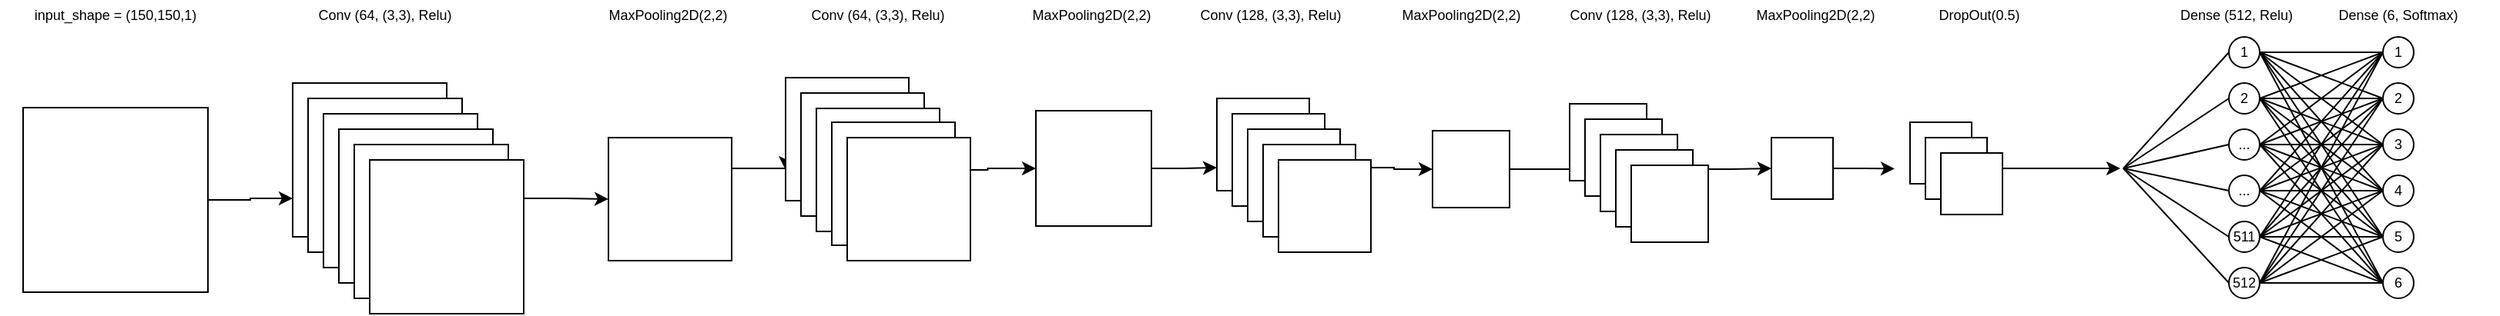 <mxfile>
    <diagram id="KgN29QWiIoqz-QwdQ1N6" name="Modelo 1">
        <mxGraphModel dx="898" dy="539" grid="1" gridSize="10" guides="1" tooltips="1" connect="1" arrows="1" fold="1" page="1" pageScale="1" pageWidth="1100" pageHeight="850" background="#ffffff" math="0" shadow="0">
            <root>
                <mxCell id="NpXtuYOY3l6jDlAPky9W-0"/>
                <mxCell id="NpXtuYOY3l6jDlAPky9W-1" parent="NpXtuYOY3l6jDlAPky9W-0"/>
                <mxCell id="NpXtuYOY3l6jDlAPky9W-2" value="" style="whiteSpace=wrap;html=1;aspect=fixed;" vertex="1" parent="NpXtuYOY3l6jDlAPky9W-1">
                    <mxGeometry x="253" y="244" width="100" height="100" as="geometry"/>
                </mxCell>
                <mxCell id="NpXtuYOY3l6jDlAPky9W-3" style="edgeStyle=orthogonalEdgeStyle;rounded=0;orthogonalLoop=1;jettySize=auto;html=1;exitX=1;exitY=0.5;exitDx=0;exitDy=0;entryX=0;entryY=0.75;entryDx=0;entryDy=0;fontSize=9;" edge="1" parent="NpXtuYOY3l6jDlAPky9W-1" source="NpXtuYOY3l6jDlAPky9W-4" target="NpXtuYOY3l6jDlAPky9W-2">
                    <mxGeometry relative="1" as="geometry"/>
                </mxCell>
                <mxCell id="NpXtuYOY3l6jDlAPky9W-4" value="" style="whiteSpace=wrap;html=1;aspect=fixed;" vertex="1" parent="NpXtuYOY3l6jDlAPky9W-1">
                    <mxGeometry x="78" y="260" width="120" height="120" as="geometry"/>
                </mxCell>
                <mxCell id="NpXtuYOY3l6jDlAPky9W-5" value="Conv (64, (3,3), Relu)" style="text;html=1;strokeColor=none;fillColor=none;align=center;verticalAlign=middle;whiteSpace=wrap;rounded=0;fontSize=9;" vertex="1" parent="NpXtuYOY3l6jDlAPky9W-1">
                    <mxGeometry x="248" y="190" width="130" height="20" as="geometry"/>
                </mxCell>
                <mxCell id="NpXtuYOY3l6jDlAPky9W-6" value="input_shape = (150,150,1)" style="text;html=1;strokeColor=none;fillColor=none;align=center;verticalAlign=middle;whiteSpace=wrap;rounded=0;fontSize=9;" vertex="1" parent="NpXtuYOY3l6jDlAPky9W-1">
                    <mxGeometry x="63" y="190" width="150" height="20" as="geometry"/>
                </mxCell>
                <mxCell id="NpXtuYOY3l6jDlAPky9W-7" style="edgeStyle=orthogonalEdgeStyle;rounded=0;orthogonalLoop=1;jettySize=auto;html=1;exitX=1;exitY=0.25;exitDx=0;exitDy=0;entryX=0;entryY=0.75;entryDx=0;entryDy=0;fontSize=9;" edge="1" parent="NpXtuYOY3l6jDlAPky9W-1" source="NpXtuYOY3l6jDlAPky9W-8" target="NpXtuYOY3l6jDlAPky9W-16">
                    <mxGeometry relative="1" as="geometry"/>
                </mxCell>
                <mxCell id="NpXtuYOY3l6jDlAPky9W-8" value="" style="whiteSpace=wrap;html=1;aspect=fixed;fontSize=9;" vertex="1" parent="NpXtuYOY3l6jDlAPky9W-1">
                    <mxGeometry x="458" y="279.5" width="80" height="80" as="geometry"/>
                </mxCell>
                <mxCell id="NpXtuYOY3l6jDlAPky9W-9" value="MaxPooling2D(2,2)&amp;nbsp;" style="text;html=1;strokeColor=none;fillColor=none;align=center;verticalAlign=middle;whiteSpace=wrap;rounded=0;fontSize=9;" vertex="1" parent="NpXtuYOY3l6jDlAPky9W-1">
                    <mxGeometry x="478" y="190" width="40" height="20" as="geometry"/>
                </mxCell>
                <mxCell id="NpXtuYOY3l6jDlAPky9W-10" value="" style="whiteSpace=wrap;html=1;aspect=fixed;" vertex="1" parent="NpXtuYOY3l6jDlAPky9W-1">
                    <mxGeometry x="263" y="254" width="100" height="100" as="geometry"/>
                </mxCell>
                <mxCell id="NpXtuYOY3l6jDlAPky9W-11" value="" style="whiteSpace=wrap;html=1;aspect=fixed;" vertex="1" parent="NpXtuYOY3l6jDlAPky9W-1">
                    <mxGeometry x="273" y="264" width="100" height="100" as="geometry"/>
                </mxCell>
                <mxCell id="NpXtuYOY3l6jDlAPky9W-12" value="" style="whiteSpace=wrap;html=1;aspect=fixed;" vertex="1" parent="NpXtuYOY3l6jDlAPky9W-1">
                    <mxGeometry x="283" y="274" width="100" height="100" as="geometry"/>
                </mxCell>
                <mxCell id="NpXtuYOY3l6jDlAPky9W-13" value="" style="whiteSpace=wrap;html=1;aspect=fixed;" vertex="1" parent="NpXtuYOY3l6jDlAPky9W-1">
                    <mxGeometry x="293" y="284" width="100" height="100" as="geometry"/>
                </mxCell>
                <mxCell id="NpXtuYOY3l6jDlAPky9W-14" style="edgeStyle=orthogonalEdgeStyle;rounded=0;orthogonalLoop=1;jettySize=auto;html=1;exitX=1;exitY=0.25;exitDx=0;exitDy=0;entryX=0;entryY=0.5;entryDx=0;entryDy=0;fontSize=9;" edge="1" parent="NpXtuYOY3l6jDlAPky9W-1" source="NpXtuYOY3l6jDlAPky9W-15" target="NpXtuYOY3l6jDlAPky9W-8">
                    <mxGeometry relative="1" as="geometry"/>
                </mxCell>
                <mxCell id="NpXtuYOY3l6jDlAPky9W-15" value="" style="whiteSpace=wrap;html=1;aspect=fixed;" vertex="1" parent="NpXtuYOY3l6jDlAPky9W-1">
                    <mxGeometry x="303" y="294" width="100" height="100" as="geometry"/>
                </mxCell>
                <mxCell id="NpXtuYOY3l6jDlAPky9W-16" value="" style="whiteSpace=wrap;html=1;aspect=fixed;" vertex="1" parent="NpXtuYOY3l6jDlAPky9W-1">
                    <mxGeometry x="573" y="240.5" width="80" height="80" as="geometry"/>
                </mxCell>
                <mxCell id="NpXtuYOY3l6jDlAPky9W-17" value="" style="whiteSpace=wrap;html=1;aspect=fixed;" vertex="1" parent="NpXtuYOY3l6jDlAPky9W-1">
                    <mxGeometry x="583" y="250.5" width="80" height="80" as="geometry"/>
                </mxCell>
                <mxCell id="NpXtuYOY3l6jDlAPky9W-18" style="edgeStyle=orthogonalEdgeStyle;rounded=0;orthogonalLoop=1;jettySize=auto;html=1;exitX=1;exitY=0.5;exitDx=0;exitDy=0;entryX=0;entryY=0.5;entryDx=0;entryDy=0;fontSize=9;" edge="1" parent="NpXtuYOY3l6jDlAPky9W-1" source="NpXtuYOY3l6jDlAPky9W-19" target="NpXtuYOY3l6jDlAPky9W-22">
                    <mxGeometry relative="1" as="geometry"/>
                </mxCell>
                <mxCell id="NpXtuYOY3l6jDlAPky9W-19" value="" style="whiteSpace=wrap;html=1;aspect=fixed;" vertex="1" parent="NpXtuYOY3l6jDlAPky9W-1">
                    <mxGeometry x="593" y="260.5" width="80" height="80" as="geometry"/>
                </mxCell>
                <mxCell id="NpXtuYOY3l6jDlAPky9W-20" value="Conv (64, (3,3), Relu)" style="text;html=1;strokeColor=none;fillColor=none;align=center;verticalAlign=middle;whiteSpace=wrap;rounded=0;fontSize=9;" vertex="1" parent="NpXtuYOY3l6jDlAPky9W-1">
                    <mxGeometry x="568" y="190" width="130" height="20" as="geometry"/>
                </mxCell>
                <mxCell id="NpXtuYOY3l6jDlAPky9W-21" style="edgeStyle=orthogonalEdgeStyle;rounded=0;orthogonalLoop=1;jettySize=auto;html=1;exitX=1;exitY=0.5;exitDx=0;exitDy=0;entryX=0;entryY=0.75;entryDx=0;entryDy=0;fontSize=9;" edge="1" parent="NpXtuYOY3l6jDlAPky9W-1" source="NpXtuYOY3l6jDlAPky9W-22" target="NpXtuYOY3l6jDlAPky9W-24">
                    <mxGeometry relative="1" as="geometry"/>
                </mxCell>
                <mxCell id="NpXtuYOY3l6jDlAPky9W-22" value="" style="whiteSpace=wrap;html=1;aspect=fixed;fontSize=9;" vertex="1" parent="NpXtuYOY3l6jDlAPky9W-1">
                    <mxGeometry x="735.5" y="262" width="75" height="75" as="geometry"/>
                </mxCell>
                <mxCell id="NpXtuYOY3l6jDlAPky9W-23" value="MaxPooling2D(2,2)&amp;nbsp;" style="text;html=1;strokeColor=none;fillColor=none;align=center;verticalAlign=middle;whiteSpace=wrap;rounded=0;fontSize=9;" vertex="1" parent="NpXtuYOY3l6jDlAPky9W-1">
                    <mxGeometry x="753" y="190" width="40" height="20" as="geometry"/>
                </mxCell>
                <mxCell id="NpXtuYOY3l6jDlAPky9W-24" value="" style="whiteSpace=wrap;html=1;aspect=fixed;fontSize=9;" vertex="1" parent="NpXtuYOY3l6jDlAPky9W-1">
                    <mxGeometry x="853" y="254" width="60" height="60" as="geometry"/>
                </mxCell>
                <mxCell id="NpXtuYOY3l6jDlAPky9W-25" value="" style="whiteSpace=wrap;html=1;aspect=fixed;fontSize=9;" vertex="1" parent="NpXtuYOY3l6jDlAPky9W-1">
                    <mxGeometry x="863" y="264" width="60" height="60" as="geometry"/>
                </mxCell>
                <mxCell id="NpXtuYOY3l6jDlAPky9W-26" value="" style="whiteSpace=wrap;html=1;aspect=fixed;fontSize=9;" vertex="1" parent="NpXtuYOY3l6jDlAPky9W-1">
                    <mxGeometry x="873" y="274" width="60" height="60" as="geometry"/>
                </mxCell>
                <mxCell id="NpXtuYOY3l6jDlAPky9W-27" value="" style="whiteSpace=wrap;html=1;aspect=fixed;fontSize=9;" vertex="1" parent="NpXtuYOY3l6jDlAPky9W-1">
                    <mxGeometry x="883" y="284" width="60" height="60" as="geometry"/>
                </mxCell>
                <mxCell id="NpXtuYOY3l6jDlAPky9W-28" style="edgeStyle=orthogonalEdgeStyle;rounded=0;orthogonalLoop=1;jettySize=auto;html=1;exitX=1;exitY=0.25;exitDx=0;exitDy=0;entryX=0;entryY=0.5;entryDx=0;entryDy=0;fontSize=9;" edge="1" parent="NpXtuYOY3l6jDlAPky9W-1" source="NpXtuYOY3l6jDlAPky9W-27" target="NpXtuYOY3l6jDlAPky9W-32">
                    <mxGeometry relative="1" as="geometry"/>
                </mxCell>
                <mxCell id="NpXtuYOY3l6jDlAPky9W-29" value="" style="whiteSpace=wrap;html=1;aspect=fixed;fontSize=9;" vertex="1" parent="NpXtuYOY3l6jDlAPky9W-1">
                    <mxGeometry x="893" y="294" width="60" height="60" as="geometry"/>
                </mxCell>
                <mxCell id="NpXtuYOY3l6jDlAPky9W-30" value="Conv (128, (3,3), Relu)" style="text;html=1;strokeColor=none;fillColor=none;align=center;verticalAlign=middle;whiteSpace=wrap;rounded=0;fontSize=9;" vertex="1" parent="NpXtuYOY3l6jDlAPky9W-1">
                    <mxGeometry x="823" y="190" width="130" height="20" as="geometry"/>
                </mxCell>
                <mxCell id="NpXtuYOY3l6jDlAPky9W-31" style="edgeStyle=orthogonalEdgeStyle;rounded=0;orthogonalLoop=1;jettySize=auto;html=1;exitX=1;exitY=0.5;exitDx=0;exitDy=0;entryX=0.02;entryY=0.65;entryDx=0;entryDy=0;entryPerimeter=0;fontSize=9;" edge="1" parent="NpXtuYOY3l6jDlAPky9W-1" source="NpXtuYOY3l6jDlAPky9W-32" target="NpXtuYOY3l6jDlAPky9W-35">
                    <mxGeometry relative="1" as="geometry"/>
                </mxCell>
                <mxCell id="NpXtuYOY3l6jDlAPky9W-32" value="" style="whiteSpace=wrap;html=1;aspect=fixed;fontSize=9;" vertex="1" parent="NpXtuYOY3l6jDlAPky9W-1">
                    <mxGeometry x="993" y="275" width="50" height="50" as="geometry"/>
                </mxCell>
                <mxCell id="NpXtuYOY3l6jDlAPky9W-33" value="MaxPooling2D(2,2)&amp;nbsp;" style="text;html=1;strokeColor=none;fillColor=none;align=center;verticalAlign=middle;whiteSpace=wrap;rounded=0;fontSize=9;" vertex="1" parent="NpXtuYOY3l6jDlAPky9W-1">
                    <mxGeometry x="993" y="190" width="40" height="20" as="geometry"/>
                </mxCell>
                <mxCell id="NpXtuYOY3l6jDlAPky9W-34" value="" style="whiteSpace=wrap;html=1;aspect=fixed;fontSize=9;" vertex="1" parent="NpXtuYOY3l6jDlAPky9W-1">
                    <mxGeometry x="1082" y="257.5" width="50" height="50" as="geometry"/>
                </mxCell>
                <mxCell id="NpXtuYOY3l6jDlAPky9W-35" value="" style="whiteSpace=wrap;html=1;aspect=fixed;fontSize=9;" vertex="1" parent="NpXtuYOY3l6jDlAPky9W-1">
                    <mxGeometry x="1092" y="267.5" width="50" height="50" as="geometry"/>
                </mxCell>
                <mxCell id="NpXtuYOY3l6jDlAPky9W-36" value="" style="whiteSpace=wrap;html=1;aspect=fixed;fontSize=9;" vertex="1" parent="NpXtuYOY3l6jDlAPky9W-1">
                    <mxGeometry x="1102" y="277.5" width="50" height="50" as="geometry"/>
                </mxCell>
                <mxCell id="NpXtuYOY3l6jDlAPky9W-37" style="edgeStyle=orthogonalEdgeStyle;rounded=0;orthogonalLoop=1;jettySize=auto;html=1;exitX=1;exitY=0.25;exitDx=0;exitDy=0;entryX=0;entryY=0.5;entryDx=0;entryDy=0;fontSize=9;" edge="1" parent="NpXtuYOY3l6jDlAPky9W-1" source="NpXtuYOY3l6jDlAPky9W-38" target="NpXtuYOY3l6jDlAPky9W-42">
                    <mxGeometry relative="1" as="geometry"/>
                </mxCell>
                <mxCell id="NpXtuYOY3l6jDlAPky9W-38" value="" style="whiteSpace=wrap;html=1;aspect=fixed;fontSize=9;" vertex="1" parent="NpXtuYOY3l6jDlAPky9W-1">
                    <mxGeometry x="1112" y="287.5" width="50" height="50" as="geometry"/>
                </mxCell>
                <mxCell id="NpXtuYOY3l6jDlAPky9W-39" value="" style="whiteSpace=wrap;html=1;aspect=fixed;fontSize=9;" vertex="1" parent="NpXtuYOY3l6jDlAPky9W-1">
                    <mxGeometry x="1122" y="297.5" width="50" height="50" as="geometry"/>
                </mxCell>
                <mxCell id="NpXtuYOY3l6jDlAPky9W-40" value="Conv (128, (3,3), Relu)" style="text;html=1;strokeColor=none;fillColor=none;align=center;verticalAlign=middle;whiteSpace=wrap;rounded=0;fontSize=9;" vertex="1" parent="NpXtuYOY3l6jDlAPky9W-1">
                    <mxGeometry x="1063" y="190" width="130" height="20" as="geometry"/>
                </mxCell>
                <mxCell id="NpXtuYOY3l6jDlAPky9W-41" style="edgeStyle=orthogonalEdgeStyle;rounded=0;orthogonalLoop=1;jettySize=auto;html=1;exitX=1;exitY=0.5;exitDx=0;exitDy=0;fontSize=9;" edge="1" parent="NpXtuYOY3l6jDlAPky9W-1" source="NpXtuYOY3l6jDlAPky9W-42">
                    <mxGeometry relative="1" as="geometry">
                        <mxPoint x="1293" y="299.724" as="targetPoint"/>
                    </mxGeometry>
                </mxCell>
                <mxCell id="NpXtuYOY3l6jDlAPky9W-42" value="" style="whiteSpace=wrap;html=1;aspect=fixed;fontSize=9;" vertex="1" parent="NpXtuYOY3l6jDlAPky9W-1">
                    <mxGeometry x="1213" y="279.5" width="40" height="40" as="geometry"/>
                </mxCell>
                <mxCell id="NpXtuYOY3l6jDlAPky9W-43" value="MaxPooling2D(2,2)&amp;nbsp;" style="text;html=1;strokeColor=none;fillColor=none;align=center;verticalAlign=middle;whiteSpace=wrap;rounded=0;fontSize=9;" vertex="1" parent="NpXtuYOY3l6jDlAPky9W-1">
                    <mxGeometry x="1223" y="190" width="40" height="20" as="geometry"/>
                </mxCell>
                <mxCell id="NpXtuYOY3l6jDlAPky9W-44" value="" style="whiteSpace=wrap;html=1;aspect=fixed;fontSize=9;" vertex="1" parent="NpXtuYOY3l6jDlAPky9W-1">
                    <mxGeometry x="1303" y="269.5" width="40" height="40" as="geometry"/>
                </mxCell>
                <mxCell id="NpXtuYOY3l6jDlAPky9W-45" value="" style="whiteSpace=wrap;html=1;aspect=fixed;fontSize=9;" vertex="1" parent="NpXtuYOY3l6jDlAPky9W-1">
                    <mxGeometry x="1313" y="279.5" width="40" height="40" as="geometry"/>
                </mxCell>
                <mxCell id="NpXtuYOY3l6jDlAPky9W-46" style="edgeStyle=orthogonalEdgeStyle;rounded=0;orthogonalLoop=1;jettySize=auto;html=1;exitX=1;exitY=0.25;exitDx=0;exitDy=0;entryX=0;entryY=0.5;entryDx=0;entryDy=0;fontSize=9;" edge="1" parent="NpXtuYOY3l6jDlAPky9W-1" source="NpXtuYOY3l6jDlAPky9W-47">
                    <mxGeometry relative="1" as="geometry">
                        <mxPoint x="1439.5" y="299.5" as="targetPoint"/>
                    </mxGeometry>
                </mxCell>
                <mxCell id="NpXtuYOY3l6jDlAPky9W-47" value="" style="whiteSpace=wrap;html=1;aspect=fixed;fontSize=9;" vertex="1" parent="NpXtuYOY3l6jDlAPky9W-1">
                    <mxGeometry x="1323" y="289.5" width="40" height="40" as="geometry"/>
                </mxCell>
                <mxCell id="NpXtuYOY3l6jDlAPky9W-48" value="DropOut(0.5)" style="text;html=1;strokeColor=none;fillColor=none;align=center;verticalAlign=middle;whiteSpace=wrap;rounded=0;fontSize=9;" vertex="1" parent="NpXtuYOY3l6jDlAPky9W-1">
                    <mxGeometry x="1283" y="190" width="130" height="20" as="geometry"/>
                </mxCell>
                <mxCell id="NpXtuYOY3l6jDlAPky9W-49" value="512" style="ellipse;whiteSpace=wrap;html=1;aspect=fixed;fontSize=9;" vertex="1" parent="NpXtuYOY3l6jDlAPky9W-1">
                    <mxGeometry x="1510" y="364" width="20" height="20" as="geometry"/>
                </mxCell>
                <mxCell id="NpXtuYOY3l6jDlAPky9W-50" value="1" style="ellipse;whiteSpace=wrap;html=1;aspect=fixed;fontSize=9;" vertex="1" parent="NpXtuYOY3l6jDlAPky9W-1">
                    <mxGeometry x="1510" y="214" width="20" height="20" as="geometry"/>
                </mxCell>
                <mxCell id="NpXtuYOY3l6jDlAPky9W-51" value="2" style="ellipse;whiteSpace=wrap;html=1;aspect=fixed;fontSize=9;" vertex="1" parent="NpXtuYOY3l6jDlAPky9W-1">
                    <mxGeometry x="1510" y="244" width="20" height="20" as="geometry"/>
                </mxCell>
                <mxCell id="NpXtuYOY3l6jDlAPky9W-52" value="..." style="ellipse;whiteSpace=wrap;html=1;aspect=fixed;fontSize=9;" vertex="1" parent="NpXtuYOY3l6jDlAPky9W-1">
                    <mxGeometry x="1510" y="274" width="20" height="20" as="geometry"/>
                </mxCell>
                <mxCell id="NpXtuYOY3l6jDlAPky9W-53" value="511" style="ellipse;whiteSpace=wrap;html=1;aspect=fixed;fontSize=9;" vertex="1" parent="NpXtuYOY3l6jDlAPky9W-1">
                    <mxGeometry x="1510" y="334" width="20" height="20" as="geometry"/>
                </mxCell>
                <mxCell id="NpXtuYOY3l6jDlAPky9W-54" value="Dense (512, Relu)" style="text;html=1;strokeColor=none;fillColor=none;align=center;verticalAlign=middle;whiteSpace=wrap;rounded=0;fontSize=9;" vertex="1" parent="NpXtuYOY3l6jDlAPky9W-1">
                    <mxGeometry x="1450" y="190" width="130" height="20" as="geometry"/>
                </mxCell>
                <mxCell id="NpXtuYOY3l6jDlAPky9W-55" value="..." style="ellipse;whiteSpace=wrap;html=1;aspect=fixed;fontSize=9;" vertex="1" parent="NpXtuYOY3l6jDlAPky9W-1">
                    <mxGeometry x="1510" y="304" width="20" height="20" as="geometry"/>
                </mxCell>
                <mxCell id="NpXtuYOY3l6jDlAPky9W-56" value="6" style="ellipse;whiteSpace=wrap;html=1;aspect=fixed;fontSize=9;" vertex="1" parent="NpXtuYOY3l6jDlAPky9W-1">
                    <mxGeometry x="1610" y="364" width="20" height="20" as="geometry"/>
                </mxCell>
                <mxCell id="NpXtuYOY3l6jDlAPky9W-57" value="1" style="ellipse;whiteSpace=wrap;html=1;aspect=fixed;fontSize=9;" vertex="1" parent="NpXtuYOY3l6jDlAPky9W-1">
                    <mxGeometry x="1610" y="214" width="20" height="20" as="geometry"/>
                </mxCell>
                <mxCell id="NpXtuYOY3l6jDlAPky9W-58" value="2" style="ellipse;whiteSpace=wrap;html=1;aspect=fixed;fontSize=9;" vertex="1" parent="NpXtuYOY3l6jDlAPky9W-1">
                    <mxGeometry x="1610" y="244" width="20" height="20" as="geometry"/>
                </mxCell>
                <mxCell id="NpXtuYOY3l6jDlAPky9W-59" value="3" style="ellipse;whiteSpace=wrap;html=1;aspect=fixed;fontSize=9;" vertex="1" parent="NpXtuYOY3l6jDlAPky9W-1">
                    <mxGeometry x="1610" y="274" width="20" height="20" as="geometry"/>
                </mxCell>
                <mxCell id="NpXtuYOY3l6jDlAPky9W-60" value="5" style="ellipse;whiteSpace=wrap;html=1;aspect=fixed;fontSize=9;" vertex="1" parent="NpXtuYOY3l6jDlAPky9W-1">
                    <mxGeometry x="1610" y="334" width="20" height="20" as="geometry"/>
                </mxCell>
                <mxCell id="NpXtuYOY3l6jDlAPky9W-61" value="4" style="ellipse;whiteSpace=wrap;html=1;aspect=fixed;fontSize=9;" vertex="1" parent="NpXtuYOY3l6jDlAPky9W-1">
                    <mxGeometry x="1610" y="304" width="20" height="20" as="geometry"/>
                </mxCell>
                <mxCell id="NpXtuYOY3l6jDlAPky9W-62" value="Dense (6, Softmax)" style="text;html=1;strokeColor=none;fillColor=none;align=center;verticalAlign=middle;whiteSpace=wrap;rounded=0;fontSize=9;" vertex="1" parent="NpXtuYOY3l6jDlAPky9W-1">
                    <mxGeometry x="1555" y="190" width="130" height="20" as="geometry"/>
                </mxCell>
                <mxCell id="NpXtuYOY3l6jDlAPky9W-63" value="" style="endArrow=none;html=1;fontSize=9;entryX=0;entryY=0.5;entryDx=0;entryDy=0;exitX=1;exitY=0.5;exitDx=0;exitDy=0;" edge="1" parent="NpXtuYOY3l6jDlAPky9W-1" source="NpXtuYOY3l6jDlAPky9W-50" target="NpXtuYOY3l6jDlAPky9W-57">
                    <mxGeometry width="50" height="50" relative="1" as="geometry">
                        <mxPoint x="1450" y="384" as="sourcePoint"/>
                        <mxPoint x="1500" y="334" as="targetPoint"/>
                    </mxGeometry>
                </mxCell>
                <mxCell id="NpXtuYOY3l6jDlAPky9W-64" value="" style="endArrow=none;html=1;fontSize=9;entryX=0;entryY=0.5;entryDx=0;entryDy=0;exitX=1;exitY=0.5;exitDx=0;exitDy=0;" edge="1" parent="NpXtuYOY3l6jDlAPky9W-1" source="NpXtuYOY3l6jDlAPky9W-51" target="NpXtuYOY3l6jDlAPky9W-58">
                    <mxGeometry width="50" height="50" relative="1" as="geometry">
                        <mxPoint x="1540" y="234" as="sourcePoint"/>
                        <mxPoint x="1620" y="234" as="targetPoint"/>
                    </mxGeometry>
                </mxCell>
                <mxCell id="NpXtuYOY3l6jDlAPky9W-65" value="" style="endArrow=none;html=1;fontSize=9;entryX=0;entryY=0.5;entryDx=0;entryDy=0;" edge="1" parent="NpXtuYOY3l6jDlAPky9W-1" source="NpXtuYOY3l6jDlAPky9W-52" target="NpXtuYOY3l6jDlAPky9W-59">
                    <mxGeometry width="50" height="50" relative="1" as="geometry">
                        <mxPoint x="1540" y="264" as="sourcePoint"/>
                        <mxPoint x="1620" y="264" as="targetPoint"/>
                    </mxGeometry>
                </mxCell>
                <mxCell id="NpXtuYOY3l6jDlAPky9W-66" value="" style="endArrow=none;html=1;fontSize=9;entryX=0;entryY=0.5;entryDx=0;entryDy=0;exitX=1;exitY=0.5;exitDx=0;exitDy=0;" edge="1" parent="NpXtuYOY3l6jDlAPky9W-1" source="NpXtuYOY3l6jDlAPky9W-55" target="NpXtuYOY3l6jDlAPky9W-61">
                    <mxGeometry width="50" height="50" relative="1" as="geometry">
                        <mxPoint x="1430" y="364" as="sourcePoint"/>
                        <mxPoint x="1480" y="314" as="targetPoint"/>
                    </mxGeometry>
                </mxCell>
                <mxCell id="NpXtuYOY3l6jDlAPky9W-67" value="" style="endArrow=none;html=1;fontSize=9;entryX=0;entryY=0.5;entryDx=0;entryDy=0;exitX=1;exitY=0.5;exitDx=0;exitDy=0;" edge="1" parent="NpXtuYOY3l6jDlAPky9W-1" source="NpXtuYOY3l6jDlAPky9W-53" target="NpXtuYOY3l6jDlAPky9W-60">
                    <mxGeometry width="50" height="50" relative="1" as="geometry">
                        <mxPoint x="1450" y="384" as="sourcePoint"/>
                        <mxPoint x="1500" y="334" as="targetPoint"/>
                    </mxGeometry>
                </mxCell>
                <mxCell id="NpXtuYOY3l6jDlAPky9W-68" value="" style="endArrow=none;html=1;fontSize=9;entryX=0;entryY=0.5;entryDx=0;entryDy=0;exitX=1;exitY=0.5;exitDx=0;exitDy=0;" edge="1" parent="NpXtuYOY3l6jDlAPky9W-1" source="NpXtuYOY3l6jDlAPky9W-49" target="NpXtuYOY3l6jDlAPky9W-56">
                    <mxGeometry width="50" height="50" relative="1" as="geometry">
                        <mxPoint x="1430" y="404" as="sourcePoint"/>
                        <mxPoint x="1480" y="354" as="targetPoint"/>
                    </mxGeometry>
                </mxCell>
                <mxCell id="NpXtuYOY3l6jDlAPky9W-69" value="" style="endArrow=none;html=1;fontSize=9;entryX=0;entryY=0.5;entryDx=0;entryDy=0;exitX=1;exitY=0.5;exitDx=0;exitDy=0;" edge="1" parent="NpXtuYOY3l6jDlAPky9W-1" source="NpXtuYOY3l6jDlAPky9W-50" target="NpXtuYOY3l6jDlAPky9W-58">
                    <mxGeometry width="50" height="50" relative="1" as="geometry">
                        <mxPoint x="1410" y="414" as="sourcePoint"/>
                        <mxPoint x="1460" y="364" as="targetPoint"/>
                    </mxGeometry>
                </mxCell>
                <mxCell id="NpXtuYOY3l6jDlAPky9W-70" value="" style="endArrow=none;html=1;fontSize=9;entryX=0;entryY=0.5;entryDx=0;entryDy=0;exitX=1;exitY=0.5;exitDx=0;exitDy=0;" edge="1" parent="NpXtuYOY3l6jDlAPky9W-1" source="NpXtuYOY3l6jDlAPky9W-50" target="NpXtuYOY3l6jDlAPky9W-59">
                    <mxGeometry width="50" height="50" relative="1" as="geometry">
                        <mxPoint x="1530" y="404" as="sourcePoint"/>
                        <mxPoint x="1580" y="354" as="targetPoint"/>
                    </mxGeometry>
                </mxCell>
                <mxCell id="NpXtuYOY3l6jDlAPky9W-71" value="" style="endArrow=none;html=1;fontSize=9;entryX=0;entryY=0.5;entryDx=0;entryDy=0;" edge="1" parent="NpXtuYOY3l6jDlAPky9W-1" target="NpXtuYOY3l6jDlAPky9W-61">
                    <mxGeometry width="50" height="50" relative="1" as="geometry">
                        <mxPoint x="1530" y="224" as="sourcePoint"/>
                        <mxPoint x="1580" y="354" as="targetPoint"/>
                    </mxGeometry>
                </mxCell>
                <mxCell id="NpXtuYOY3l6jDlAPky9W-72" value="" style="endArrow=none;html=1;fontSize=9;entryX=0;entryY=0.5;entryDx=0;entryDy=0;exitX=1;exitY=0.5;exitDx=0;exitDy=0;" edge="1" parent="NpXtuYOY3l6jDlAPky9W-1" source="NpXtuYOY3l6jDlAPky9W-50" target="NpXtuYOY3l6jDlAPky9W-60">
                    <mxGeometry width="50" height="50" relative="1" as="geometry">
                        <mxPoint x="1540" y="234" as="sourcePoint"/>
                        <mxPoint x="1620" y="324" as="targetPoint"/>
                    </mxGeometry>
                </mxCell>
                <mxCell id="NpXtuYOY3l6jDlAPky9W-73" value="" style="endArrow=none;html=1;fontSize=9;entryX=0;entryY=0.5;entryDx=0;entryDy=0;exitX=1;exitY=0.5;exitDx=0;exitDy=0;" edge="1" parent="NpXtuYOY3l6jDlAPky9W-1" source="NpXtuYOY3l6jDlAPky9W-50" target="NpXtuYOY3l6jDlAPky9W-56">
                    <mxGeometry width="50" height="50" relative="1" as="geometry">
                        <mxPoint x="1540" y="234" as="sourcePoint"/>
                        <mxPoint x="1620" y="354.0" as="targetPoint"/>
                    </mxGeometry>
                </mxCell>
                <mxCell id="NpXtuYOY3l6jDlAPky9W-74" value="" style="endArrow=none;html=1;fontSize=9;entryX=0;entryY=0.5;entryDx=0;entryDy=0;exitX=1;exitY=0.5;exitDx=0;exitDy=0;" edge="1" parent="NpXtuYOY3l6jDlAPky9W-1" source="NpXtuYOY3l6jDlAPky9W-51" target="NpXtuYOY3l6jDlAPky9W-57">
                    <mxGeometry width="50" height="50" relative="1" as="geometry">
                        <mxPoint x="1540" y="264" as="sourcePoint"/>
                        <mxPoint x="1620" y="264" as="targetPoint"/>
                    </mxGeometry>
                </mxCell>
                <mxCell id="NpXtuYOY3l6jDlAPky9W-75" value="" style="endArrow=none;html=1;fontSize=9;entryX=0;entryY=0.5;entryDx=0;entryDy=0;exitX=1;exitY=0.5;exitDx=0;exitDy=0;" edge="1" parent="NpXtuYOY3l6jDlAPky9W-1" source="NpXtuYOY3l6jDlAPky9W-51" target="NpXtuYOY3l6jDlAPky9W-59">
                    <mxGeometry width="50" height="50" relative="1" as="geometry">
                        <mxPoint x="1540" y="264" as="sourcePoint"/>
                        <mxPoint x="1620" y="234" as="targetPoint"/>
                    </mxGeometry>
                </mxCell>
                <mxCell id="NpXtuYOY3l6jDlAPky9W-76" value="" style="endArrow=none;html=1;fontSize=9;entryX=0;entryY=0.5;entryDx=0;entryDy=0;exitX=1;exitY=0.5;exitDx=0;exitDy=0;" edge="1" parent="NpXtuYOY3l6jDlAPky9W-1" source="NpXtuYOY3l6jDlAPky9W-51" target="NpXtuYOY3l6jDlAPky9W-61">
                    <mxGeometry width="50" height="50" relative="1" as="geometry">
                        <mxPoint x="1540" y="264" as="sourcePoint"/>
                        <mxPoint x="1620" y="294" as="targetPoint"/>
                    </mxGeometry>
                </mxCell>
                <mxCell id="NpXtuYOY3l6jDlAPky9W-77" value="" style="endArrow=none;html=1;fontSize=9;entryX=0;entryY=0.5;entryDx=0;entryDy=0;exitX=1;exitY=0.5;exitDx=0;exitDy=0;" edge="1" parent="NpXtuYOY3l6jDlAPky9W-1" source="NpXtuYOY3l6jDlAPky9W-51" target="NpXtuYOY3l6jDlAPky9W-60">
                    <mxGeometry width="50" height="50" relative="1" as="geometry">
                        <mxPoint x="1540" y="264" as="sourcePoint"/>
                        <mxPoint x="1620" y="324" as="targetPoint"/>
                    </mxGeometry>
                </mxCell>
                <mxCell id="NpXtuYOY3l6jDlAPky9W-78" value="" style="endArrow=none;html=1;fontSize=9;entryX=0;entryY=0.5;entryDx=0;entryDy=0;exitX=1;exitY=0.5;exitDx=0;exitDy=0;" edge="1" parent="NpXtuYOY3l6jDlAPky9W-1" source="NpXtuYOY3l6jDlAPky9W-51" target="NpXtuYOY3l6jDlAPky9W-56">
                    <mxGeometry width="50" height="50" relative="1" as="geometry">
                        <mxPoint x="1540" y="264" as="sourcePoint"/>
                        <mxPoint x="1620" y="354.0" as="targetPoint"/>
                    </mxGeometry>
                </mxCell>
                <mxCell id="NpXtuYOY3l6jDlAPky9W-79" value="" style="endArrow=none;html=1;fontSize=9;entryX=0;entryY=0.5;entryDx=0;entryDy=0;exitX=1;exitY=0.5;exitDx=0;exitDy=0;" edge="1" parent="NpXtuYOY3l6jDlAPky9W-1" source="NpXtuYOY3l6jDlAPky9W-52" target="NpXtuYOY3l6jDlAPky9W-57">
                    <mxGeometry width="50" height="50" relative="1" as="geometry">
                        <mxPoint x="1540" y="294" as="sourcePoint"/>
                        <mxPoint x="1620" y="294" as="targetPoint"/>
                    </mxGeometry>
                </mxCell>
                <mxCell id="NpXtuYOY3l6jDlAPky9W-80" value="" style="endArrow=none;html=1;fontSize=9;entryX=0;entryY=0.5;entryDx=0;entryDy=0;exitX=1;exitY=0.5;exitDx=0;exitDy=0;" edge="1" parent="NpXtuYOY3l6jDlAPky9W-1" source="NpXtuYOY3l6jDlAPky9W-52" target="NpXtuYOY3l6jDlAPky9W-58">
                    <mxGeometry width="50" height="50" relative="1" as="geometry">
                        <mxPoint x="1540" y="294" as="sourcePoint"/>
                        <mxPoint x="1620" y="234" as="targetPoint"/>
                    </mxGeometry>
                </mxCell>
                <mxCell id="NpXtuYOY3l6jDlAPky9W-81" value="" style="endArrow=none;html=1;fontSize=9;entryX=0;entryY=0.5;entryDx=0;entryDy=0;exitX=1;exitY=0.5;exitDx=0;exitDy=0;" edge="1" parent="NpXtuYOY3l6jDlAPky9W-1" source="NpXtuYOY3l6jDlAPky9W-52" target="NpXtuYOY3l6jDlAPky9W-61">
                    <mxGeometry width="50" height="50" relative="1" as="geometry">
                        <mxPoint x="1540" y="294" as="sourcePoint"/>
                        <mxPoint x="1620" y="264" as="targetPoint"/>
                    </mxGeometry>
                </mxCell>
                <mxCell id="NpXtuYOY3l6jDlAPky9W-82" value="" style="endArrow=none;html=1;fontSize=9;entryX=0;entryY=0.5;entryDx=0;entryDy=0;exitX=1;exitY=0.5;exitDx=0;exitDy=0;" edge="1" parent="NpXtuYOY3l6jDlAPky9W-1" source="NpXtuYOY3l6jDlAPky9W-52" target="NpXtuYOY3l6jDlAPky9W-60">
                    <mxGeometry width="50" height="50" relative="1" as="geometry">
                        <mxPoint x="1540" y="294" as="sourcePoint"/>
                        <mxPoint x="1620" y="324" as="targetPoint"/>
                    </mxGeometry>
                </mxCell>
                <mxCell id="NpXtuYOY3l6jDlAPky9W-83" value="" style="endArrow=none;html=1;fontSize=9;entryX=0;entryY=0.5;entryDx=0;entryDy=0;exitX=1;exitY=0.5;exitDx=0;exitDy=0;" edge="1" parent="NpXtuYOY3l6jDlAPky9W-1" source="NpXtuYOY3l6jDlAPky9W-52" target="NpXtuYOY3l6jDlAPky9W-56">
                    <mxGeometry width="50" height="50" relative="1" as="geometry">
                        <mxPoint x="1540" y="294" as="sourcePoint"/>
                        <mxPoint x="1620" y="354.0" as="targetPoint"/>
                    </mxGeometry>
                </mxCell>
                <mxCell id="NpXtuYOY3l6jDlAPky9W-84" value="" style="endArrow=none;html=1;fontSize=9;entryX=0;entryY=0.5;entryDx=0;entryDy=0;exitX=1;exitY=0.5;exitDx=0;exitDy=0;" edge="1" parent="NpXtuYOY3l6jDlAPky9W-1" source="NpXtuYOY3l6jDlAPky9W-55" target="NpXtuYOY3l6jDlAPky9W-57">
                    <mxGeometry width="50" height="50" relative="1" as="geometry">
                        <mxPoint x="1540" y="324" as="sourcePoint"/>
                        <mxPoint x="1620" y="324" as="targetPoint"/>
                    </mxGeometry>
                </mxCell>
                <mxCell id="NpXtuYOY3l6jDlAPky9W-85" value="" style="endArrow=none;html=1;fontSize=9;entryX=0;entryY=0.5;entryDx=0;entryDy=0;exitX=1;exitY=0.5;exitDx=0;exitDy=0;" edge="1" parent="NpXtuYOY3l6jDlAPky9W-1" source="NpXtuYOY3l6jDlAPky9W-55" target="NpXtuYOY3l6jDlAPky9W-58">
                    <mxGeometry width="50" height="50" relative="1" as="geometry">
                        <mxPoint x="1540" y="324" as="sourcePoint"/>
                        <mxPoint x="1620" y="234" as="targetPoint"/>
                    </mxGeometry>
                </mxCell>
                <mxCell id="NpXtuYOY3l6jDlAPky9W-86" value="" style="endArrow=none;html=1;fontSize=9;entryX=0;entryY=0.5;entryDx=0;entryDy=0;exitX=1;exitY=0.5;exitDx=0;exitDy=0;" edge="1" parent="NpXtuYOY3l6jDlAPky9W-1" source="NpXtuYOY3l6jDlAPky9W-55" target="NpXtuYOY3l6jDlAPky9W-59">
                    <mxGeometry width="50" height="50" relative="1" as="geometry">
                        <mxPoint x="1540" y="324" as="sourcePoint"/>
                        <mxPoint x="1620" y="264" as="targetPoint"/>
                    </mxGeometry>
                </mxCell>
                <mxCell id="NpXtuYOY3l6jDlAPky9W-87" value="" style="endArrow=none;html=1;fontSize=9;entryX=0;entryY=0.5;entryDx=0;entryDy=0;exitX=1;exitY=0.5;exitDx=0;exitDy=0;" edge="1" parent="NpXtuYOY3l6jDlAPky9W-1" source="NpXtuYOY3l6jDlAPky9W-55" target="NpXtuYOY3l6jDlAPky9W-60">
                    <mxGeometry width="50" height="50" relative="1" as="geometry">
                        <mxPoint x="1540" y="324" as="sourcePoint"/>
                        <mxPoint x="1620" y="324" as="targetPoint"/>
                    </mxGeometry>
                </mxCell>
                <mxCell id="NpXtuYOY3l6jDlAPky9W-88" value="" style="endArrow=none;html=1;fontSize=9;entryX=0;entryY=0.5;entryDx=0;entryDy=0;exitX=1;exitY=0.5;exitDx=0;exitDy=0;" edge="1" parent="NpXtuYOY3l6jDlAPky9W-1" source="NpXtuYOY3l6jDlAPky9W-55" target="NpXtuYOY3l6jDlAPky9W-56">
                    <mxGeometry width="50" height="50" relative="1" as="geometry">
                        <mxPoint x="1540" y="324" as="sourcePoint"/>
                        <mxPoint x="1620" y="354.0" as="targetPoint"/>
                    </mxGeometry>
                </mxCell>
                <mxCell id="NpXtuYOY3l6jDlAPky9W-89" value="" style="endArrow=none;html=1;fontSize=9;entryX=0;entryY=0.5;entryDx=0;entryDy=0;exitX=1;exitY=0.5;exitDx=0;exitDy=0;" edge="1" parent="NpXtuYOY3l6jDlAPky9W-1" source="NpXtuYOY3l6jDlAPky9W-53" target="NpXtuYOY3l6jDlAPky9W-57">
                    <mxGeometry width="50" height="50" relative="1" as="geometry">
                        <mxPoint x="1540" y="354.0" as="sourcePoint"/>
                        <mxPoint x="1620" y="354.0" as="targetPoint"/>
                    </mxGeometry>
                </mxCell>
                <mxCell id="NpXtuYOY3l6jDlAPky9W-90" value="" style="endArrow=none;html=1;fontSize=9;entryX=0;entryY=0.5;entryDx=0;entryDy=0;exitX=1;exitY=0.5;exitDx=0;exitDy=0;" edge="1" parent="NpXtuYOY3l6jDlAPky9W-1" source="NpXtuYOY3l6jDlAPky9W-53" target="NpXtuYOY3l6jDlAPky9W-58">
                    <mxGeometry width="50" height="50" relative="1" as="geometry">
                        <mxPoint x="1540" y="354.0" as="sourcePoint"/>
                        <mxPoint x="1620" y="234" as="targetPoint"/>
                    </mxGeometry>
                </mxCell>
                <mxCell id="NpXtuYOY3l6jDlAPky9W-91" value="" style="endArrow=none;html=1;fontSize=9;entryX=0;entryY=0.5;entryDx=0;entryDy=0;exitX=1;exitY=0.5;exitDx=0;exitDy=0;" edge="1" parent="NpXtuYOY3l6jDlAPky9W-1" source="NpXtuYOY3l6jDlAPky9W-53" target="NpXtuYOY3l6jDlAPky9W-59">
                    <mxGeometry width="50" height="50" relative="1" as="geometry">
                        <mxPoint x="1540" y="354.0" as="sourcePoint"/>
                        <mxPoint x="1620" y="264" as="targetPoint"/>
                    </mxGeometry>
                </mxCell>
                <mxCell id="NpXtuYOY3l6jDlAPky9W-92" value="" style="endArrow=none;html=1;fontSize=9;entryX=0;entryY=0.5;entryDx=0;entryDy=0;exitX=1;exitY=0.5;exitDx=0;exitDy=0;" edge="1" parent="NpXtuYOY3l6jDlAPky9W-1" source="NpXtuYOY3l6jDlAPky9W-53" target="NpXtuYOY3l6jDlAPky9W-61">
                    <mxGeometry width="50" height="50" relative="1" as="geometry">
                        <mxPoint x="1540" y="354.0" as="sourcePoint"/>
                        <mxPoint x="1620" y="294" as="targetPoint"/>
                    </mxGeometry>
                </mxCell>
                <mxCell id="NpXtuYOY3l6jDlAPky9W-93" value="" style="endArrow=none;html=1;fontSize=9;entryX=0;entryY=0.5;entryDx=0;entryDy=0;exitX=1;exitY=0.5;exitDx=0;exitDy=0;" edge="1" parent="NpXtuYOY3l6jDlAPky9W-1" source="NpXtuYOY3l6jDlAPky9W-53" target="NpXtuYOY3l6jDlAPky9W-56">
                    <mxGeometry width="50" height="50" relative="1" as="geometry">
                        <mxPoint x="1540" y="354.0" as="sourcePoint"/>
                        <mxPoint x="1620" y="324" as="targetPoint"/>
                    </mxGeometry>
                </mxCell>
                <mxCell id="NpXtuYOY3l6jDlAPky9W-94" value="" style="endArrow=none;html=1;fontSize=9;entryX=0;entryY=0.5;entryDx=0;entryDy=0;exitX=1;exitY=0.5;exitDx=0;exitDy=0;" edge="1" parent="NpXtuYOY3l6jDlAPky9W-1" source="NpXtuYOY3l6jDlAPky9W-49" target="NpXtuYOY3l6jDlAPky9W-60">
                    <mxGeometry width="50" height="50" relative="1" as="geometry">
                        <mxPoint x="1540" y="384.0" as="sourcePoint"/>
                        <mxPoint x="1620" y="384.0" as="targetPoint"/>
                    </mxGeometry>
                </mxCell>
                <mxCell id="NpXtuYOY3l6jDlAPky9W-95" value="" style="endArrow=none;html=1;fontSize=9;entryX=0;entryY=0.5;entryDx=0;entryDy=0;exitX=1;exitY=0.5;exitDx=0;exitDy=0;" edge="1" parent="NpXtuYOY3l6jDlAPky9W-1" source="NpXtuYOY3l6jDlAPky9W-49" target="NpXtuYOY3l6jDlAPky9W-61">
                    <mxGeometry width="50" height="50" relative="1" as="geometry">
                        <mxPoint x="1540" y="384.0" as="sourcePoint"/>
                        <mxPoint x="1620" y="354.0" as="targetPoint"/>
                    </mxGeometry>
                </mxCell>
                <mxCell id="NpXtuYOY3l6jDlAPky9W-96" value="" style="endArrow=none;html=1;fontSize=9;entryX=0;entryY=0.5;entryDx=0;entryDy=0;exitX=1;exitY=0.5;exitDx=0;exitDy=0;" edge="1" parent="NpXtuYOY3l6jDlAPky9W-1" source="NpXtuYOY3l6jDlAPky9W-49" target="NpXtuYOY3l6jDlAPky9W-59">
                    <mxGeometry width="50" height="50" relative="1" as="geometry">
                        <mxPoint x="1540" y="384.0" as="sourcePoint"/>
                        <mxPoint x="1620" y="324" as="targetPoint"/>
                    </mxGeometry>
                </mxCell>
                <mxCell id="NpXtuYOY3l6jDlAPky9W-97" value="" style="endArrow=none;html=1;fontSize=9;entryX=0;entryY=0.5;entryDx=0;entryDy=0;exitX=1;exitY=0.5;exitDx=0;exitDy=0;" edge="1" parent="NpXtuYOY3l6jDlAPky9W-1" source="NpXtuYOY3l6jDlAPky9W-49" target="NpXtuYOY3l6jDlAPky9W-58">
                    <mxGeometry width="50" height="50" relative="1" as="geometry">
                        <mxPoint x="1540" y="384.0" as="sourcePoint"/>
                        <mxPoint x="1620" y="294" as="targetPoint"/>
                    </mxGeometry>
                </mxCell>
                <mxCell id="NpXtuYOY3l6jDlAPky9W-98" value="" style="endArrow=none;html=1;fontSize=9;entryX=0;entryY=0.5;entryDx=0;entryDy=0;" edge="1" parent="NpXtuYOY3l6jDlAPky9W-1" target="NpXtuYOY3l6jDlAPky9W-57">
                    <mxGeometry width="50" height="50" relative="1" as="geometry">
                        <mxPoint x="1530" y="374" as="sourcePoint"/>
                        <mxPoint x="1620" y="264" as="targetPoint"/>
                    </mxGeometry>
                </mxCell>
                <mxCell id="NpXtuYOY3l6jDlAPky9W-99" value="" style="endArrow=none;html=1;fontSize=9;entryX=0;entryY=0.5;entryDx=0;entryDy=0;exitX=1;exitY=0.5;exitDx=0;exitDy=0;" edge="1" parent="NpXtuYOY3l6jDlAPky9W-1" target="NpXtuYOY3l6jDlAPky9W-50">
                    <mxGeometry width="50" height="50" relative="1" as="geometry">
                        <mxPoint x="1441.5" y="299.5" as="sourcePoint"/>
                        <mxPoint x="1420" y="400" as="targetPoint"/>
                    </mxGeometry>
                </mxCell>
                <mxCell id="NpXtuYOY3l6jDlAPky9W-100" value="" style="endArrow=none;html=1;fontSize=9;entryX=0;entryY=0.5;entryDx=0;entryDy=0;exitX=1;exitY=0.5;exitDx=0;exitDy=0;" edge="1" parent="NpXtuYOY3l6jDlAPky9W-1" target="NpXtuYOY3l6jDlAPky9W-51">
                    <mxGeometry width="50" height="50" relative="1" as="geometry">
                        <mxPoint x="1441.5" y="299.5" as="sourcePoint"/>
                        <mxPoint x="1520" y="230" as="targetPoint"/>
                    </mxGeometry>
                </mxCell>
                <mxCell id="NpXtuYOY3l6jDlAPky9W-101" value="" style="endArrow=none;html=1;fontSize=9;entryX=0;entryY=0.5;entryDx=0;entryDy=0;exitX=1;exitY=0.5;exitDx=0;exitDy=0;" edge="1" parent="NpXtuYOY3l6jDlAPky9W-1" target="NpXtuYOY3l6jDlAPky9W-52">
                    <mxGeometry width="50" height="50" relative="1" as="geometry">
                        <mxPoint x="1441.5" y="299.5" as="sourcePoint"/>
                        <mxPoint x="1520" y="260" as="targetPoint"/>
                    </mxGeometry>
                </mxCell>
                <mxCell id="NpXtuYOY3l6jDlAPky9W-102" value="" style="endArrow=none;html=1;fontSize=9;entryX=0;entryY=0.5;entryDx=0;entryDy=0;exitX=1;exitY=0.5;exitDx=0;exitDy=0;" edge="1" parent="NpXtuYOY3l6jDlAPky9W-1" target="NpXtuYOY3l6jDlAPky9W-55">
                    <mxGeometry width="50" height="50" relative="1" as="geometry">
                        <mxPoint x="1441.5" y="299.5" as="sourcePoint"/>
                        <mxPoint x="1520" y="290" as="targetPoint"/>
                    </mxGeometry>
                </mxCell>
                <mxCell id="NpXtuYOY3l6jDlAPky9W-103" value="" style="endArrow=none;html=1;fontSize=9;entryX=0;entryY=0.5;entryDx=0;entryDy=0;exitX=1;exitY=0.5;exitDx=0;exitDy=0;" edge="1" parent="NpXtuYOY3l6jDlAPky9W-1" target="NpXtuYOY3l6jDlAPky9W-53">
                    <mxGeometry width="50" height="50" relative="1" as="geometry">
                        <mxPoint x="1441.5" y="299.5" as="sourcePoint"/>
                        <mxPoint x="1520" y="320" as="targetPoint"/>
                    </mxGeometry>
                </mxCell>
                <mxCell id="NpXtuYOY3l6jDlAPky9W-104" value="" style="endArrow=none;html=1;fontSize=9;entryX=0;entryY=0.5;entryDx=0;entryDy=0;exitX=1;exitY=0.5;exitDx=0;exitDy=0;" edge="1" parent="NpXtuYOY3l6jDlAPky9W-1" target="NpXtuYOY3l6jDlAPky9W-49">
                    <mxGeometry width="50" height="50" relative="1" as="geometry">
                        <mxPoint x="1441.5" y="299.5" as="sourcePoint"/>
                        <mxPoint x="1520" y="350.0" as="targetPoint"/>
                    </mxGeometry>
                </mxCell>
                <mxCell id="NpXtuYOY3l6jDlAPky9W-105" value="" style="whiteSpace=wrap;html=1;aspect=fixed;" vertex="1" parent="NpXtuYOY3l6jDlAPky9W-1">
                    <mxGeometry x="603" y="269.5" width="80" height="80" as="geometry"/>
                </mxCell>
                <mxCell id="NpXtuYOY3l6jDlAPky9W-106" value="" style="whiteSpace=wrap;html=1;aspect=fixed;" vertex="1" parent="NpXtuYOY3l6jDlAPky9W-1">
                    <mxGeometry x="613" y="279.5" width="80" height="80" as="geometry"/>
                </mxCell>
            </root>
        </mxGraphModel>
    </diagram>
    <diagram id="T_GKNSOdWMccoVmwNUx2" name="Modelo 2">
        <mxGraphModel dx="898" dy="539" grid="1" gridSize="10" guides="1" tooltips="1" connect="1" arrows="1" fold="1" page="1" pageScale="1" pageWidth="1100" pageHeight="850" background="#ffffff" math="0" shadow="0">
            <root>
                <mxCell id="DVhPbdlpIkX0x7Y8zvMg-0"/>
                <mxCell id="DVhPbdlpIkX0x7Y8zvMg-1" parent="DVhPbdlpIkX0x7Y8zvMg-0"/>
                <mxCell id="cBT9arCMXrloBgJWHGp6-0" value="" style="whiteSpace=wrap;html=1;aspect=fixed;" vertex="1" parent="DVhPbdlpIkX0x7Y8zvMg-1">
                    <mxGeometry x="359" y="244" width="100" height="100" as="geometry"/>
                </mxCell>
                <mxCell id="cBT9arCMXrloBgJWHGp6-1" style="edgeStyle=orthogonalEdgeStyle;rounded=0;orthogonalLoop=1;jettySize=auto;html=1;exitX=1;exitY=0.5;exitDx=0;exitDy=0;entryX=0;entryY=0.75;entryDx=0;entryDy=0;fontSize=9;" edge="1" parent="DVhPbdlpIkX0x7Y8zvMg-1" source="cBT9arCMXrloBgJWHGp6-2" target="cBT9arCMXrloBgJWHGp6-0">
                    <mxGeometry relative="1" as="geometry"/>
                </mxCell>
                <mxCell id="cBT9arCMXrloBgJWHGp6-2" value="" style="whiteSpace=wrap;html=1;aspect=fixed;" vertex="1" parent="DVhPbdlpIkX0x7Y8zvMg-1">
                    <mxGeometry x="184" y="260" width="120" height="120" as="geometry"/>
                </mxCell>
                <mxCell id="cBT9arCMXrloBgJWHGp6-3" value="Conv (64, (3,3), Relu)" style="text;html=1;strokeColor=none;fillColor=none;align=center;verticalAlign=middle;whiteSpace=wrap;rounded=0;fontSize=9;" vertex="1" parent="DVhPbdlpIkX0x7Y8zvMg-1">
                    <mxGeometry x="354" y="190" width="130" height="20" as="geometry"/>
                </mxCell>
                <mxCell id="cBT9arCMXrloBgJWHGp6-4" value="input_shape = (150,150,1)" style="text;html=1;strokeColor=none;fillColor=none;align=center;verticalAlign=middle;whiteSpace=wrap;rounded=0;fontSize=9;" vertex="1" parent="DVhPbdlpIkX0x7Y8zvMg-1">
                    <mxGeometry x="169" y="190" width="150" height="20" as="geometry"/>
                </mxCell>
                <mxCell id="cBT9arCMXrloBgJWHGp6-8" value="" style="whiteSpace=wrap;html=1;aspect=fixed;" vertex="1" parent="DVhPbdlpIkX0x7Y8zvMg-1">
                    <mxGeometry x="369" y="254" width="100" height="100" as="geometry"/>
                </mxCell>
                <mxCell id="cBT9arCMXrloBgJWHGp6-9" value="" style="whiteSpace=wrap;html=1;aspect=fixed;" vertex="1" parent="DVhPbdlpIkX0x7Y8zvMg-1">
                    <mxGeometry x="379" y="264" width="100" height="100" as="geometry"/>
                </mxCell>
                <mxCell id="cBT9arCMXrloBgJWHGp6-10" value="" style="whiteSpace=wrap;html=1;aspect=fixed;" vertex="1" parent="DVhPbdlpIkX0x7Y8zvMg-1">
                    <mxGeometry x="389" y="274" width="100" height="100" as="geometry"/>
                </mxCell>
                <mxCell id="Nrh_J0zLAnK-MdVL-U0y-0" style="edgeStyle=orthogonalEdgeStyle;rounded=0;orthogonalLoop=1;jettySize=auto;html=1;exitX=1;exitY=0.25;exitDx=0;exitDy=0;entryX=0;entryY=0.75;entryDx=0;entryDy=0;endArrow=none;endFill=0;" edge="1" parent="DVhPbdlpIkX0x7Y8zvMg-1" source="cBT9arCMXrloBgJWHGp6-11" target="cBT9arCMXrloBgJWHGp6-15">
                    <mxGeometry relative="1" as="geometry"/>
                </mxCell>
                <mxCell id="cBT9arCMXrloBgJWHGp6-11" value="" style="whiteSpace=wrap;html=1;aspect=fixed;" vertex="1" parent="DVhPbdlpIkX0x7Y8zvMg-1">
                    <mxGeometry x="399" y="284" width="100" height="100" as="geometry"/>
                </mxCell>
                <mxCell id="cBT9arCMXrloBgJWHGp6-14" value="" style="whiteSpace=wrap;html=1;aspect=fixed;" vertex="1" parent="DVhPbdlpIkX0x7Y8zvMg-1">
                    <mxGeometry x="565" y="239.5" width="80" height="80" as="geometry"/>
                </mxCell>
                <mxCell id="cBT9arCMXrloBgJWHGp6-15" value="" style="whiteSpace=wrap;html=1;aspect=fixed;" vertex="1" parent="DVhPbdlpIkX0x7Y8zvMg-1">
                    <mxGeometry x="575" y="249.5" width="80" height="80" as="geometry"/>
                </mxCell>
                <mxCell id="cBT9arCMXrloBgJWHGp6-16" style="edgeStyle=orthogonalEdgeStyle;rounded=0;orthogonalLoop=1;jettySize=auto;html=1;exitX=1;exitY=0.5;exitDx=0;exitDy=0;entryX=0;entryY=0.5;entryDx=0;entryDy=0;fontSize=9;" edge="1" parent="DVhPbdlpIkX0x7Y8zvMg-1" source="cBT9arCMXrloBgJWHGp6-17" target="cBT9arCMXrloBgJWHGp6-20">
                    <mxGeometry relative="1" as="geometry"/>
                </mxCell>
                <mxCell id="cBT9arCMXrloBgJWHGp6-17" value="" style="whiteSpace=wrap;html=1;aspect=fixed;" vertex="1" parent="DVhPbdlpIkX0x7Y8zvMg-1">
                    <mxGeometry x="585" y="259.5" width="80" height="80" as="geometry"/>
                </mxCell>
                <mxCell id="cBT9arCMXrloBgJWHGp6-18" value="Conv (32, (3,3), Relu)" style="text;html=1;strokeColor=none;fillColor=none;align=center;verticalAlign=middle;whiteSpace=wrap;rounded=0;fontSize=9;" vertex="1" parent="DVhPbdlpIkX0x7Y8zvMg-1">
                    <mxGeometry x="560" y="189" width="130" height="20" as="geometry"/>
                </mxCell>
                <mxCell id="cBT9arCMXrloBgJWHGp6-19" style="edgeStyle=orthogonalEdgeStyle;rounded=0;orthogonalLoop=1;jettySize=auto;html=1;exitX=1;exitY=0.5;exitDx=0;exitDy=0;entryX=0;entryY=0.75;entryDx=0;entryDy=0;fontSize=9;" edge="1" parent="DVhPbdlpIkX0x7Y8zvMg-1" source="cBT9arCMXrloBgJWHGp6-20">
                    <mxGeometry relative="1" as="geometry">
                        <mxPoint x="845" y="298" as="targetPoint"/>
                    </mxGeometry>
                </mxCell>
                <mxCell id="cBT9arCMXrloBgJWHGp6-20" value="" style="whiteSpace=wrap;html=1;aspect=fixed;fontSize=9;" vertex="1" parent="DVhPbdlpIkX0x7Y8zvMg-1">
                    <mxGeometry x="727.5" y="261" width="75" height="75" as="geometry"/>
                </mxCell>
                <mxCell id="cBT9arCMXrloBgJWHGp6-21" value="MaxPooling2D(2,2)&amp;nbsp;" style="text;html=1;strokeColor=none;fillColor=none;align=center;verticalAlign=middle;whiteSpace=wrap;rounded=0;fontSize=9;" vertex="1" parent="DVhPbdlpIkX0x7Y8zvMg-1">
                    <mxGeometry x="745" y="189" width="40" height="20" as="geometry"/>
                </mxCell>
                <mxCell id="cBT9arCMXrloBgJWHGp6-33" value="" style="whiteSpace=wrap;html=1;aspect=fixed;fontSize=9;" vertex="1" parent="DVhPbdlpIkX0x7Y8zvMg-1">
                    <mxGeometry x="846" y="263.5" width="50" height="50" as="geometry"/>
                </mxCell>
                <mxCell id="cBT9arCMXrloBgJWHGp6-34" value="" style="whiteSpace=wrap;html=1;aspect=fixed;fontSize=9;" vertex="1" parent="DVhPbdlpIkX0x7Y8zvMg-1">
                    <mxGeometry x="856" y="273.5" width="50" height="50" as="geometry"/>
                </mxCell>
                <mxCell id="cBT9arCMXrloBgJWHGp6-35" style="edgeStyle=orthogonalEdgeStyle;rounded=0;orthogonalLoop=1;jettySize=auto;html=1;exitX=1;exitY=0.25;exitDx=0;exitDy=0;entryX=0;entryY=0.5;entryDx=0;entryDy=0;fontSize=9;" edge="1" parent="DVhPbdlpIkX0x7Y8zvMg-1" source="cBT9arCMXrloBgJWHGp6-36">
                    <mxGeometry relative="1" as="geometry">
                        <mxPoint x="967" y="295.5" as="targetPoint"/>
                    </mxGeometry>
                </mxCell>
                <mxCell id="cBT9arCMXrloBgJWHGp6-36" value="" style="whiteSpace=wrap;html=1;aspect=fixed;fontSize=9;" vertex="1" parent="DVhPbdlpIkX0x7Y8zvMg-1">
                    <mxGeometry x="866" y="283.5" width="50" height="50" as="geometry"/>
                </mxCell>
                <mxCell id="cBT9arCMXrloBgJWHGp6-38" value="Dropout(0.5)" style="text;html=1;strokeColor=none;fillColor=none;align=center;verticalAlign=middle;whiteSpace=wrap;rounded=0;fontSize=9;" vertex="1" parent="DVhPbdlpIkX0x7Y8zvMg-1">
                    <mxGeometry x="817" y="186" width="130" height="20" as="geometry"/>
                </mxCell>
                <mxCell id="cBT9arCMXrloBgJWHGp6-42" value="128" style="ellipse;whiteSpace=wrap;html=1;aspect=fixed;fontSize=9;" vertex="1" parent="DVhPbdlpIkX0x7Y8zvMg-1">
                    <mxGeometry x="1036" y="360" width="20" height="20" as="geometry"/>
                </mxCell>
                <mxCell id="cBT9arCMXrloBgJWHGp6-43" value="1" style="ellipse;whiteSpace=wrap;html=1;aspect=fixed;fontSize=9;" vertex="1" parent="DVhPbdlpIkX0x7Y8zvMg-1">
                    <mxGeometry x="1036" y="210" width="20" height="20" as="geometry"/>
                </mxCell>
                <mxCell id="cBT9arCMXrloBgJWHGp6-44" value="2" style="ellipse;whiteSpace=wrap;html=1;aspect=fixed;fontSize=9;" vertex="1" parent="DVhPbdlpIkX0x7Y8zvMg-1">
                    <mxGeometry x="1036" y="240" width="20" height="20" as="geometry"/>
                </mxCell>
                <mxCell id="cBT9arCMXrloBgJWHGp6-45" value="..." style="ellipse;whiteSpace=wrap;html=1;aspect=fixed;fontSize=9;" vertex="1" parent="DVhPbdlpIkX0x7Y8zvMg-1">
                    <mxGeometry x="1036" y="270" width="20" height="20" as="geometry"/>
                </mxCell>
                <mxCell id="cBT9arCMXrloBgJWHGp6-46" value="127" style="ellipse;whiteSpace=wrap;html=1;aspect=fixed;fontSize=9;" vertex="1" parent="DVhPbdlpIkX0x7Y8zvMg-1">
                    <mxGeometry x="1036" y="330" width="20" height="20" as="geometry"/>
                </mxCell>
                <mxCell id="cBT9arCMXrloBgJWHGp6-47" value="Dense (128, Relu)" style="text;html=1;strokeColor=none;fillColor=none;align=center;verticalAlign=middle;whiteSpace=wrap;rounded=0;fontSize=9;" vertex="1" parent="DVhPbdlpIkX0x7Y8zvMg-1">
                    <mxGeometry x="976" y="186" width="130" height="20" as="geometry"/>
                </mxCell>
                <mxCell id="cBT9arCMXrloBgJWHGp6-48" value="..." style="ellipse;whiteSpace=wrap;html=1;aspect=fixed;fontSize=9;" vertex="1" parent="DVhPbdlpIkX0x7Y8zvMg-1">
                    <mxGeometry x="1036" y="300" width="20" height="20" as="geometry"/>
                </mxCell>
                <mxCell id="cBT9arCMXrloBgJWHGp6-49" value="6" style="ellipse;whiteSpace=wrap;html=1;aspect=fixed;fontSize=9;" vertex="1" parent="DVhPbdlpIkX0x7Y8zvMg-1">
                    <mxGeometry x="1136" y="360" width="20" height="20" as="geometry"/>
                </mxCell>
                <mxCell id="cBT9arCMXrloBgJWHGp6-50" value="1" style="ellipse;whiteSpace=wrap;html=1;aspect=fixed;fontSize=9;" vertex="1" parent="DVhPbdlpIkX0x7Y8zvMg-1">
                    <mxGeometry x="1136" y="210" width="20" height="20" as="geometry"/>
                </mxCell>
                <mxCell id="cBT9arCMXrloBgJWHGp6-51" value="2" style="ellipse;whiteSpace=wrap;html=1;aspect=fixed;fontSize=9;" vertex="1" parent="DVhPbdlpIkX0x7Y8zvMg-1">
                    <mxGeometry x="1136" y="240" width="20" height="20" as="geometry"/>
                </mxCell>
                <mxCell id="cBT9arCMXrloBgJWHGp6-52" value="3" style="ellipse;whiteSpace=wrap;html=1;aspect=fixed;fontSize=9;" vertex="1" parent="DVhPbdlpIkX0x7Y8zvMg-1">
                    <mxGeometry x="1136" y="270" width="20" height="20" as="geometry"/>
                </mxCell>
                <mxCell id="cBT9arCMXrloBgJWHGp6-53" value="5" style="ellipse;whiteSpace=wrap;html=1;aspect=fixed;fontSize=9;" vertex="1" parent="DVhPbdlpIkX0x7Y8zvMg-1">
                    <mxGeometry x="1136" y="330" width="20" height="20" as="geometry"/>
                </mxCell>
                <mxCell id="cBT9arCMXrloBgJWHGp6-54" value="4" style="ellipse;whiteSpace=wrap;html=1;aspect=fixed;fontSize=9;" vertex="1" parent="DVhPbdlpIkX0x7Y8zvMg-1">
                    <mxGeometry x="1136" y="300" width="20" height="20" as="geometry"/>
                </mxCell>
                <mxCell id="cBT9arCMXrloBgJWHGp6-55" value="Dense (6, Softmax)" style="text;html=1;strokeColor=none;fillColor=none;align=center;verticalAlign=middle;whiteSpace=wrap;rounded=0;fontSize=9;" vertex="1" parent="DVhPbdlpIkX0x7Y8zvMg-1">
                    <mxGeometry x="1081" y="186" width="130" height="20" as="geometry"/>
                </mxCell>
                <mxCell id="cBT9arCMXrloBgJWHGp6-56" value="" style="endArrow=none;html=1;fontSize=9;entryX=0;entryY=0.5;entryDx=0;entryDy=0;exitX=1;exitY=0.5;exitDx=0;exitDy=0;" edge="1" parent="DVhPbdlpIkX0x7Y8zvMg-1" source="cBT9arCMXrloBgJWHGp6-43" target="cBT9arCMXrloBgJWHGp6-50">
                    <mxGeometry width="50" height="50" relative="1" as="geometry">
                        <mxPoint x="976" y="380" as="sourcePoint"/>
                        <mxPoint x="1026" y="330" as="targetPoint"/>
                    </mxGeometry>
                </mxCell>
                <mxCell id="cBT9arCMXrloBgJWHGp6-57" value="" style="endArrow=none;html=1;fontSize=9;entryX=0;entryY=0.5;entryDx=0;entryDy=0;exitX=1;exitY=0.5;exitDx=0;exitDy=0;" edge="1" parent="DVhPbdlpIkX0x7Y8zvMg-1" source="cBT9arCMXrloBgJWHGp6-44" target="cBT9arCMXrloBgJWHGp6-51">
                    <mxGeometry width="50" height="50" relative="1" as="geometry">
                        <mxPoint x="1066" y="230" as="sourcePoint"/>
                        <mxPoint x="1146" y="230" as="targetPoint"/>
                    </mxGeometry>
                </mxCell>
                <mxCell id="cBT9arCMXrloBgJWHGp6-58" value="" style="endArrow=none;html=1;fontSize=9;entryX=0;entryY=0.5;entryDx=0;entryDy=0;" edge="1" parent="DVhPbdlpIkX0x7Y8zvMg-1" source="cBT9arCMXrloBgJWHGp6-45" target="cBT9arCMXrloBgJWHGp6-52">
                    <mxGeometry width="50" height="50" relative="1" as="geometry">
                        <mxPoint x="1066" y="260" as="sourcePoint"/>
                        <mxPoint x="1146" y="260" as="targetPoint"/>
                    </mxGeometry>
                </mxCell>
                <mxCell id="cBT9arCMXrloBgJWHGp6-59" value="" style="endArrow=none;html=1;fontSize=9;entryX=0;entryY=0.5;entryDx=0;entryDy=0;exitX=1;exitY=0.5;exitDx=0;exitDy=0;" edge="1" parent="DVhPbdlpIkX0x7Y8zvMg-1" source="cBT9arCMXrloBgJWHGp6-48" target="cBT9arCMXrloBgJWHGp6-54">
                    <mxGeometry width="50" height="50" relative="1" as="geometry">
                        <mxPoint x="956" y="360" as="sourcePoint"/>
                        <mxPoint x="1006" y="310" as="targetPoint"/>
                    </mxGeometry>
                </mxCell>
                <mxCell id="cBT9arCMXrloBgJWHGp6-60" value="" style="endArrow=none;html=1;fontSize=9;entryX=0;entryY=0.5;entryDx=0;entryDy=0;exitX=1;exitY=0.5;exitDx=0;exitDy=0;" edge="1" parent="DVhPbdlpIkX0x7Y8zvMg-1" source="cBT9arCMXrloBgJWHGp6-46" target="cBT9arCMXrloBgJWHGp6-53">
                    <mxGeometry width="50" height="50" relative="1" as="geometry">
                        <mxPoint x="976" y="380" as="sourcePoint"/>
                        <mxPoint x="1026" y="330" as="targetPoint"/>
                    </mxGeometry>
                </mxCell>
                <mxCell id="cBT9arCMXrloBgJWHGp6-61" value="" style="endArrow=none;html=1;fontSize=9;entryX=0;entryY=0.5;entryDx=0;entryDy=0;exitX=1;exitY=0.5;exitDx=0;exitDy=0;" edge="1" parent="DVhPbdlpIkX0x7Y8zvMg-1" source="cBT9arCMXrloBgJWHGp6-42" target="cBT9arCMXrloBgJWHGp6-49">
                    <mxGeometry width="50" height="50" relative="1" as="geometry">
                        <mxPoint x="956" y="400" as="sourcePoint"/>
                        <mxPoint x="1006" y="350" as="targetPoint"/>
                    </mxGeometry>
                </mxCell>
                <mxCell id="cBT9arCMXrloBgJWHGp6-62" value="" style="endArrow=none;html=1;fontSize=9;entryX=0;entryY=0.5;entryDx=0;entryDy=0;exitX=1;exitY=0.5;exitDx=0;exitDy=0;" edge="1" parent="DVhPbdlpIkX0x7Y8zvMg-1" source="cBT9arCMXrloBgJWHGp6-43" target="cBT9arCMXrloBgJWHGp6-51">
                    <mxGeometry width="50" height="50" relative="1" as="geometry">
                        <mxPoint x="936" y="410" as="sourcePoint"/>
                        <mxPoint x="986" y="360" as="targetPoint"/>
                    </mxGeometry>
                </mxCell>
                <mxCell id="cBT9arCMXrloBgJWHGp6-63" value="" style="endArrow=none;html=1;fontSize=9;entryX=0;entryY=0.5;entryDx=0;entryDy=0;exitX=1;exitY=0.5;exitDx=0;exitDy=0;" edge="1" parent="DVhPbdlpIkX0x7Y8zvMg-1" source="cBT9arCMXrloBgJWHGp6-43" target="cBT9arCMXrloBgJWHGp6-52">
                    <mxGeometry width="50" height="50" relative="1" as="geometry">
                        <mxPoint x="1056" y="400" as="sourcePoint"/>
                        <mxPoint x="1106" y="350" as="targetPoint"/>
                    </mxGeometry>
                </mxCell>
                <mxCell id="cBT9arCMXrloBgJWHGp6-64" value="" style="endArrow=none;html=1;fontSize=9;entryX=0;entryY=0.5;entryDx=0;entryDy=0;" edge="1" parent="DVhPbdlpIkX0x7Y8zvMg-1" target="cBT9arCMXrloBgJWHGp6-54">
                    <mxGeometry width="50" height="50" relative="1" as="geometry">
                        <mxPoint x="1056" y="220" as="sourcePoint"/>
                        <mxPoint x="1106" y="350" as="targetPoint"/>
                    </mxGeometry>
                </mxCell>
                <mxCell id="cBT9arCMXrloBgJWHGp6-65" value="" style="endArrow=none;html=1;fontSize=9;entryX=0;entryY=0.5;entryDx=0;entryDy=0;exitX=1;exitY=0.5;exitDx=0;exitDy=0;" edge="1" parent="DVhPbdlpIkX0x7Y8zvMg-1" source="cBT9arCMXrloBgJWHGp6-43" target="cBT9arCMXrloBgJWHGp6-53">
                    <mxGeometry width="50" height="50" relative="1" as="geometry">
                        <mxPoint x="1066" y="230" as="sourcePoint"/>
                        <mxPoint x="1146" y="320" as="targetPoint"/>
                    </mxGeometry>
                </mxCell>
                <mxCell id="cBT9arCMXrloBgJWHGp6-66" value="" style="endArrow=none;html=1;fontSize=9;entryX=0;entryY=0.5;entryDx=0;entryDy=0;exitX=1;exitY=0.5;exitDx=0;exitDy=0;" edge="1" parent="DVhPbdlpIkX0x7Y8zvMg-1" source="cBT9arCMXrloBgJWHGp6-43" target="cBT9arCMXrloBgJWHGp6-49">
                    <mxGeometry width="50" height="50" relative="1" as="geometry">
                        <mxPoint x="1066" y="230" as="sourcePoint"/>
                        <mxPoint x="1146" y="350.0" as="targetPoint"/>
                    </mxGeometry>
                </mxCell>
                <mxCell id="cBT9arCMXrloBgJWHGp6-67" value="" style="endArrow=none;html=1;fontSize=9;entryX=0;entryY=0.5;entryDx=0;entryDy=0;exitX=1;exitY=0.5;exitDx=0;exitDy=0;" edge="1" parent="DVhPbdlpIkX0x7Y8zvMg-1" source="cBT9arCMXrloBgJWHGp6-44" target="cBT9arCMXrloBgJWHGp6-50">
                    <mxGeometry width="50" height="50" relative="1" as="geometry">
                        <mxPoint x="1066" y="260" as="sourcePoint"/>
                        <mxPoint x="1146" y="260" as="targetPoint"/>
                    </mxGeometry>
                </mxCell>
                <mxCell id="cBT9arCMXrloBgJWHGp6-68" value="" style="endArrow=none;html=1;fontSize=9;entryX=0;entryY=0.5;entryDx=0;entryDy=0;exitX=1;exitY=0.5;exitDx=0;exitDy=0;" edge="1" parent="DVhPbdlpIkX0x7Y8zvMg-1" source="cBT9arCMXrloBgJWHGp6-44" target="cBT9arCMXrloBgJWHGp6-52">
                    <mxGeometry width="50" height="50" relative="1" as="geometry">
                        <mxPoint x="1066" y="260" as="sourcePoint"/>
                        <mxPoint x="1146" y="230" as="targetPoint"/>
                    </mxGeometry>
                </mxCell>
                <mxCell id="cBT9arCMXrloBgJWHGp6-69" value="" style="endArrow=none;html=1;fontSize=9;entryX=0;entryY=0.5;entryDx=0;entryDy=0;exitX=1;exitY=0.5;exitDx=0;exitDy=0;" edge="1" parent="DVhPbdlpIkX0x7Y8zvMg-1" source="cBT9arCMXrloBgJWHGp6-44" target="cBT9arCMXrloBgJWHGp6-54">
                    <mxGeometry width="50" height="50" relative="1" as="geometry">
                        <mxPoint x="1066" y="260" as="sourcePoint"/>
                        <mxPoint x="1146" y="290" as="targetPoint"/>
                    </mxGeometry>
                </mxCell>
                <mxCell id="cBT9arCMXrloBgJWHGp6-70" value="" style="endArrow=none;html=1;fontSize=9;entryX=0;entryY=0.5;entryDx=0;entryDy=0;exitX=1;exitY=0.5;exitDx=0;exitDy=0;" edge="1" parent="DVhPbdlpIkX0x7Y8zvMg-1" source="cBT9arCMXrloBgJWHGp6-44" target="cBT9arCMXrloBgJWHGp6-53">
                    <mxGeometry width="50" height="50" relative="1" as="geometry">
                        <mxPoint x="1066" y="260" as="sourcePoint"/>
                        <mxPoint x="1146" y="320" as="targetPoint"/>
                    </mxGeometry>
                </mxCell>
                <mxCell id="cBT9arCMXrloBgJWHGp6-71" value="" style="endArrow=none;html=1;fontSize=9;entryX=0;entryY=0.5;entryDx=0;entryDy=0;exitX=1;exitY=0.5;exitDx=0;exitDy=0;" edge="1" parent="DVhPbdlpIkX0x7Y8zvMg-1" source="cBT9arCMXrloBgJWHGp6-44" target="cBT9arCMXrloBgJWHGp6-49">
                    <mxGeometry width="50" height="50" relative="1" as="geometry">
                        <mxPoint x="1066" y="260" as="sourcePoint"/>
                        <mxPoint x="1146" y="350.0" as="targetPoint"/>
                    </mxGeometry>
                </mxCell>
                <mxCell id="cBT9arCMXrloBgJWHGp6-72" value="" style="endArrow=none;html=1;fontSize=9;entryX=0;entryY=0.5;entryDx=0;entryDy=0;exitX=1;exitY=0.5;exitDx=0;exitDy=0;" edge="1" parent="DVhPbdlpIkX0x7Y8zvMg-1" source="cBT9arCMXrloBgJWHGp6-45" target="cBT9arCMXrloBgJWHGp6-50">
                    <mxGeometry width="50" height="50" relative="1" as="geometry">
                        <mxPoint x="1066" y="290" as="sourcePoint"/>
                        <mxPoint x="1146" y="290" as="targetPoint"/>
                    </mxGeometry>
                </mxCell>
                <mxCell id="cBT9arCMXrloBgJWHGp6-73" value="" style="endArrow=none;html=1;fontSize=9;entryX=0;entryY=0.5;entryDx=0;entryDy=0;exitX=1;exitY=0.5;exitDx=0;exitDy=0;" edge="1" parent="DVhPbdlpIkX0x7Y8zvMg-1" source="cBT9arCMXrloBgJWHGp6-45" target="cBT9arCMXrloBgJWHGp6-51">
                    <mxGeometry width="50" height="50" relative="1" as="geometry">
                        <mxPoint x="1066" y="290" as="sourcePoint"/>
                        <mxPoint x="1146" y="230" as="targetPoint"/>
                    </mxGeometry>
                </mxCell>
                <mxCell id="cBT9arCMXrloBgJWHGp6-74" value="" style="endArrow=none;html=1;fontSize=9;entryX=0;entryY=0.5;entryDx=0;entryDy=0;exitX=1;exitY=0.5;exitDx=0;exitDy=0;" edge="1" parent="DVhPbdlpIkX0x7Y8zvMg-1" source="cBT9arCMXrloBgJWHGp6-45" target="cBT9arCMXrloBgJWHGp6-54">
                    <mxGeometry width="50" height="50" relative="1" as="geometry">
                        <mxPoint x="1066" y="290" as="sourcePoint"/>
                        <mxPoint x="1146" y="260" as="targetPoint"/>
                    </mxGeometry>
                </mxCell>
                <mxCell id="cBT9arCMXrloBgJWHGp6-75" value="" style="endArrow=none;html=1;fontSize=9;entryX=0;entryY=0.5;entryDx=0;entryDy=0;exitX=1;exitY=0.5;exitDx=0;exitDy=0;" edge="1" parent="DVhPbdlpIkX0x7Y8zvMg-1" source="cBT9arCMXrloBgJWHGp6-45" target="cBT9arCMXrloBgJWHGp6-53">
                    <mxGeometry width="50" height="50" relative="1" as="geometry">
                        <mxPoint x="1066" y="290" as="sourcePoint"/>
                        <mxPoint x="1146" y="320" as="targetPoint"/>
                    </mxGeometry>
                </mxCell>
                <mxCell id="cBT9arCMXrloBgJWHGp6-76" value="" style="endArrow=none;html=1;fontSize=9;entryX=0;entryY=0.5;entryDx=0;entryDy=0;exitX=1;exitY=0.5;exitDx=0;exitDy=0;" edge="1" parent="DVhPbdlpIkX0x7Y8zvMg-1" source="cBT9arCMXrloBgJWHGp6-45" target="cBT9arCMXrloBgJWHGp6-49">
                    <mxGeometry width="50" height="50" relative="1" as="geometry">
                        <mxPoint x="1066" y="290" as="sourcePoint"/>
                        <mxPoint x="1146" y="350.0" as="targetPoint"/>
                    </mxGeometry>
                </mxCell>
                <mxCell id="cBT9arCMXrloBgJWHGp6-77" value="" style="endArrow=none;html=1;fontSize=9;entryX=0;entryY=0.5;entryDx=0;entryDy=0;exitX=1;exitY=0.5;exitDx=0;exitDy=0;" edge="1" parent="DVhPbdlpIkX0x7Y8zvMg-1" source="cBT9arCMXrloBgJWHGp6-48" target="cBT9arCMXrloBgJWHGp6-50">
                    <mxGeometry width="50" height="50" relative="1" as="geometry">
                        <mxPoint x="1066" y="320" as="sourcePoint"/>
                        <mxPoint x="1146" y="320" as="targetPoint"/>
                    </mxGeometry>
                </mxCell>
                <mxCell id="cBT9arCMXrloBgJWHGp6-78" value="" style="endArrow=none;html=1;fontSize=9;entryX=0;entryY=0.5;entryDx=0;entryDy=0;exitX=1;exitY=0.5;exitDx=0;exitDy=0;" edge="1" parent="DVhPbdlpIkX0x7Y8zvMg-1" source="cBT9arCMXrloBgJWHGp6-48" target="cBT9arCMXrloBgJWHGp6-51">
                    <mxGeometry width="50" height="50" relative="1" as="geometry">
                        <mxPoint x="1066" y="320" as="sourcePoint"/>
                        <mxPoint x="1146" y="230" as="targetPoint"/>
                    </mxGeometry>
                </mxCell>
                <mxCell id="cBT9arCMXrloBgJWHGp6-79" value="" style="endArrow=none;html=1;fontSize=9;entryX=0;entryY=0.5;entryDx=0;entryDy=0;exitX=1;exitY=0.5;exitDx=0;exitDy=0;" edge="1" parent="DVhPbdlpIkX0x7Y8zvMg-1" source="cBT9arCMXrloBgJWHGp6-48" target="cBT9arCMXrloBgJWHGp6-52">
                    <mxGeometry width="50" height="50" relative="1" as="geometry">
                        <mxPoint x="1066" y="320" as="sourcePoint"/>
                        <mxPoint x="1146" y="260" as="targetPoint"/>
                    </mxGeometry>
                </mxCell>
                <mxCell id="cBT9arCMXrloBgJWHGp6-80" value="" style="endArrow=none;html=1;fontSize=9;entryX=0;entryY=0.5;entryDx=0;entryDy=0;exitX=1;exitY=0.5;exitDx=0;exitDy=0;" edge="1" parent="DVhPbdlpIkX0x7Y8zvMg-1" source="cBT9arCMXrloBgJWHGp6-48" target="cBT9arCMXrloBgJWHGp6-53">
                    <mxGeometry width="50" height="50" relative="1" as="geometry">
                        <mxPoint x="1066" y="320" as="sourcePoint"/>
                        <mxPoint x="1146" y="320" as="targetPoint"/>
                    </mxGeometry>
                </mxCell>
                <mxCell id="cBT9arCMXrloBgJWHGp6-81" value="" style="endArrow=none;html=1;fontSize=9;entryX=0;entryY=0.5;entryDx=0;entryDy=0;exitX=1;exitY=0.5;exitDx=0;exitDy=0;" edge="1" parent="DVhPbdlpIkX0x7Y8zvMg-1" source="cBT9arCMXrloBgJWHGp6-48" target="cBT9arCMXrloBgJWHGp6-49">
                    <mxGeometry width="50" height="50" relative="1" as="geometry">
                        <mxPoint x="1066" y="320" as="sourcePoint"/>
                        <mxPoint x="1146" y="350.0" as="targetPoint"/>
                    </mxGeometry>
                </mxCell>
                <mxCell id="cBT9arCMXrloBgJWHGp6-82" value="" style="endArrow=none;html=1;fontSize=9;entryX=0;entryY=0.5;entryDx=0;entryDy=0;exitX=1;exitY=0.5;exitDx=0;exitDy=0;" edge="1" parent="DVhPbdlpIkX0x7Y8zvMg-1" source="cBT9arCMXrloBgJWHGp6-46" target="cBT9arCMXrloBgJWHGp6-50">
                    <mxGeometry width="50" height="50" relative="1" as="geometry">
                        <mxPoint x="1066" y="350.0" as="sourcePoint"/>
                        <mxPoint x="1146" y="350.0" as="targetPoint"/>
                    </mxGeometry>
                </mxCell>
                <mxCell id="cBT9arCMXrloBgJWHGp6-83" value="" style="endArrow=none;html=1;fontSize=9;entryX=0;entryY=0.5;entryDx=0;entryDy=0;exitX=1;exitY=0.5;exitDx=0;exitDy=0;" edge="1" parent="DVhPbdlpIkX0x7Y8zvMg-1" source="cBT9arCMXrloBgJWHGp6-46" target="cBT9arCMXrloBgJWHGp6-51">
                    <mxGeometry width="50" height="50" relative="1" as="geometry">
                        <mxPoint x="1066" y="350.0" as="sourcePoint"/>
                        <mxPoint x="1146" y="230" as="targetPoint"/>
                    </mxGeometry>
                </mxCell>
                <mxCell id="cBT9arCMXrloBgJWHGp6-84" value="" style="endArrow=none;html=1;fontSize=9;entryX=0;entryY=0.5;entryDx=0;entryDy=0;exitX=1;exitY=0.5;exitDx=0;exitDy=0;" edge="1" parent="DVhPbdlpIkX0x7Y8zvMg-1" source="cBT9arCMXrloBgJWHGp6-46" target="cBT9arCMXrloBgJWHGp6-52">
                    <mxGeometry width="50" height="50" relative="1" as="geometry">
                        <mxPoint x="1066" y="350.0" as="sourcePoint"/>
                        <mxPoint x="1146" y="260" as="targetPoint"/>
                    </mxGeometry>
                </mxCell>
                <mxCell id="cBT9arCMXrloBgJWHGp6-85" value="" style="endArrow=none;html=1;fontSize=9;entryX=0;entryY=0.5;entryDx=0;entryDy=0;exitX=1;exitY=0.5;exitDx=0;exitDy=0;" edge="1" parent="DVhPbdlpIkX0x7Y8zvMg-1" source="cBT9arCMXrloBgJWHGp6-46" target="cBT9arCMXrloBgJWHGp6-54">
                    <mxGeometry width="50" height="50" relative="1" as="geometry">
                        <mxPoint x="1066" y="350.0" as="sourcePoint"/>
                        <mxPoint x="1146" y="290" as="targetPoint"/>
                    </mxGeometry>
                </mxCell>
                <mxCell id="cBT9arCMXrloBgJWHGp6-86" value="" style="endArrow=none;html=1;fontSize=9;entryX=0;entryY=0.5;entryDx=0;entryDy=0;exitX=1;exitY=0.5;exitDx=0;exitDy=0;" edge="1" parent="DVhPbdlpIkX0x7Y8zvMg-1" source="cBT9arCMXrloBgJWHGp6-46" target="cBT9arCMXrloBgJWHGp6-49">
                    <mxGeometry width="50" height="50" relative="1" as="geometry">
                        <mxPoint x="1066" y="350.0" as="sourcePoint"/>
                        <mxPoint x="1146" y="320" as="targetPoint"/>
                    </mxGeometry>
                </mxCell>
                <mxCell id="cBT9arCMXrloBgJWHGp6-87" value="" style="endArrow=none;html=1;fontSize=9;entryX=0;entryY=0.5;entryDx=0;entryDy=0;exitX=1;exitY=0.5;exitDx=0;exitDy=0;" edge="1" parent="DVhPbdlpIkX0x7Y8zvMg-1" source="cBT9arCMXrloBgJWHGp6-42" target="cBT9arCMXrloBgJWHGp6-53">
                    <mxGeometry width="50" height="50" relative="1" as="geometry">
                        <mxPoint x="1066" y="380.0" as="sourcePoint"/>
                        <mxPoint x="1146" y="380.0" as="targetPoint"/>
                    </mxGeometry>
                </mxCell>
                <mxCell id="cBT9arCMXrloBgJWHGp6-88" value="" style="endArrow=none;html=1;fontSize=9;entryX=0;entryY=0.5;entryDx=0;entryDy=0;exitX=1;exitY=0.5;exitDx=0;exitDy=0;" edge="1" parent="DVhPbdlpIkX0x7Y8zvMg-1" source="cBT9arCMXrloBgJWHGp6-42" target="cBT9arCMXrloBgJWHGp6-54">
                    <mxGeometry width="50" height="50" relative="1" as="geometry">
                        <mxPoint x="1066" y="380.0" as="sourcePoint"/>
                        <mxPoint x="1146" y="350.0" as="targetPoint"/>
                    </mxGeometry>
                </mxCell>
                <mxCell id="cBT9arCMXrloBgJWHGp6-89" value="" style="endArrow=none;html=1;fontSize=9;entryX=0;entryY=0.5;entryDx=0;entryDy=0;exitX=1;exitY=0.5;exitDx=0;exitDy=0;" edge="1" parent="DVhPbdlpIkX0x7Y8zvMg-1" source="cBT9arCMXrloBgJWHGp6-42" target="cBT9arCMXrloBgJWHGp6-52">
                    <mxGeometry width="50" height="50" relative="1" as="geometry">
                        <mxPoint x="1066" y="380.0" as="sourcePoint"/>
                        <mxPoint x="1146" y="320" as="targetPoint"/>
                    </mxGeometry>
                </mxCell>
                <mxCell id="cBT9arCMXrloBgJWHGp6-90" value="" style="endArrow=none;html=1;fontSize=9;entryX=0;entryY=0.5;entryDx=0;entryDy=0;exitX=1;exitY=0.5;exitDx=0;exitDy=0;" edge="1" parent="DVhPbdlpIkX0x7Y8zvMg-1" source="cBT9arCMXrloBgJWHGp6-42" target="cBT9arCMXrloBgJWHGp6-51">
                    <mxGeometry width="50" height="50" relative="1" as="geometry">
                        <mxPoint x="1066" y="380.0" as="sourcePoint"/>
                        <mxPoint x="1146" y="290" as="targetPoint"/>
                    </mxGeometry>
                </mxCell>
                <mxCell id="cBT9arCMXrloBgJWHGp6-91" value="" style="endArrow=none;html=1;fontSize=9;entryX=0;entryY=0.5;entryDx=0;entryDy=0;" edge="1" parent="DVhPbdlpIkX0x7Y8zvMg-1" target="cBT9arCMXrloBgJWHGp6-50">
                    <mxGeometry width="50" height="50" relative="1" as="geometry">
                        <mxPoint x="1056" y="370" as="sourcePoint"/>
                        <mxPoint x="1146" y="260" as="targetPoint"/>
                    </mxGeometry>
                </mxCell>
                <mxCell id="cBT9arCMXrloBgJWHGp6-92" value="" style="endArrow=none;html=1;fontSize=9;entryX=0;entryY=0.5;entryDx=0;entryDy=0;exitX=1;exitY=0.5;exitDx=0;exitDy=0;" edge="1" parent="DVhPbdlpIkX0x7Y8zvMg-1" target="cBT9arCMXrloBgJWHGp6-43">
                    <mxGeometry width="50" height="50" relative="1" as="geometry">
                        <mxPoint x="967.5" y="295.5" as="sourcePoint"/>
                        <mxPoint x="946" y="396" as="targetPoint"/>
                    </mxGeometry>
                </mxCell>
                <mxCell id="cBT9arCMXrloBgJWHGp6-93" value="" style="endArrow=none;html=1;fontSize=9;entryX=0;entryY=0.5;entryDx=0;entryDy=0;exitX=1;exitY=0.5;exitDx=0;exitDy=0;" edge="1" parent="DVhPbdlpIkX0x7Y8zvMg-1" target="cBT9arCMXrloBgJWHGp6-44">
                    <mxGeometry width="50" height="50" relative="1" as="geometry">
                        <mxPoint x="967.5" y="295.5" as="sourcePoint"/>
                        <mxPoint x="1046" y="226" as="targetPoint"/>
                    </mxGeometry>
                </mxCell>
                <mxCell id="cBT9arCMXrloBgJWHGp6-94" value="" style="endArrow=none;html=1;fontSize=9;entryX=0;entryY=0.5;entryDx=0;entryDy=0;exitX=1;exitY=0.5;exitDx=0;exitDy=0;" edge="1" parent="DVhPbdlpIkX0x7Y8zvMg-1" target="cBT9arCMXrloBgJWHGp6-45">
                    <mxGeometry width="50" height="50" relative="1" as="geometry">
                        <mxPoint x="967.5" y="295.5" as="sourcePoint"/>
                        <mxPoint x="1046" y="256" as="targetPoint"/>
                    </mxGeometry>
                </mxCell>
                <mxCell id="cBT9arCMXrloBgJWHGp6-95" value="" style="endArrow=none;html=1;fontSize=9;entryX=0;entryY=0.5;entryDx=0;entryDy=0;exitX=1;exitY=0.5;exitDx=0;exitDy=0;" edge="1" parent="DVhPbdlpIkX0x7Y8zvMg-1" target="cBT9arCMXrloBgJWHGp6-48">
                    <mxGeometry width="50" height="50" relative="1" as="geometry">
                        <mxPoint x="967.5" y="295.5" as="sourcePoint"/>
                        <mxPoint x="1046" y="286" as="targetPoint"/>
                    </mxGeometry>
                </mxCell>
                <mxCell id="cBT9arCMXrloBgJWHGp6-96" value="" style="endArrow=none;html=1;fontSize=9;entryX=0;entryY=0.5;entryDx=0;entryDy=0;exitX=1;exitY=0.5;exitDx=0;exitDy=0;" edge="1" parent="DVhPbdlpIkX0x7Y8zvMg-1" target="cBT9arCMXrloBgJWHGp6-46">
                    <mxGeometry width="50" height="50" relative="1" as="geometry">
                        <mxPoint x="967.5" y="295.5" as="sourcePoint"/>
                        <mxPoint x="1046" y="316" as="targetPoint"/>
                    </mxGeometry>
                </mxCell>
                <mxCell id="cBT9arCMXrloBgJWHGp6-97" value="" style="endArrow=none;html=1;fontSize=9;entryX=0;entryY=0.5;entryDx=0;entryDy=0;exitX=1;exitY=0.5;exitDx=0;exitDy=0;" edge="1" parent="DVhPbdlpIkX0x7Y8zvMg-1" target="cBT9arCMXrloBgJWHGp6-42">
                    <mxGeometry width="50" height="50" relative="1" as="geometry">
                        <mxPoint x="967.5" y="295.5" as="sourcePoint"/>
                        <mxPoint x="1046" y="346.0" as="targetPoint"/>
                    </mxGeometry>
                </mxCell>
                <mxCell id="cBT9arCMXrloBgJWHGp6-98" value="" style="whiteSpace=wrap;html=1;aspect=fixed;" vertex="1" parent="DVhPbdlpIkX0x7Y8zvMg-1">
                    <mxGeometry x="595" y="268.5" width="80" height="80" as="geometry"/>
                </mxCell>
                <mxCell id="cBT9arCMXrloBgJWHGp6-99" value="" style="whiteSpace=wrap;html=1;aspect=fixed;" vertex="1" parent="DVhPbdlpIkX0x7Y8zvMg-1">
                    <mxGeometry x="605" y="278.5" width="80" height="80" as="geometry"/>
                </mxCell>
            </root>
        </mxGraphModel>
    </diagram>
    <diagram id="w08UQGCEyXEkRhDJ42rb" name="Modelo 3">
        <mxGraphModel dx="898" dy="539" grid="1" gridSize="10" guides="1" tooltips="1" connect="1" arrows="1" fold="1" page="1" pageScale="1" pageWidth="1100" pageHeight="850" background="#ffffff" math="0" shadow="0">
            <root>
                <mxCell id="s1RXkqN80PADN1jgjrku-0"/>
                <mxCell id="s1RXkqN80PADN1jgjrku-1" parent="s1RXkqN80PADN1jgjrku-0"/>
                <mxCell id="i_M6IwCoPDAr2k0e0HFu-0" value="" style="whiteSpace=wrap;html=1;aspect=fixed;" vertex="1" parent="s1RXkqN80PADN1jgjrku-1">
                    <mxGeometry x="359" y="244" width="100" height="100" as="geometry"/>
                </mxCell>
                <mxCell id="i_M6IwCoPDAr2k0e0HFu-1" style="edgeStyle=orthogonalEdgeStyle;rounded=0;orthogonalLoop=1;jettySize=auto;html=1;exitX=1;exitY=0.5;exitDx=0;exitDy=0;entryX=0;entryY=0.75;entryDx=0;entryDy=0;fontSize=9;" edge="1" parent="s1RXkqN80PADN1jgjrku-1" source="i_M6IwCoPDAr2k0e0HFu-2" target="i_M6IwCoPDAr2k0e0HFu-0">
                    <mxGeometry relative="1" as="geometry"/>
                </mxCell>
                <mxCell id="i_M6IwCoPDAr2k0e0HFu-2" value="" style="whiteSpace=wrap;html=1;aspect=fixed;" vertex="1" parent="s1RXkqN80PADN1jgjrku-1">
                    <mxGeometry x="184" y="260" width="120" height="120" as="geometry"/>
                </mxCell>
                <mxCell id="i_M6IwCoPDAr2k0e0HFu-3" value="Conv (32, (3,3), Relu)" style="text;html=1;strokeColor=none;fillColor=none;align=center;verticalAlign=middle;whiteSpace=wrap;rounded=0;fontSize=9;" vertex="1" parent="s1RXkqN80PADN1jgjrku-1">
                    <mxGeometry x="354" y="190" width="130" height="20" as="geometry"/>
                </mxCell>
                <mxCell id="i_M6IwCoPDAr2k0e0HFu-4" value="input_shape = (150,150,1)" style="text;html=1;strokeColor=none;fillColor=none;align=center;verticalAlign=middle;whiteSpace=wrap;rounded=0;fontSize=9;" vertex="1" parent="s1RXkqN80PADN1jgjrku-1">
                    <mxGeometry x="169" y="190" width="150" height="20" as="geometry"/>
                </mxCell>
                <mxCell id="i_M6IwCoPDAr2k0e0HFu-5" style="edgeStyle=orthogonalEdgeStyle;rounded=0;orthogonalLoop=1;jettySize=auto;html=1;exitX=1;exitY=0.25;exitDx=0;exitDy=0;entryX=0;entryY=0.75;entryDx=0;entryDy=0;fontSize=9;" edge="1" parent="s1RXkqN80PADN1jgjrku-1" source="i_M6IwCoPDAr2k0e0HFu-6" target="i_M6IwCoPDAr2k0e0HFu-14">
                    <mxGeometry relative="1" as="geometry"/>
                </mxCell>
                <mxCell id="i_M6IwCoPDAr2k0e0HFu-6" value="" style="whiteSpace=wrap;html=1;aspect=fixed;fontSize=9;" vertex="1" parent="s1RXkqN80PADN1jgjrku-1">
                    <mxGeometry x="564" y="279.5" width="80" height="80" as="geometry"/>
                </mxCell>
                <mxCell id="i_M6IwCoPDAr2k0e0HFu-7" value="MaxPooling2D(2,2)&amp;nbsp;" style="text;html=1;strokeColor=none;fillColor=none;align=center;verticalAlign=middle;whiteSpace=wrap;rounded=0;fontSize=9;" vertex="1" parent="s1RXkqN80PADN1jgjrku-1">
                    <mxGeometry x="584" y="190" width="40" height="20" as="geometry"/>
                </mxCell>
                <mxCell id="i_M6IwCoPDAr2k0e0HFu-8" value="" style="whiteSpace=wrap;html=1;aspect=fixed;" vertex="1" parent="s1RXkqN80PADN1jgjrku-1">
                    <mxGeometry x="369" y="254" width="100" height="100" as="geometry"/>
                </mxCell>
                <mxCell id="i_M6IwCoPDAr2k0e0HFu-9" value="" style="whiteSpace=wrap;html=1;aspect=fixed;" vertex="1" parent="s1RXkqN80PADN1jgjrku-1">
                    <mxGeometry x="379" y="264" width="100" height="100" as="geometry"/>
                </mxCell>
                <mxCell id="i_M6IwCoPDAr2k0e0HFu-10" value="" style="whiteSpace=wrap;html=1;aspect=fixed;" vertex="1" parent="s1RXkqN80PADN1jgjrku-1">
                    <mxGeometry x="389" y="274" width="100" height="100" as="geometry"/>
                </mxCell>
                <mxCell id="i_M6IwCoPDAr2k0e0HFu-11" value="" style="whiteSpace=wrap;html=1;aspect=fixed;" vertex="1" parent="s1RXkqN80PADN1jgjrku-1">
                    <mxGeometry x="399" y="284" width="100" height="100" as="geometry"/>
                </mxCell>
                <mxCell id="i_M6IwCoPDAr2k0e0HFu-12" style="edgeStyle=orthogonalEdgeStyle;rounded=0;orthogonalLoop=1;jettySize=auto;html=1;exitX=1;exitY=0.25;exitDx=0;exitDy=0;entryX=0;entryY=0.5;entryDx=0;entryDy=0;fontSize=9;" edge="1" parent="s1RXkqN80PADN1jgjrku-1" target="i_M6IwCoPDAr2k0e0HFu-6">
                    <mxGeometry relative="1" as="geometry">
                        <mxPoint x="509" y="319" as="sourcePoint"/>
                    </mxGeometry>
                </mxCell>
                <mxCell id="i_M6IwCoPDAr2k0e0HFu-14" value="" style="whiteSpace=wrap;html=1;aspect=fixed;" vertex="1" parent="s1RXkqN80PADN1jgjrku-1">
                    <mxGeometry x="679" y="240.5" width="80" height="80" as="geometry"/>
                </mxCell>
                <mxCell id="i_M6IwCoPDAr2k0e0HFu-15" value="" style="whiteSpace=wrap;html=1;aspect=fixed;" vertex="1" parent="s1RXkqN80PADN1jgjrku-1">
                    <mxGeometry x="689" y="250.5" width="80" height="80" as="geometry"/>
                </mxCell>
                <mxCell id="i_M6IwCoPDAr2k0e0HFu-16" style="edgeStyle=orthogonalEdgeStyle;rounded=0;orthogonalLoop=1;jettySize=auto;html=1;exitX=1;exitY=0.5;exitDx=0;exitDy=0;entryX=0;entryY=0.5;entryDx=0;entryDy=0;fontSize=9;" edge="1" parent="s1RXkqN80PADN1jgjrku-1" source="i_M6IwCoPDAr2k0e0HFu-17" target="i_M6IwCoPDAr2k0e0HFu-20">
                    <mxGeometry relative="1" as="geometry"/>
                </mxCell>
                <mxCell id="i_M6IwCoPDAr2k0e0HFu-17" value="" style="whiteSpace=wrap;html=1;aspect=fixed;" vertex="1" parent="s1RXkqN80PADN1jgjrku-1">
                    <mxGeometry x="699" y="260.5" width="80" height="80" as="geometry"/>
                </mxCell>
                <mxCell id="i_M6IwCoPDAr2k0e0HFu-18" value="Conv (64, (3,3), Relu)" style="text;html=1;strokeColor=none;fillColor=none;align=center;verticalAlign=middle;whiteSpace=wrap;rounded=0;fontSize=9;" vertex="1" parent="s1RXkqN80PADN1jgjrku-1">
                    <mxGeometry x="674" y="190" width="130" height="20" as="geometry"/>
                </mxCell>
                <mxCell id="i_M6IwCoPDAr2k0e0HFu-19" style="edgeStyle=orthogonalEdgeStyle;rounded=0;orthogonalLoop=1;jettySize=auto;html=1;exitX=1;exitY=0.5;exitDx=0;exitDy=0;entryX=0;entryY=0.75;entryDx=0;entryDy=0;fontSize=9;" edge="1" parent="s1RXkqN80PADN1jgjrku-1" source="i_M6IwCoPDAr2k0e0HFu-20" target="i_M6IwCoPDAr2k0e0HFu-22">
                    <mxGeometry relative="1" as="geometry"/>
                </mxCell>
                <mxCell id="i_M6IwCoPDAr2k0e0HFu-20" value="" style="whiteSpace=wrap;html=1;aspect=fixed;fontSize=9;" vertex="1" parent="s1RXkqN80PADN1jgjrku-1">
                    <mxGeometry x="841.5" y="262" width="75" height="75" as="geometry"/>
                </mxCell>
                <mxCell id="i_M6IwCoPDAr2k0e0HFu-21" value="MaxPooling2D(2,2)&amp;nbsp;" style="text;html=1;strokeColor=none;fillColor=none;align=center;verticalAlign=middle;whiteSpace=wrap;rounded=0;fontSize=9;" vertex="1" parent="s1RXkqN80PADN1jgjrku-1">
                    <mxGeometry x="859" y="190" width="40" height="20" as="geometry"/>
                </mxCell>
                <mxCell id="i_M6IwCoPDAr2k0e0HFu-22" value="" style="whiteSpace=wrap;html=1;aspect=fixed;fontSize=9;" vertex="1" parent="s1RXkqN80PADN1jgjrku-1">
                    <mxGeometry x="959" y="254" width="60" height="60" as="geometry"/>
                </mxCell>
                <mxCell id="i_M6IwCoPDAr2k0e0HFu-23" value="" style="whiteSpace=wrap;html=1;aspect=fixed;fontSize=9;" vertex="1" parent="s1RXkqN80PADN1jgjrku-1">
                    <mxGeometry x="969" y="264" width="60" height="60" as="geometry"/>
                </mxCell>
                <mxCell id="i_M6IwCoPDAr2k0e0HFu-24" value="" style="whiteSpace=wrap;html=1;aspect=fixed;fontSize=9;" vertex="1" parent="s1RXkqN80PADN1jgjrku-1">
                    <mxGeometry x="979" y="274" width="60" height="60" as="geometry"/>
                </mxCell>
                <mxCell id="i_M6IwCoPDAr2k0e0HFu-25" value="" style="whiteSpace=wrap;html=1;aspect=fixed;fontSize=9;" vertex="1" parent="s1RXkqN80PADN1jgjrku-1">
                    <mxGeometry x="989" y="284" width="60" height="60" as="geometry"/>
                </mxCell>
                <mxCell id="i_M6IwCoPDAr2k0e0HFu-26" style="edgeStyle=orthogonalEdgeStyle;rounded=0;orthogonalLoop=1;jettySize=auto;html=1;exitX=1;exitY=0.25;exitDx=0;exitDy=0;entryX=0;entryY=0.5;entryDx=0;entryDy=0;fontSize=9;" edge="1" parent="s1RXkqN80PADN1jgjrku-1" source="i_M6IwCoPDAr2k0e0HFu-25" target="i_M6IwCoPDAr2k0e0HFu-30">
                    <mxGeometry relative="1" as="geometry"/>
                </mxCell>
                <mxCell id="i_M6IwCoPDAr2k0e0HFu-27" value="" style="whiteSpace=wrap;html=1;aspect=fixed;fontSize=9;" vertex="1" parent="s1RXkqN80PADN1jgjrku-1">
                    <mxGeometry x="999" y="294" width="60" height="60" as="geometry"/>
                </mxCell>
                <mxCell id="i_M6IwCoPDAr2k0e0HFu-28" value="Conv (128, (3,3), Relu)" style="text;html=1;strokeColor=none;fillColor=none;align=center;verticalAlign=middle;whiteSpace=wrap;rounded=0;fontSize=9;" vertex="1" parent="s1RXkqN80PADN1jgjrku-1">
                    <mxGeometry x="929" y="190" width="130" height="20" as="geometry"/>
                </mxCell>
                <mxCell id="i_M6IwCoPDAr2k0e0HFu-29" style="edgeStyle=orthogonalEdgeStyle;rounded=0;orthogonalLoop=1;jettySize=auto;html=1;exitX=1;exitY=0.5;exitDx=0;exitDy=0;entryX=0.02;entryY=0.65;entryDx=0;entryDy=0;entryPerimeter=0;fontSize=9;" edge="1" parent="s1RXkqN80PADN1jgjrku-1" source="i_M6IwCoPDAr2k0e0HFu-30" target="i_M6IwCoPDAr2k0e0HFu-33">
                    <mxGeometry relative="1" as="geometry"/>
                </mxCell>
                <mxCell id="i_M6IwCoPDAr2k0e0HFu-30" value="" style="whiteSpace=wrap;html=1;aspect=fixed;fontSize=9;" vertex="1" parent="s1RXkqN80PADN1jgjrku-1">
                    <mxGeometry x="1099" y="275" width="50" height="50" as="geometry"/>
                </mxCell>
                <mxCell id="i_M6IwCoPDAr2k0e0HFu-31" value="MaxPooling2D(2,2)&amp;nbsp;" style="text;html=1;strokeColor=none;fillColor=none;align=center;verticalAlign=middle;whiteSpace=wrap;rounded=0;fontSize=9;" vertex="1" parent="s1RXkqN80PADN1jgjrku-1">
                    <mxGeometry x="1099" y="190" width="40" height="20" as="geometry"/>
                </mxCell>
                <mxCell id="i_M6IwCoPDAr2k0e0HFu-32" value="" style="whiteSpace=wrap;html=1;aspect=fixed;fontSize=9;" vertex="1" parent="s1RXkqN80PADN1jgjrku-1">
                    <mxGeometry x="1188" y="257.5" width="50" height="50" as="geometry"/>
                </mxCell>
                <mxCell id="i_M6IwCoPDAr2k0e0HFu-33" value="" style="whiteSpace=wrap;html=1;aspect=fixed;fontSize=9;" vertex="1" parent="s1RXkqN80PADN1jgjrku-1">
                    <mxGeometry x="1198" y="267.5" width="50" height="50" as="geometry"/>
                </mxCell>
                <mxCell id="i_M6IwCoPDAr2k0e0HFu-34" value="" style="whiteSpace=wrap;html=1;aspect=fixed;fontSize=9;" vertex="1" parent="s1RXkqN80PADN1jgjrku-1">
                    <mxGeometry x="1208" y="277.5" width="50" height="50" as="geometry"/>
                </mxCell>
                <mxCell id="i_M6IwCoPDAr2k0e0HFu-35" style="edgeStyle=orthogonalEdgeStyle;rounded=0;orthogonalLoop=1;jettySize=auto;html=1;exitX=1;exitY=0.25;exitDx=0;exitDy=0;entryX=0;entryY=0.5;entryDx=0;entryDy=0;fontSize=9;" edge="1" parent="s1RXkqN80PADN1jgjrku-1" source="i_M6IwCoPDAr2k0e0HFu-36" target="i_M6IwCoPDAr2k0e0HFu-40">
                    <mxGeometry relative="1" as="geometry"/>
                </mxCell>
                <mxCell id="i_M6IwCoPDAr2k0e0HFu-36" value="" style="whiteSpace=wrap;html=1;aspect=fixed;fontSize=9;" vertex="1" parent="s1RXkqN80PADN1jgjrku-1">
                    <mxGeometry x="1218" y="287.5" width="50" height="50" as="geometry"/>
                </mxCell>
                <mxCell id="i_M6IwCoPDAr2k0e0HFu-37" value="" style="whiteSpace=wrap;html=1;aspect=fixed;fontSize=9;" vertex="1" parent="s1RXkqN80PADN1jgjrku-1">
                    <mxGeometry x="1228" y="297.5" width="50" height="50" as="geometry"/>
                </mxCell>
                <mxCell id="i_M6IwCoPDAr2k0e0HFu-38" value="Conv (128, (3,3), Relu)" style="text;html=1;strokeColor=none;fillColor=none;align=center;verticalAlign=middle;whiteSpace=wrap;rounded=0;fontSize=9;" vertex="1" parent="s1RXkqN80PADN1jgjrku-1">
                    <mxGeometry x="1169" y="190" width="130" height="20" as="geometry"/>
                </mxCell>
                <mxCell id="i_M6IwCoPDAr2k0e0HFu-40" value="" style="whiteSpace=wrap;html=1;aspect=fixed;fontSize=9;" vertex="1" parent="s1RXkqN80PADN1jgjrku-1">
                    <mxGeometry x="1319" y="279.5" width="40" height="40" as="geometry"/>
                </mxCell>
                <mxCell id="i_M6IwCoPDAr2k0e0HFu-41" value="MaxPooling2D(2,2)&amp;nbsp;" style="text;html=1;strokeColor=none;fillColor=none;align=center;verticalAlign=middle;whiteSpace=wrap;rounded=0;fontSize=9;" vertex="1" parent="s1RXkqN80PADN1jgjrku-1">
                    <mxGeometry x="1329" y="190" width="40" height="20" as="geometry"/>
                </mxCell>
                <mxCell id="i_M6IwCoPDAr2k0e0HFu-44" style="edgeStyle=orthogonalEdgeStyle;rounded=0;orthogonalLoop=1;jettySize=auto;html=1;exitX=1;exitY=0.25;exitDx=0;exitDy=0;entryX=0;entryY=0.5;entryDx=0;entryDy=0;fontSize=9;" edge="1" parent="s1RXkqN80PADN1jgjrku-1">
                    <mxGeometry relative="1" as="geometry">
                        <mxPoint x="1439.5" y="299.5" as="targetPoint"/>
                        <mxPoint x="1363" y="299.5" as="sourcePoint"/>
                    </mxGeometry>
                </mxCell>
                <mxCell id="i_M6IwCoPDAr2k0e0HFu-47" value="64" style="ellipse;whiteSpace=wrap;html=1;aspect=fixed;fontSize=9;" vertex="1" parent="s1RXkqN80PADN1jgjrku-1">
                    <mxGeometry x="1510" y="364" width="20" height="20" as="geometry"/>
                </mxCell>
                <mxCell id="i_M6IwCoPDAr2k0e0HFu-48" value="1" style="ellipse;whiteSpace=wrap;html=1;aspect=fixed;fontSize=9;" vertex="1" parent="s1RXkqN80PADN1jgjrku-1">
                    <mxGeometry x="1510" y="214" width="20" height="20" as="geometry"/>
                </mxCell>
                <mxCell id="i_M6IwCoPDAr2k0e0HFu-49" value="2" style="ellipse;whiteSpace=wrap;html=1;aspect=fixed;fontSize=9;" vertex="1" parent="s1RXkqN80PADN1jgjrku-1">
                    <mxGeometry x="1510" y="244" width="20" height="20" as="geometry"/>
                </mxCell>
                <mxCell id="i_M6IwCoPDAr2k0e0HFu-50" value="..." style="ellipse;whiteSpace=wrap;html=1;aspect=fixed;fontSize=9;" vertex="1" parent="s1RXkqN80PADN1jgjrku-1">
                    <mxGeometry x="1510" y="274" width="20" height="20" as="geometry"/>
                </mxCell>
                <mxCell id="i_M6IwCoPDAr2k0e0HFu-51" value="63" style="ellipse;whiteSpace=wrap;html=1;aspect=fixed;fontSize=9;" vertex="1" parent="s1RXkqN80PADN1jgjrku-1">
                    <mxGeometry x="1510" y="334" width="20" height="20" as="geometry"/>
                </mxCell>
                <mxCell id="i_M6IwCoPDAr2k0e0HFu-52" value="Dense (64, Relu)" style="text;html=1;strokeColor=none;fillColor=none;align=center;verticalAlign=middle;whiteSpace=wrap;rounded=0;fontSize=9;" vertex="1" parent="s1RXkqN80PADN1jgjrku-1">
                    <mxGeometry x="1450" y="190" width="130" height="20" as="geometry"/>
                </mxCell>
                <mxCell id="i_M6IwCoPDAr2k0e0HFu-53" value="..." style="ellipse;whiteSpace=wrap;html=1;aspect=fixed;fontSize=9;" vertex="1" parent="s1RXkqN80PADN1jgjrku-1">
                    <mxGeometry x="1510" y="304" width="20" height="20" as="geometry"/>
                </mxCell>
                <mxCell id="i_M6IwCoPDAr2k0e0HFu-54" value="6" style="ellipse;whiteSpace=wrap;html=1;aspect=fixed;fontSize=9;" vertex="1" parent="s1RXkqN80PADN1jgjrku-1">
                    <mxGeometry x="1610" y="364" width="20" height="20" as="geometry"/>
                </mxCell>
                <mxCell id="i_M6IwCoPDAr2k0e0HFu-55" value="1" style="ellipse;whiteSpace=wrap;html=1;aspect=fixed;fontSize=9;" vertex="1" parent="s1RXkqN80PADN1jgjrku-1">
                    <mxGeometry x="1610" y="214" width="20" height="20" as="geometry"/>
                </mxCell>
                <mxCell id="i_M6IwCoPDAr2k0e0HFu-56" value="2" style="ellipse;whiteSpace=wrap;html=1;aspect=fixed;fontSize=9;" vertex="1" parent="s1RXkqN80PADN1jgjrku-1">
                    <mxGeometry x="1610" y="244" width="20" height="20" as="geometry"/>
                </mxCell>
                <mxCell id="i_M6IwCoPDAr2k0e0HFu-57" value="3" style="ellipse;whiteSpace=wrap;html=1;aspect=fixed;fontSize=9;" vertex="1" parent="s1RXkqN80PADN1jgjrku-1">
                    <mxGeometry x="1610" y="274" width="20" height="20" as="geometry"/>
                </mxCell>
                <mxCell id="i_M6IwCoPDAr2k0e0HFu-58" value="5" style="ellipse;whiteSpace=wrap;html=1;aspect=fixed;fontSize=9;" vertex="1" parent="s1RXkqN80PADN1jgjrku-1">
                    <mxGeometry x="1610" y="334" width="20" height="20" as="geometry"/>
                </mxCell>
                <mxCell id="i_M6IwCoPDAr2k0e0HFu-59" value="4" style="ellipse;whiteSpace=wrap;html=1;aspect=fixed;fontSize=9;" vertex="1" parent="s1RXkqN80PADN1jgjrku-1">
                    <mxGeometry x="1610" y="304" width="20" height="20" as="geometry"/>
                </mxCell>
                <mxCell id="i_M6IwCoPDAr2k0e0HFu-60" value="Dense (6, Softmax)" style="text;html=1;strokeColor=none;fillColor=none;align=center;verticalAlign=middle;whiteSpace=wrap;rounded=0;fontSize=9;" vertex="1" parent="s1RXkqN80PADN1jgjrku-1">
                    <mxGeometry x="1555" y="190" width="130" height="20" as="geometry"/>
                </mxCell>
                <mxCell id="i_M6IwCoPDAr2k0e0HFu-61" value="" style="endArrow=none;html=1;fontSize=9;entryX=0;entryY=0.5;entryDx=0;entryDy=0;exitX=1;exitY=0.5;exitDx=0;exitDy=0;" edge="1" parent="s1RXkqN80PADN1jgjrku-1" source="i_M6IwCoPDAr2k0e0HFu-48" target="i_M6IwCoPDAr2k0e0HFu-55">
                    <mxGeometry width="50" height="50" relative="1" as="geometry">
                        <mxPoint x="1450" y="384" as="sourcePoint"/>
                        <mxPoint x="1500" y="334" as="targetPoint"/>
                    </mxGeometry>
                </mxCell>
                <mxCell id="i_M6IwCoPDAr2k0e0HFu-62" value="" style="endArrow=none;html=1;fontSize=9;entryX=0;entryY=0.5;entryDx=0;entryDy=0;exitX=1;exitY=0.5;exitDx=0;exitDy=0;" edge="1" parent="s1RXkqN80PADN1jgjrku-1" source="i_M6IwCoPDAr2k0e0HFu-49" target="i_M6IwCoPDAr2k0e0HFu-56">
                    <mxGeometry width="50" height="50" relative="1" as="geometry">
                        <mxPoint x="1540" y="234" as="sourcePoint"/>
                        <mxPoint x="1620" y="234" as="targetPoint"/>
                    </mxGeometry>
                </mxCell>
                <mxCell id="i_M6IwCoPDAr2k0e0HFu-63" value="" style="endArrow=none;html=1;fontSize=9;entryX=0;entryY=0.5;entryDx=0;entryDy=0;" edge="1" parent="s1RXkqN80PADN1jgjrku-1" source="i_M6IwCoPDAr2k0e0HFu-50" target="i_M6IwCoPDAr2k0e0HFu-57">
                    <mxGeometry width="50" height="50" relative="1" as="geometry">
                        <mxPoint x="1540" y="264" as="sourcePoint"/>
                        <mxPoint x="1620" y="264" as="targetPoint"/>
                    </mxGeometry>
                </mxCell>
                <mxCell id="i_M6IwCoPDAr2k0e0HFu-64" value="" style="endArrow=none;html=1;fontSize=9;entryX=0;entryY=0.5;entryDx=0;entryDy=0;exitX=1;exitY=0.5;exitDx=0;exitDy=0;" edge="1" parent="s1RXkqN80PADN1jgjrku-1" source="i_M6IwCoPDAr2k0e0HFu-53" target="i_M6IwCoPDAr2k0e0HFu-59">
                    <mxGeometry width="50" height="50" relative="1" as="geometry">
                        <mxPoint x="1430" y="364" as="sourcePoint"/>
                        <mxPoint x="1480" y="314" as="targetPoint"/>
                    </mxGeometry>
                </mxCell>
                <mxCell id="i_M6IwCoPDAr2k0e0HFu-65" value="" style="endArrow=none;html=1;fontSize=9;entryX=0;entryY=0.5;entryDx=0;entryDy=0;exitX=1;exitY=0.5;exitDx=0;exitDy=0;" edge="1" parent="s1RXkqN80PADN1jgjrku-1" source="i_M6IwCoPDAr2k0e0HFu-51" target="i_M6IwCoPDAr2k0e0HFu-58">
                    <mxGeometry width="50" height="50" relative="1" as="geometry">
                        <mxPoint x="1450" y="384" as="sourcePoint"/>
                        <mxPoint x="1500" y="334" as="targetPoint"/>
                    </mxGeometry>
                </mxCell>
                <mxCell id="i_M6IwCoPDAr2k0e0HFu-66" value="" style="endArrow=none;html=1;fontSize=9;entryX=0;entryY=0.5;entryDx=0;entryDy=0;exitX=1;exitY=0.5;exitDx=0;exitDy=0;" edge="1" parent="s1RXkqN80PADN1jgjrku-1" source="i_M6IwCoPDAr2k0e0HFu-47" target="i_M6IwCoPDAr2k0e0HFu-54">
                    <mxGeometry width="50" height="50" relative="1" as="geometry">
                        <mxPoint x="1430" y="404" as="sourcePoint"/>
                        <mxPoint x="1480" y="354" as="targetPoint"/>
                    </mxGeometry>
                </mxCell>
                <mxCell id="i_M6IwCoPDAr2k0e0HFu-67" value="" style="endArrow=none;html=1;fontSize=9;entryX=0;entryY=0.5;entryDx=0;entryDy=0;exitX=1;exitY=0.5;exitDx=0;exitDy=0;" edge="1" parent="s1RXkqN80PADN1jgjrku-1" source="i_M6IwCoPDAr2k0e0HFu-48" target="i_M6IwCoPDAr2k0e0HFu-56">
                    <mxGeometry width="50" height="50" relative="1" as="geometry">
                        <mxPoint x="1410" y="414" as="sourcePoint"/>
                        <mxPoint x="1460" y="364" as="targetPoint"/>
                    </mxGeometry>
                </mxCell>
                <mxCell id="i_M6IwCoPDAr2k0e0HFu-68" value="" style="endArrow=none;html=1;fontSize=9;entryX=0;entryY=0.5;entryDx=0;entryDy=0;exitX=1;exitY=0.5;exitDx=0;exitDy=0;" edge="1" parent="s1RXkqN80PADN1jgjrku-1" source="i_M6IwCoPDAr2k0e0HFu-48" target="i_M6IwCoPDAr2k0e0HFu-57">
                    <mxGeometry width="50" height="50" relative="1" as="geometry">
                        <mxPoint x="1530" y="404" as="sourcePoint"/>
                        <mxPoint x="1580" y="354" as="targetPoint"/>
                    </mxGeometry>
                </mxCell>
                <mxCell id="i_M6IwCoPDAr2k0e0HFu-69" value="" style="endArrow=none;html=1;fontSize=9;entryX=0;entryY=0.5;entryDx=0;entryDy=0;" edge="1" parent="s1RXkqN80PADN1jgjrku-1" target="i_M6IwCoPDAr2k0e0HFu-59">
                    <mxGeometry width="50" height="50" relative="1" as="geometry">
                        <mxPoint x="1530" y="224" as="sourcePoint"/>
                        <mxPoint x="1580" y="354" as="targetPoint"/>
                    </mxGeometry>
                </mxCell>
                <mxCell id="i_M6IwCoPDAr2k0e0HFu-70" value="" style="endArrow=none;html=1;fontSize=9;entryX=0;entryY=0.5;entryDx=0;entryDy=0;exitX=1;exitY=0.5;exitDx=0;exitDy=0;" edge="1" parent="s1RXkqN80PADN1jgjrku-1" source="i_M6IwCoPDAr2k0e0HFu-48" target="i_M6IwCoPDAr2k0e0HFu-58">
                    <mxGeometry width="50" height="50" relative="1" as="geometry">
                        <mxPoint x="1540" y="234" as="sourcePoint"/>
                        <mxPoint x="1620" y="324" as="targetPoint"/>
                    </mxGeometry>
                </mxCell>
                <mxCell id="i_M6IwCoPDAr2k0e0HFu-71" value="" style="endArrow=none;html=1;fontSize=9;entryX=0;entryY=0.5;entryDx=0;entryDy=0;exitX=1;exitY=0.5;exitDx=0;exitDy=0;" edge="1" parent="s1RXkqN80PADN1jgjrku-1" source="i_M6IwCoPDAr2k0e0HFu-48" target="i_M6IwCoPDAr2k0e0HFu-54">
                    <mxGeometry width="50" height="50" relative="1" as="geometry">
                        <mxPoint x="1540" y="234" as="sourcePoint"/>
                        <mxPoint x="1620" y="354.0" as="targetPoint"/>
                    </mxGeometry>
                </mxCell>
                <mxCell id="i_M6IwCoPDAr2k0e0HFu-72" value="" style="endArrow=none;html=1;fontSize=9;entryX=0;entryY=0.5;entryDx=0;entryDy=0;exitX=1;exitY=0.5;exitDx=0;exitDy=0;" edge="1" parent="s1RXkqN80PADN1jgjrku-1" source="i_M6IwCoPDAr2k0e0HFu-49" target="i_M6IwCoPDAr2k0e0HFu-55">
                    <mxGeometry width="50" height="50" relative="1" as="geometry">
                        <mxPoint x="1540" y="264" as="sourcePoint"/>
                        <mxPoint x="1620" y="264" as="targetPoint"/>
                    </mxGeometry>
                </mxCell>
                <mxCell id="i_M6IwCoPDAr2k0e0HFu-73" value="" style="endArrow=none;html=1;fontSize=9;entryX=0;entryY=0.5;entryDx=0;entryDy=0;exitX=1;exitY=0.5;exitDx=0;exitDy=0;" edge="1" parent="s1RXkqN80PADN1jgjrku-1" source="i_M6IwCoPDAr2k0e0HFu-49" target="i_M6IwCoPDAr2k0e0HFu-57">
                    <mxGeometry width="50" height="50" relative="1" as="geometry">
                        <mxPoint x="1540" y="264" as="sourcePoint"/>
                        <mxPoint x="1620" y="234" as="targetPoint"/>
                    </mxGeometry>
                </mxCell>
                <mxCell id="i_M6IwCoPDAr2k0e0HFu-74" value="" style="endArrow=none;html=1;fontSize=9;entryX=0;entryY=0.5;entryDx=0;entryDy=0;exitX=1;exitY=0.5;exitDx=0;exitDy=0;" edge="1" parent="s1RXkqN80PADN1jgjrku-1" source="i_M6IwCoPDAr2k0e0HFu-49" target="i_M6IwCoPDAr2k0e0HFu-59">
                    <mxGeometry width="50" height="50" relative="1" as="geometry">
                        <mxPoint x="1540" y="264" as="sourcePoint"/>
                        <mxPoint x="1620" y="294" as="targetPoint"/>
                    </mxGeometry>
                </mxCell>
                <mxCell id="i_M6IwCoPDAr2k0e0HFu-75" value="" style="endArrow=none;html=1;fontSize=9;entryX=0;entryY=0.5;entryDx=0;entryDy=0;exitX=1;exitY=0.5;exitDx=0;exitDy=0;" edge="1" parent="s1RXkqN80PADN1jgjrku-1" source="i_M6IwCoPDAr2k0e0HFu-49" target="i_M6IwCoPDAr2k0e0HFu-58">
                    <mxGeometry width="50" height="50" relative="1" as="geometry">
                        <mxPoint x="1540" y="264" as="sourcePoint"/>
                        <mxPoint x="1620" y="324" as="targetPoint"/>
                    </mxGeometry>
                </mxCell>
                <mxCell id="i_M6IwCoPDAr2k0e0HFu-76" value="" style="endArrow=none;html=1;fontSize=9;entryX=0;entryY=0.5;entryDx=0;entryDy=0;exitX=1;exitY=0.5;exitDx=0;exitDy=0;" edge="1" parent="s1RXkqN80PADN1jgjrku-1" source="i_M6IwCoPDAr2k0e0HFu-49" target="i_M6IwCoPDAr2k0e0HFu-54">
                    <mxGeometry width="50" height="50" relative="1" as="geometry">
                        <mxPoint x="1540" y="264" as="sourcePoint"/>
                        <mxPoint x="1620" y="354.0" as="targetPoint"/>
                    </mxGeometry>
                </mxCell>
                <mxCell id="i_M6IwCoPDAr2k0e0HFu-77" value="" style="endArrow=none;html=1;fontSize=9;entryX=0;entryY=0.5;entryDx=0;entryDy=0;exitX=1;exitY=0.5;exitDx=0;exitDy=0;" edge="1" parent="s1RXkqN80PADN1jgjrku-1" source="i_M6IwCoPDAr2k0e0HFu-50" target="i_M6IwCoPDAr2k0e0HFu-55">
                    <mxGeometry width="50" height="50" relative="1" as="geometry">
                        <mxPoint x="1540" y="294" as="sourcePoint"/>
                        <mxPoint x="1620" y="294" as="targetPoint"/>
                    </mxGeometry>
                </mxCell>
                <mxCell id="i_M6IwCoPDAr2k0e0HFu-78" value="" style="endArrow=none;html=1;fontSize=9;entryX=0;entryY=0.5;entryDx=0;entryDy=0;exitX=1;exitY=0.5;exitDx=0;exitDy=0;" edge="1" parent="s1RXkqN80PADN1jgjrku-1" source="i_M6IwCoPDAr2k0e0HFu-50" target="i_M6IwCoPDAr2k0e0HFu-56">
                    <mxGeometry width="50" height="50" relative="1" as="geometry">
                        <mxPoint x="1540" y="294" as="sourcePoint"/>
                        <mxPoint x="1620" y="234" as="targetPoint"/>
                    </mxGeometry>
                </mxCell>
                <mxCell id="i_M6IwCoPDAr2k0e0HFu-79" value="" style="endArrow=none;html=1;fontSize=9;entryX=0;entryY=0.5;entryDx=0;entryDy=0;exitX=1;exitY=0.5;exitDx=0;exitDy=0;" edge="1" parent="s1RXkqN80PADN1jgjrku-1" source="i_M6IwCoPDAr2k0e0HFu-50" target="i_M6IwCoPDAr2k0e0HFu-59">
                    <mxGeometry width="50" height="50" relative="1" as="geometry">
                        <mxPoint x="1540" y="294" as="sourcePoint"/>
                        <mxPoint x="1620" y="264" as="targetPoint"/>
                    </mxGeometry>
                </mxCell>
                <mxCell id="i_M6IwCoPDAr2k0e0HFu-80" value="" style="endArrow=none;html=1;fontSize=9;entryX=0;entryY=0.5;entryDx=0;entryDy=0;exitX=1;exitY=0.5;exitDx=0;exitDy=0;" edge="1" parent="s1RXkqN80PADN1jgjrku-1" source="i_M6IwCoPDAr2k0e0HFu-50" target="i_M6IwCoPDAr2k0e0HFu-58">
                    <mxGeometry width="50" height="50" relative="1" as="geometry">
                        <mxPoint x="1540" y="294" as="sourcePoint"/>
                        <mxPoint x="1620" y="324" as="targetPoint"/>
                    </mxGeometry>
                </mxCell>
                <mxCell id="i_M6IwCoPDAr2k0e0HFu-81" value="" style="endArrow=none;html=1;fontSize=9;entryX=0;entryY=0.5;entryDx=0;entryDy=0;exitX=1;exitY=0.5;exitDx=0;exitDy=0;" edge="1" parent="s1RXkqN80PADN1jgjrku-1" source="i_M6IwCoPDAr2k0e0HFu-50" target="i_M6IwCoPDAr2k0e0HFu-54">
                    <mxGeometry width="50" height="50" relative="1" as="geometry">
                        <mxPoint x="1540" y="294" as="sourcePoint"/>
                        <mxPoint x="1620" y="354.0" as="targetPoint"/>
                    </mxGeometry>
                </mxCell>
                <mxCell id="i_M6IwCoPDAr2k0e0HFu-82" value="" style="endArrow=none;html=1;fontSize=9;entryX=0;entryY=0.5;entryDx=0;entryDy=0;exitX=1;exitY=0.5;exitDx=0;exitDy=0;" edge="1" parent="s1RXkqN80PADN1jgjrku-1" source="i_M6IwCoPDAr2k0e0HFu-53" target="i_M6IwCoPDAr2k0e0HFu-55">
                    <mxGeometry width="50" height="50" relative="1" as="geometry">
                        <mxPoint x="1540" y="324" as="sourcePoint"/>
                        <mxPoint x="1620" y="324" as="targetPoint"/>
                    </mxGeometry>
                </mxCell>
                <mxCell id="i_M6IwCoPDAr2k0e0HFu-83" value="" style="endArrow=none;html=1;fontSize=9;entryX=0;entryY=0.5;entryDx=0;entryDy=0;exitX=1;exitY=0.5;exitDx=0;exitDy=0;" edge="1" parent="s1RXkqN80PADN1jgjrku-1" source="i_M6IwCoPDAr2k0e0HFu-53" target="i_M6IwCoPDAr2k0e0HFu-56">
                    <mxGeometry width="50" height="50" relative="1" as="geometry">
                        <mxPoint x="1540" y="324" as="sourcePoint"/>
                        <mxPoint x="1620" y="234" as="targetPoint"/>
                    </mxGeometry>
                </mxCell>
                <mxCell id="i_M6IwCoPDAr2k0e0HFu-84" value="" style="endArrow=none;html=1;fontSize=9;entryX=0;entryY=0.5;entryDx=0;entryDy=0;exitX=1;exitY=0.5;exitDx=0;exitDy=0;" edge="1" parent="s1RXkqN80PADN1jgjrku-1" source="i_M6IwCoPDAr2k0e0HFu-53" target="i_M6IwCoPDAr2k0e0HFu-57">
                    <mxGeometry width="50" height="50" relative="1" as="geometry">
                        <mxPoint x="1540" y="324" as="sourcePoint"/>
                        <mxPoint x="1620" y="264" as="targetPoint"/>
                    </mxGeometry>
                </mxCell>
                <mxCell id="i_M6IwCoPDAr2k0e0HFu-85" value="" style="endArrow=none;html=1;fontSize=9;entryX=0;entryY=0.5;entryDx=0;entryDy=0;exitX=1;exitY=0.5;exitDx=0;exitDy=0;" edge="1" parent="s1RXkqN80PADN1jgjrku-1" source="i_M6IwCoPDAr2k0e0HFu-53" target="i_M6IwCoPDAr2k0e0HFu-58">
                    <mxGeometry width="50" height="50" relative="1" as="geometry">
                        <mxPoint x="1540" y="324" as="sourcePoint"/>
                        <mxPoint x="1620" y="324" as="targetPoint"/>
                    </mxGeometry>
                </mxCell>
                <mxCell id="i_M6IwCoPDAr2k0e0HFu-86" value="" style="endArrow=none;html=1;fontSize=9;entryX=0;entryY=0.5;entryDx=0;entryDy=0;exitX=1;exitY=0.5;exitDx=0;exitDy=0;" edge="1" parent="s1RXkqN80PADN1jgjrku-1" source="i_M6IwCoPDAr2k0e0HFu-53" target="i_M6IwCoPDAr2k0e0HFu-54">
                    <mxGeometry width="50" height="50" relative="1" as="geometry">
                        <mxPoint x="1540" y="324" as="sourcePoint"/>
                        <mxPoint x="1620" y="354.0" as="targetPoint"/>
                    </mxGeometry>
                </mxCell>
                <mxCell id="i_M6IwCoPDAr2k0e0HFu-87" value="" style="endArrow=none;html=1;fontSize=9;entryX=0;entryY=0.5;entryDx=0;entryDy=0;exitX=1;exitY=0.5;exitDx=0;exitDy=0;" edge="1" parent="s1RXkqN80PADN1jgjrku-1" source="i_M6IwCoPDAr2k0e0HFu-51" target="i_M6IwCoPDAr2k0e0HFu-55">
                    <mxGeometry width="50" height="50" relative="1" as="geometry">
                        <mxPoint x="1540" y="354.0" as="sourcePoint"/>
                        <mxPoint x="1620" y="354.0" as="targetPoint"/>
                    </mxGeometry>
                </mxCell>
                <mxCell id="i_M6IwCoPDAr2k0e0HFu-88" value="" style="endArrow=none;html=1;fontSize=9;entryX=0;entryY=0.5;entryDx=0;entryDy=0;exitX=1;exitY=0.5;exitDx=0;exitDy=0;" edge="1" parent="s1RXkqN80PADN1jgjrku-1" source="i_M6IwCoPDAr2k0e0HFu-51" target="i_M6IwCoPDAr2k0e0HFu-56">
                    <mxGeometry width="50" height="50" relative="1" as="geometry">
                        <mxPoint x="1540" y="354.0" as="sourcePoint"/>
                        <mxPoint x="1620" y="234" as="targetPoint"/>
                    </mxGeometry>
                </mxCell>
                <mxCell id="i_M6IwCoPDAr2k0e0HFu-89" value="" style="endArrow=none;html=1;fontSize=9;entryX=0;entryY=0.5;entryDx=0;entryDy=0;exitX=1;exitY=0.5;exitDx=0;exitDy=0;" edge="1" parent="s1RXkqN80PADN1jgjrku-1" source="i_M6IwCoPDAr2k0e0HFu-51" target="i_M6IwCoPDAr2k0e0HFu-57">
                    <mxGeometry width="50" height="50" relative="1" as="geometry">
                        <mxPoint x="1540" y="354.0" as="sourcePoint"/>
                        <mxPoint x="1620" y="264" as="targetPoint"/>
                    </mxGeometry>
                </mxCell>
                <mxCell id="i_M6IwCoPDAr2k0e0HFu-90" value="" style="endArrow=none;html=1;fontSize=9;entryX=0;entryY=0.5;entryDx=0;entryDy=0;exitX=1;exitY=0.5;exitDx=0;exitDy=0;" edge="1" parent="s1RXkqN80PADN1jgjrku-1" source="i_M6IwCoPDAr2k0e0HFu-51" target="i_M6IwCoPDAr2k0e0HFu-59">
                    <mxGeometry width="50" height="50" relative="1" as="geometry">
                        <mxPoint x="1540" y="354.0" as="sourcePoint"/>
                        <mxPoint x="1620" y="294" as="targetPoint"/>
                    </mxGeometry>
                </mxCell>
                <mxCell id="i_M6IwCoPDAr2k0e0HFu-91" value="" style="endArrow=none;html=1;fontSize=9;entryX=0;entryY=0.5;entryDx=0;entryDy=0;exitX=1;exitY=0.5;exitDx=0;exitDy=0;" edge="1" parent="s1RXkqN80PADN1jgjrku-1" source="i_M6IwCoPDAr2k0e0HFu-51" target="i_M6IwCoPDAr2k0e0HFu-54">
                    <mxGeometry width="50" height="50" relative="1" as="geometry">
                        <mxPoint x="1540" y="354.0" as="sourcePoint"/>
                        <mxPoint x="1620" y="324" as="targetPoint"/>
                    </mxGeometry>
                </mxCell>
                <mxCell id="i_M6IwCoPDAr2k0e0HFu-92" value="" style="endArrow=none;html=1;fontSize=9;entryX=0;entryY=0.5;entryDx=0;entryDy=0;exitX=1;exitY=0.5;exitDx=0;exitDy=0;" edge="1" parent="s1RXkqN80PADN1jgjrku-1" source="i_M6IwCoPDAr2k0e0HFu-47" target="i_M6IwCoPDAr2k0e0HFu-58">
                    <mxGeometry width="50" height="50" relative="1" as="geometry">
                        <mxPoint x="1540" y="384.0" as="sourcePoint"/>
                        <mxPoint x="1620" y="384.0" as="targetPoint"/>
                    </mxGeometry>
                </mxCell>
                <mxCell id="i_M6IwCoPDAr2k0e0HFu-93" value="" style="endArrow=none;html=1;fontSize=9;entryX=0;entryY=0.5;entryDx=0;entryDy=0;exitX=1;exitY=0.5;exitDx=0;exitDy=0;" edge="1" parent="s1RXkqN80PADN1jgjrku-1" source="i_M6IwCoPDAr2k0e0HFu-47" target="i_M6IwCoPDAr2k0e0HFu-59">
                    <mxGeometry width="50" height="50" relative="1" as="geometry">
                        <mxPoint x="1540" y="384.0" as="sourcePoint"/>
                        <mxPoint x="1620" y="354.0" as="targetPoint"/>
                    </mxGeometry>
                </mxCell>
                <mxCell id="i_M6IwCoPDAr2k0e0HFu-94" value="" style="endArrow=none;html=1;fontSize=9;entryX=0;entryY=0.5;entryDx=0;entryDy=0;exitX=1;exitY=0.5;exitDx=0;exitDy=0;" edge="1" parent="s1RXkqN80PADN1jgjrku-1" source="i_M6IwCoPDAr2k0e0HFu-47" target="i_M6IwCoPDAr2k0e0HFu-57">
                    <mxGeometry width="50" height="50" relative="1" as="geometry">
                        <mxPoint x="1540" y="384.0" as="sourcePoint"/>
                        <mxPoint x="1620" y="324" as="targetPoint"/>
                    </mxGeometry>
                </mxCell>
                <mxCell id="i_M6IwCoPDAr2k0e0HFu-95" value="" style="endArrow=none;html=1;fontSize=9;entryX=0;entryY=0.5;entryDx=0;entryDy=0;exitX=1;exitY=0.5;exitDx=0;exitDy=0;" edge="1" parent="s1RXkqN80PADN1jgjrku-1" source="i_M6IwCoPDAr2k0e0HFu-47" target="i_M6IwCoPDAr2k0e0HFu-56">
                    <mxGeometry width="50" height="50" relative="1" as="geometry">
                        <mxPoint x="1540" y="384.0" as="sourcePoint"/>
                        <mxPoint x="1620" y="294" as="targetPoint"/>
                    </mxGeometry>
                </mxCell>
                <mxCell id="i_M6IwCoPDAr2k0e0HFu-96" value="" style="endArrow=none;html=1;fontSize=9;entryX=0;entryY=0.5;entryDx=0;entryDy=0;" edge="1" parent="s1RXkqN80PADN1jgjrku-1" target="i_M6IwCoPDAr2k0e0HFu-55">
                    <mxGeometry width="50" height="50" relative="1" as="geometry">
                        <mxPoint x="1530" y="374" as="sourcePoint"/>
                        <mxPoint x="1620" y="264" as="targetPoint"/>
                    </mxGeometry>
                </mxCell>
                <mxCell id="i_M6IwCoPDAr2k0e0HFu-97" value="" style="endArrow=none;html=1;fontSize=9;entryX=0;entryY=0.5;entryDx=0;entryDy=0;exitX=1;exitY=0.5;exitDx=0;exitDy=0;" edge="1" parent="s1RXkqN80PADN1jgjrku-1" target="i_M6IwCoPDAr2k0e0HFu-48">
                    <mxGeometry width="50" height="50" relative="1" as="geometry">
                        <mxPoint x="1441.5" y="299.5" as="sourcePoint"/>
                        <mxPoint x="1420" y="400" as="targetPoint"/>
                    </mxGeometry>
                </mxCell>
                <mxCell id="i_M6IwCoPDAr2k0e0HFu-98" value="" style="endArrow=none;html=1;fontSize=9;entryX=0;entryY=0.5;entryDx=0;entryDy=0;exitX=1;exitY=0.5;exitDx=0;exitDy=0;" edge="1" parent="s1RXkqN80PADN1jgjrku-1" target="i_M6IwCoPDAr2k0e0HFu-49">
                    <mxGeometry width="50" height="50" relative="1" as="geometry">
                        <mxPoint x="1441.5" y="299.5" as="sourcePoint"/>
                        <mxPoint x="1520" y="230" as="targetPoint"/>
                    </mxGeometry>
                </mxCell>
                <mxCell id="i_M6IwCoPDAr2k0e0HFu-99" value="" style="endArrow=none;html=1;fontSize=9;entryX=0;entryY=0.5;entryDx=0;entryDy=0;exitX=1;exitY=0.5;exitDx=0;exitDy=0;" edge="1" parent="s1RXkqN80PADN1jgjrku-1" target="i_M6IwCoPDAr2k0e0HFu-50">
                    <mxGeometry width="50" height="50" relative="1" as="geometry">
                        <mxPoint x="1441.5" y="299.5" as="sourcePoint"/>
                        <mxPoint x="1520" y="260" as="targetPoint"/>
                    </mxGeometry>
                </mxCell>
                <mxCell id="i_M6IwCoPDAr2k0e0HFu-100" value="" style="endArrow=none;html=1;fontSize=9;entryX=0;entryY=0.5;entryDx=0;entryDy=0;exitX=1;exitY=0.5;exitDx=0;exitDy=0;" edge="1" parent="s1RXkqN80PADN1jgjrku-1" target="i_M6IwCoPDAr2k0e0HFu-53">
                    <mxGeometry width="50" height="50" relative="1" as="geometry">
                        <mxPoint x="1441.5" y="299.5" as="sourcePoint"/>
                        <mxPoint x="1520" y="290" as="targetPoint"/>
                    </mxGeometry>
                </mxCell>
                <mxCell id="i_M6IwCoPDAr2k0e0HFu-101" value="" style="endArrow=none;html=1;fontSize=9;entryX=0;entryY=0.5;entryDx=0;entryDy=0;exitX=1;exitY=0.5;exitDx=0;exitDy=0;" edge="1" parent="s1RXkqN80PADN1jgjrku-1" target="i_M6IwCoPDAr2k0e0HFu-51">
                    <mxGeometry width="50" height="50" relative="1" as="geometry">
                        <mxPoint x="1441.5" y="299.5" as="sourcePoint"/>
                        <mxPoint x="1520" y="320" as="targetPoint"/>
                    </mxGeometry>
                </mxCell>
                <mxCell id="i_M6IwCoPDAr2k0e0HFu-102" value="" style="endArrow=none;html=1;fontSize=9;entryX=0;entryY=0.5;entryDx=0;entryDy=0;exitX=1;exitY=0.5;exitDx=0;exitDy=0;" edge="1" parent="s1RXkqN80PADN1jgjrku-1" target="i_M6IwCoPDAr2k0e0HFu-47">
                    <mxGeometry width="50" height="50" relative="1" as="geometry">
                        <mxPoint x="1441.5" y="299.5" as="sourcePoint"/>
                        <mxPoint x="1520" y="350.0" as="targetPoint"/>
                    </mxGeometry>
                </mxCell>
                <mxCell id="i_M6IwCoPDAr2k0e0HFu-103" value="" style="whiteSpace=wrap;html=1;aspect=fixed;" vertex="1" parent="s1RXkqN80PADN1jgjrku-1">
                    <mxGeometry x="709" y="269.5" width="80" height="80" as="geometry"/>
                </mxCell>
                <mxCell id="i_M6IwCoPDAr2k0e0HFu-104" value="" style="whiteSpace=wrap;html=1;aspect=fixed;" vertex="1" parent="s1RXkqN80PADN1jgjrku-1">
                    <mxGeometry x="719" y="279.5" width="80" height="80" as="geometry"/>
                </mxCell>
            </root>
        </mxGraphModel>
    </diagram>
    <diagram id="_lZ19pNsPCMYoR8jaN_d" name="Modelo 4">
        <mxGraphModel dx="898" dy="539" grid="1" gridSize="10" guides="1" tooltips="1" connect="1" arrows="1" fold="1" page="1" pageScale="1" pageWidth="1100" pageHeight="850" background="#ffffff" math="0" shadow="0">
            <root>
                <mxCell id="GR9XFB810SWnc1TR3toT-0"/>
                <mxCell id="GR9XFB810SWnc1TR3toT-1" parent="GR9XFB810SWnc1TR3toT-0"/>
                <mxCell id="GR9XFB810SWnc1TR3toT-2" value="" style="whiteSpace=wrap;html=1;aspect=fixed;" vertex="1" parent="GR9XFB810SWnc1TR3toT-1">
                    <mxGeometry x="253" y="244" width="100" height="100" as="geometry"/>
                </mxCell>
                <mxCell id="GR9XFB810SWnc1TR3toT-3" style="edgeStyle=orthogonalEdgeStyle;rounded=0;orthogonalLoop=1;jettySize=auto;html=1;exitX=1;exitY=0.5;exitDx=0;exitDy=0;entryX=0;entryY=0.75;entryDx=0;entryDy=0;fontSize=9;" edge="1" parent="GR9XFB810SWnc1TR3toT-1" source="GR9XFB810SWnc1TR3toT-4" target="GR9XFB810SWnc1TR3toT-2">
                    <mxGeometry relative="1" as="geometry"/>
                </mxCell>
                <mxCell id="GR9XFB810SWnc1TR3toT-4" value="" style="whiteSpace=wrap;html=1;aspect=fixed;" vertex="1" parent="GR9XFB810SWnc1TR3toT-1">
                    <mxGeometry x="78" y="260" width="120" height="120" as="geometry"/>
                </mxCell>
                <mxCell id="GR9XFB810SWnc1TR3toT-5" value="Conv (96, (3,3), Relu)" style="text;html=1;strokeColor=none;fillColor=none;align=center;verticalAlign=middle;whiteSpace=wrap;rounded=0;fontSize=9;" vertex="1" parent="GR9XFB810SWnc1TR3toT-1">
                    <mxGeometry x="248" y="190" width="130" height="20" as="geometry"/>
                </mxCell>
                <mxCell id="GR9XFB810SWnc1TR3toT-6" value="input_shape = (150,150,1)" style="text;html=1;strokeColor=none;fillColor=none;align=center;verticalAlign=middle;whiteSpace=wrap;rounded=0;fontSize=9;" vertex="1" parent="GR9XFB810SWnc1TR3toT-1">
                    <mxGeometry x="63" y="190" width="150" height="20" as="geometry"/>
                </mxCell>
                <mxCell id="GR9XFB810SWnc1TR3toT-7" style="edgeStyle=orthogonalEdgeStyle;rounded=0;orthogonalLoop=1;jettySize=auto;html=1;exitX=1;exitY=0.25;exitDx=0;exitDy=0;entryX=0;entryY=0.75;entryDx=0;entryDy=0;fontSize=9;" edge="1" parent="GR9XFB810SWnc1TR3toT-1" source="GR9XFB810SWnc1TR3toT-8" target="GR9XFB810SWnc1TR3toT-16">
                    <mxGeometry relative="1" as="geometry"/>
                </mxCell>
                <mxCell id="GR9XFB810SWnc1TR3toT-8" value="" style="whiteSpace=wrap;html=1;aspect=fixed;fontSize=9;" vertex="1" parent="GR9XFB810SWnc1TR3toT-1">
                    <mxGeometry x="458" y="279.5" width="80" height="80" as="geometry"/>
                </mxCell>
                <mxCell id="GR9XFB810SWnc1TR3toT-9" value="MaxPooling2D(2,2)&amp;nbsp;" style="text;html=1;strokeColor=none;fillColor=none;align=center;verticalAlign=middle;whiteSpace=wrap;rounded=0;fontSize=9;" vertex="1" parent="GR9XFB810SWnc1TR3toT-1">
                    <mxGeometry x="478" y="190" width="40" height="20" as="geometry"/>
                </mxCell>
                <mxCell id="GR9XFB810SWnc1TR3toT-10" value="" style="whiteSpace=wrap;html=1;aspect=fixed;" vertex="1" parent="GR9XFB810SWnc1TR3toT-1">
                    <mxGeometry x="263" y="254" width="100" height="100" as="geometry"/>
                </mxCell>
                <mxCell id="GR9XFB810SWnc1TR3toT-11" value="" style="whiteSpace=wrap;html=1;aspect=fixed;" vertex="1" parent="GR9XFB810SWnc1TR3toT-1">
                    <mxGeometry x="273" y="264" width="100" height="100" as="geometry"/>
                </mxCell>
                <mxCell id="GR9XFB810SWnc1TR3toT-12" value="" style="whiteSpace=wrap;html=1;aspect=fixed;" vertex="1" parent="GR9XFB810SWnc1TR3toT-1">
                    <mxGeometry x="283" y="274" width="100" height="100" as="geometry"/>
                </mxCell>
                <mxCell id="GR9XFB810SWnc1TR3toT-13" value="" style="whiteSpace=wrap;html=1;aspect=fixed;" vertex="1" parent="GR9XFB810SWnc1TR3toT-1">
                    <mxGeometry x="293" y="284" width="100" height="100" as="geometry"/>
                </mxCell>
                <mxCell id="GR9XFB810SWnc1TR3toT-14" style="edgeStyle=orthogonalEdgeStyle;rounded=0;orthogonalLoop=1;jettySize=auto;html=1;exitX=1;exitY=0.25;exitDx=0;exitDy=0;entryX=0;entryY=0.5;entryDx=0;entryDy=0;fontSize=9;" edge="1" parent="GR9XFB810SWnc1TR3toT-1" source="GR9XFB810SWnc1TR3toT-15" target="GR9XFB810SWnc1TR3toT-8">
                    <mxGeometry relative="1" as="geometry"/>
                </mxCell>
                <mxCell id="GR9XFB810SWnc1TR3toT-15" value="" style="whiteSpace=wrap;html=1;aspect=fixed;" vertex="1" parent="GR9XFB810SWnc1TR3toT-1">
                    <mxGeometry x="303" y="294" width="100" height="100" as="geometry"/>
                </mxCell>
                <mxCell id="GR9XFB810SWnc1TR3toT-16" value="" style="whiteSpace=wrap;html=1;aspect=fixed;" vertex="1" parent="GR9XFB810SWnc1TR3toT-1">
                    <mxGeometry x="573" y="240.5" width="80" height="80" as="geometry"/>
                </mxCell>
                <mxCell id="GR9XFB810SWnc1TR3toT-17" value="" style="whiteSpace=wrap;html=1;aspect=fixed;" vertex="1" parent="GR9XFB810SWnc1TR3toT-1">
                    <mxGeometry x="583" y="250.5" width="80" height="80" as="geometry"/>
                </mxCell>
                <mxCell id="GR9XFB810SWnc1TR3toT-18" style="edgeStyle=orthogonalEdgeStyle;rounded=0;orthogonalLoop=1;jettySize=auto;html=1;exitX=1;exitY=0.5;exitDx=0;exitDy=0;entryX=0;entryY=0.5;entryDx=0;entryDy=0;fontSize=9;" edge="1" parent="GR9XFB810SWnc1TR3toT-1" source="GR9XFB810SWnc1TR3toT-19" target="GR9XFB810SWnc1TR3toT-22">
                    <mxGeometry relative="1" as="geometry"/>
                </mxCell>
                <mxCell id="GR9XFB810SWnc1TR3toT-19" value="" style="whiteSpace=wrap;html=1;aspect=fixed;" vertex="1" parent="GR9XFB810SWnc1TR3toT-1">
                    <mxGeometry x="593" y="260.5" width="80" height="80" as="geometry"/>
                </mxCell>
                <mxCell id="GR9XFB810SWnc1TR3toT-20" value="Conv (128, (3,3), Relu)" style="text;html=1;strokeColor=none;fillColor=none;align=center;verticalAlign=middle;whiteSpace=wrap;rounded=0;fontSize=9;" vertex="1" parent="GR9XFB810SWnc1TR3toT-1">
                    <mxGeometry x="568" y="190" width="130" height="20" as="geometry"/>
                </mxCell>
                <mxCell id="GR9XFB810SWnc1TR3toT-21" style="edgeStyle=orthogonalEdgeStyle;rounded=0;orthogonalLoop=1;jettySize=auto;html=1;exitX=1;exitY=0.5;exitDx=0;exitDy=0;entryX=0;entryY=0.75;entryDx=0;entryDy=0;fontSize=9;" edge="1" parent="GR9XFB810SWnc1TR3toT-1" source="GR9XFB810SWnc1TR3toT-22" target="GR9XFB810SWnc1TR3toT-24">
                    <mxGeometry relative="1" as="geometry"/>
                </mxCell>
                <mxCell id="GR9XFB810SWnc1TR3toT-22" value="" style="whiteSpace=wrap;html=1;aspect=fixed;fontSize=9;" vertex="1" parent="GR9XFB810SWnc1TR3toT-1">
                    <mxGeometry x="735.5" y="262" width="75" height="75" as="geometry"/>
                </mxCell>
                <mxCell id="GR9XFB810SWnc1TR3toT-23" value="MaxPooling2D(2,2)&amp;nbsp;" style="text;html=1;strokeColor=none;fillColor=none;align=center;verticalAlign=middle;whiteSpace=wrap;rounded=0;fontSize=9;" vertex="1" parent="GR9XFB810SWnc1TR3toT-1">
                    <mxGeometry x="753" y="190" width="40" height="20" as="geometry"/>
                </mxCell>
                <mxCell id="GR9XFB810SWnc1TR3toT-24" value="" style="whiteSpace=wrap;html=1;aspect=fixed;fontSize=9;" vertex="1" parent="GR9XFB810SWnc1TR3toT-1">
                    <mxGeometry x="853" y="254" width="60" height="60" as="geometry"/>
                </mxCell>
                <mxCell id="GR9XFB810SWnc1TR3toT-25" value="" style="whiteSpace=wrap;html=1;aspect=fixed;fontSize=9;" vertex="1" parent="GR9XFB810SWnc1TR3toT-1">
                    <mxGeometry x="863" y="264" width="60" height="60" as="geometry"/>
                </mxCell>
                <mxCell id="GR9XFB810SWnc1TR3toT-26" value="" style="whiteSpace=wrap;html=1;aspect=fixed;fontSize=9;" vertex="1" parent="GR9XFB810SWnc1TR3toT-1">
                    <mxGeometry x="873" y="274" width="60" height="60" as="geometry"/>
                </mxCell>
                <mxCell id="GR9XFB810SWnc1TR3toT-27" value="" style="whiteSpace=wrap;html=1;aspect=fixed;fontSize=9;" vertex="1" parent="GR9XFB810SWnc1TR3toT-1">
                    <mxGeometry x="883" y="284" width="60" height="60" as="geometry"/>
                </mxCell>
                <mxCell id="GR9XFB810SWnc1TR3toT-28" style="edgeStyle=orthogonalEdgeStyle;rounded=0;orthogonalLoop=1;jettySize=auto;html=1;exitX=1;exitY=0.25;exitDx=0;exitDy=0;entryX=0;entryY=0.5;entryDx=0;entryDy=0;fontSize=9;" edge="1" parent="GR9XFB810SWnc1TR3toT-1" source="GR9XFB810SWnc1TR3toT-27" target="GR9XFB810SWnc1TR3toT-32">
                    <mxGeometry relative="1" as="geometry"/>
                </mxCell>
                <mxCell id="GR9XFB810SWnc1TR3toT-29" value="" style="whiteSpace=wrap;html=1;aspect=fixed;fontSize=9;" vertex="1" parent="GR9XFB810SWnc1TR3toT-1">
                    <mxGeometry x="893" y="294" width="60" height="60" as="geometry"/>
                </mxCell>
                <mxCell id="GR9XFB810SWnc1TR3toT-30" value="Conv (128, (3,3), Relu)" style="text;html=1;strokeColor=none;fillColor=none;align=center;verticalAlign=middle;whiteSpace=wrap;rounded=0;fontSize=9;" vertex="1" parent="GR9XFB810SWnc1TR3toT-1">
                    <mxGeometry x="823" y="190" width="130" height="20" as="geometry"/>
                </mxCell>
                <mxCell id="GR9XFB810SWnc1TR3toT-31" style="edgeStyle=orthogonalEdgeStyle;rounded=0;orthogonalLoop=1;jettySize=auto;html=1;exitX=1;exitY=0.5;exitDx=0;exitDy=0;entryX=0.02;entryY=0.65;entryDx=0;entryDy=0;entryPerimeter=0;fontSize=9;" edge="1" parent="GR9XFB810SWnc1TR3toT-1" source="GR9XFB810SWnc1TR3toT-32" target="GR9XFB810SWnc1TR3toT-35">
                    <mxGeometry relative="1" as="geometry"/>
                </mxCell>
                <mxCell id="GR9XFB810SWnc1TR3toT-32" value="" style="whiteSpace=wrap;html=1;aspect=fixed;fontSize=9;" vertex="1" parent="GR9XFB810SWnc1TR3toT-1">
                    <mxGeometry x="993" y="275" width="50" height="50" as="geometry"/>
                </mxCell>
                <mxCell id="GR9XFB810SWnc1TR3toT-33" value="MaxPooling2D(2,2)&amp;nbsp;" style="text;html=1;strokeColor=none;fillColor=none;align=center;verticalAlign=middle;whiteSpace=wrap;rounded=0;fontSize=9;" vertex="1" parent="GR9XFB810SWnc1TR3toT-1">
                    <mxGeometry x="993" y="190" width="40" height="20" as="geometry"/>
                </mxCell>
                <mxCell id="GR9XFB810SWnc1TR3toT-34" value="" style="whiteSpace=wrap;html=1;aspect=fixed;fontSize=9;" vertex="1" parent="GR9XFB810SWnc1TR3toT-1">
                    <mxGeometry x="1082" y="257.5" width="50" height="50" as="geometry"/>
                </mxCell>
                <mxCell id="GR9XFB810SWnc1TR3toT-35" value="" style="whiteSpace=wrap;html=1;aspect=fixed;fontSize=9;" vertex="1" parent="GR9XFB810SWnc1TR3toT-1">
                    <mxGeometry x="1092" y="267.5" width="50" height="50" as="geometry"/>
                </mxCell>
                <mxCell id="GR9XFB810SWnc1TR3toT-36" value="" style="whiteSpace=wrap;html=1;aspect=fixed;fontSize=9;" vertex="1" parent="GR9XFB810SWnc1TR3toT-1">
                    <mxGeometry x="1102" y="277.5" width="50" height="50" as="geometry"/>
                </mxCell>
                <mxCell id="GR9XFB810SWnc1TR3toT-37" style="edgeStyle=orthogonalEdgeStyle;rounded=0;orthogonalLoop=1;jettySize=auto;html=1;exitX=1;exitY=0.25;exitDx=0;exitDy=0;entryX=0;entryY=0.5;entryDx=0;entryDy=0;fontSize=9;" edge="1" parent="GR9XFB810SWnc1TR3toT-1" source="GR9XFB810SWnc1TR3toT-38" target="GR9XFB810SWnc1TR3toT-42">
                    <mxGeometry relative="1" as="geometry"/>
                </mxCell>
                <mxCell id="GR9XFB810SWnc1TR3toT-38" value="" style="whiteSpace=wrap;html=1;aspect=fixed;fontSize=9;" vertex="1" parent="GR9XFB810SWnc1TR3toT-1">
                    <mxGeometry x="1112" y="287.5" width="50" height="50" as="geometry"/>
                </mxCell>
                <mxCell id="GR9XFB810SWnc1TR3toT-39" value="" style="whiteSpace=wrap;html=1;aspect=fixed;fontSize=9;" vertex="1" parent="GR9XFB810SWnc1TR3toT-1">
                    <mxGeometry x="1122" y="297.5" width="50" height="50" as="geometry"/>
                </mxCell>
                <mxCell id="GR9XFB810SWnc1TR3toT-40" value="Conv (256, (3,3), Relu)" style="text;html=1;strokeColor=none;fillColor=none;align=center;verticalAlign=middle;whiteSpace=wrap;rounded=0;fontSize=9;" vertex="1" parent="GR9XFB810SWnc1TR3toT-1">
                    <mxGeometry x="1063" y="190" width="130" height="20" as="geometry"/>
                </mxCell>
                <mxCell id="GR9XFB810SWnc1TR3toT-41" style="edgeStyle=orthogonalEdgeStyle;rounded=0;orthogonalLoop=1;jettySize=auto;html=1;exitX=1;exitY=0.5;exitDx=0;exitDy=0;fontSize=9;" edge="1" parent="GR9XFB810SWnc1TR3toT-1" source="GR9XFB810SWnc1TR3toT-42">
                    <mxGeometry relative="1" as="geometry">
                        <mxPoint x="1293" y="299.724" as="targetPoint"/>
                    </mxGeometry>
                </mxCell>
                <mxCell id="GR9XFB810SWnc1TR3toT-42" value="" style="whiteSpace=wrap;html=1;aspect=fixed;fontSize=9;" vertex="1" parent="GR9XFB810SWnc1TR3toT-1">
                    <mxGeometry x="1213" y="279.5" width="40" height="40" as="geometry"/>
                </mxCell>
                <mxCell id="GR9XFB810SWnc1TR3toT-43" value="MaxPooling2D(2,2)&amp;nbsp;" style="text;html=1;strokeColor=none;fillColor=none;align=center;verticalAlign=middle;whiteSpace=wrap;rounded=0;fontSize=9;" vertex="1" parent="GR9XFB810SWnc1TR3toT-1">
                    <mxGeometry x="1223" y="190" width="40" height="20" as="geometry"/>
                </mxCell>
                <mxCell id="GR9XFB810SWnc1TR3toT-44" value="" style="whiteSpace=wrap;html=1;aspect=fixed;fontSize=9;" vertex="1" parent="GR9XFB810SWnc1TR3toT-1">
                    <mxGeometry x="1303" y="269.5" width="40" height="40" as="geometry"/>
                </mxCell>
                <mxCell id="GR9XFB810SWnc1TR3toT-45" value="" style="whiteSpace=wrap;html=1;aspect=fixed;fontSize=9;" vertex="1" parent="GR9XFB810SWnc1TR3toT-1">
                    <mxGeometry x="1313" y="279.5" width="40" height="40" as="geometry"/>
                </mxCell>
                <mxCell id="GR9XFB810SWnc1TR3toT-46" style="edgeStyle=orthogonalEdgeStyle;rounded=0;orthogonalLoop=1;jettySize=auto;html=1;exitX=1;exitY=0.25;exitDx=0;exitDy=0;entryX=0;entryY=0.5;entryDx=0;entryDy=0;fontSize=9;" edge="1" parent="GR9XFB810SWnc1TR3toT-1" source="GR9XFB810SWnc1TR3toT-47">
                    <mxGeometry relative="1" as="geometry">
                        <mxPoint x="1439.5" y="299.5" as="targetPoint"/>
                    </mxGeometry>
                </mxCell>
                <mxCell id="GR9XFB810SWnc1TR3toT-47" value="" style="whiteSpace=wrap;html=1;aspect=fixed;fontSize=9;" vertex="1" parent="GR9XFB810SWnc1TR3toT-1">
                    <mxGeometry x="1323" y="289.5" width="40" height="40" as="geometry"/>
                </mxCell>
                <mxCell id="GR9XFB810SWnc1TR3toT-48" value="DropOut(0.75)" style="text;html=1;strokeColor=none;fillColor=none;align=center;verticalAlign=middle;whiteSpace=wrap;rounded=0;fontSize=9;" vertex="1" parent="GR9XFB810SWnc1TR3toT-1">
                    <mxGeometry x="1283" y="190" width="130" height="20" as="geometry"/>
                </mxCell>
                <mxCell id="GR9XFB810SWnc1TR3toT-49" value="512" style="ellipse;whiteSpace=wrap;html=1;aspect=fixed;fontSize=9;" vertex="1" parent="GR9XFB810SWnc1TR3toT-1">
                    <mxGeometry x="1510" y="364" width="20" height="20" as="geometry"/>
                </mxCell>
                <mxCell id="GR9XFB810SWnc1TR3toT-50" value="1" style="ellipse;whiteSpace=wrap;html=1;aspect=fixed;fontSize=9;" vertex="1" parent="GR9XFB810SWnc1TR3toT-1">
                    <mxGeometry x="1510" y="214" width="20" height="20" as="geometry"/>
                </mxCell>
                <mxCell id="GR9XFB810SWnc1TR3toT-51" value="2" style="ellipse;whiteSpace=wrap;html=1;aspect=fixed;fontSize=9;" vertex="1" parent="GR9XFB810SWnc1TR3toT-1">
                    <mxGeometry x="1510" y="244" width="20" height="20" as="geometry"/>
                </mxCell>
                <mxCell id="GR9XFB810SWnc1TR3toT-52" value="..." style="ellipse;whiteSpace=wrap;html=1;aspect=fixed;fontSize=9;" vertex="1" parent="GR9XFB810SWnc1TR3toT-1">
                    <mxGeometry x="1510" y="274" width="20" height="20" as="geometry"/>
                </mxCell>
                <mxCell id="GR9XFB810SWnc1TR3toT-53" value="511" style="ellipse;whiteSpace=wrap;html=1;aspect=fixed;fontSize=9;" vertex="1" parent="GR9XFB810SWnc1TR3toT-1">
                    <mxGeometry x="1510" y="334" width="20" height="20" as="geometry"/>
                </mxCell>
                <mxCell id="GR9XFB810SWnc1TR3toT-54" value="Dense (512, Relu)" style="text;html=1;strokeColor=none;fillColor=none;align=center;verticalAlign=middle;whiteSpace=wrap;rounded=0;fontSize=9;" vertex="1" parent="GR9XFB810SWnc1TR3toT-1">
                    <mxGeometry x="1450" y="190" width="130" height="20" as="geometry"/>
                </mxCell>
                <mxCell id="GR9XFB810SWnc1TR3toT-55" value="..." style="ellipse;whiteSpace=wrap;html=1;aspect=fixed;fontSize=9;" vertex="1" parent="GR9XFB810SWnc1TR3toT-1">
                    <mxGeometry x="1510" y="304" width="20" height="20" as="geometry"/>
                </mxCell>
                <mxCell id="GR9XFB810SWnc1TR3toT-56" value="512" style="ellipse;whiteSpace=wrap;html=1;aspect=fixed;fontSize=9;" vertex="1" parent="GR9XFB810SWnc1TR3toT-1">
                    <mxGeometry x="1610" y="364" width="20" height="20" as="geometry"/>
                </mxCell>
                <mxCell id="GR9XFB810SWnc1TR3toT-57" value="1" style="ellipse;whiteSpace=wrap;html=1;aspect=fixed;fontSize=9;" vertex="1" parent="GR9XFB810SWnc1TR3toT-1">
                    <mxGeometry x="1610" y="214" width="20" height="20" as="geometry"/>
                </mxCell>
                <mxCell id="GR9XFB810SWnc1TR3toT-58" value="2" style="ellipse;whiteSpace=wrap;html=1;aspect=fixed;fontSize=9;" vertex="1" parent="GR9XFB810SWnc1TR3toT-1">
                    <mxGeometry x="1610" y="244" width="20" height="20" as="geometry"/>
                </mxCell>
                <mxCell id="GR9XFB810SWnc1TR3toT-59" value="..." style="ellipse;whiteSpace=wrap;html=1;aspect=fixed;fontSize=9;" vertex="1" parent="GR9XFB810SWnc1TR3toT-1">
                    <mxGeometry x="1610" y="274" width="20" height="20" as="geometry"/>
                </mxCell>
                <mxCell id="GR9XFB810SWnc1TR3toT-60" value="511" style="ellipse;whiteSpace=wrap;html=1;aspect=fixed;fontSize=9;" vertex="1" parent="GR9XFB810SWnc1TR3toT-1">
                    <mxGeometry x="1610" y="334" width="20" height="20" as="geometry"/>
                </mxCell>
                <mxCell id="GR9XFB810SWnc1TR3toT-61" value="..." style="ellipse;whiteSpace=wrap;html=1;aspect=fixed;fontSize=9;" vertex="1" parent="GR9XFB810SWnc1TR3toT-1">
                    <mxGeometry x="1610" y="304" width="20" height="20" as="geometry"/>
                </mxCell>
                <mxCell id="GR9XFB810SWnc1TR3toT-62" value="Dense (512, Relu)" style="text;html=1;strokeColor=none;fillColor=none;align=center;verticalAlign=middle;whiteSpace=wrap;rounded=0;fontSize=9;" vertex="1" parent="GR9XFB810SWnc1TR3toT-1">
                    <mxGeometry x="1555" y="190" width="130" height="20" as="geometry"/>
                </mxCell>
                <mxCell id="GR9XFB810SWnc1TR3toT-63" value="" style="endArrow=none;html=1;fontSize=9;entryX=0;entryY=0.5;entryDx=0;entryDy=0;exitX=1;exitY=0.5;exitDx=0;exitDy=0;" edge="1" parent="GR9XFB810SWnc1TR3toT-1" source="GR9XFB810SWnc1TR3toT-50" target="GR9XFB810SWnc1TR3toT-57">
                    <mxGeometry width="50" height="50" relative="1" as="geometry">
                        <mxPoint x="1450" y="384" as="sourcePoint"/>
                        <mxPoint x="1500" y="334" as="targetPoint"/>
                    </mxGeometry>
                </mxCell>
                <mxCell id="GR9XFB810SWnc1TR3toT-64" value="" style="endArrow=none;html=1;fontSize=9;entryX=0;entryY=0.5;entryDx=0;entryDy=0;exitX=1;exitY=0.5;exitDx=0;exitDy=0;" edge="1" parent="GR9XFB810SWnc1TR3toT-1" source="GR9XFB810SWnc1TR3toT-51" target="GR9XFB810SWnc1TR3toT-58">
                    <mxGeometry width="50" height="50" relative="1" as="geometry">
                        <mxPoint x="1540" y="234" as="sourcePoint"/>
                        <mxPoint x="1620" y="234" as="targetPoint"/>
                    </mxGeometry>
                </mxCell>
                <mxCell id="GR9XFB810SWnc1TR3toT-65" value="" style="endArrow=none;html=1;fontSize=9;entryX=0;entryY=0.5;entryDx=0;entryDy=0;" edge="1" parent="GR9XFB810SWnc1TR3toT-1" source="GR9XFB810SWnc1TR3toT-52" target="GR9XFB810SWnc1TR3toT-59">
                    <mxGeometry width="50" height="50" relative="1" as="geometry">
                        <mxPoint x="1540" y="264" as="sourcePoint"/>
                        <mxPoint x="1620" y="264" as="targetPoint"/>
                    </mxGeometry>
                </mxCell>
                <mxCell id="GR9XFB810SWnc1TR3toT-66" value="" style="endArrow=none;html=1;fontSize=9;entryX=0;entryY=0.5;entryDx=0;entryDy=0;exitX=1;exitY=0.5;exitDx=0;exitDy=0;" edge="1" parent="GR9XFB810SWnc1TR3toT-1" source="GR9XFB810SWnc1TR3toT-55" target="GR9XFB810SWnc1TR3toT-61">
                    <mxGeometry width="50" height="50" relative="1" as="geometry">
                        <mxPoint x="1430" y="364" as="sourcePoint"/>
                        <mxPoint x="1480" y="314" as="targetPoint"/>
                    </mxGeometry>
                </mxCell>
                <mxCell id="GR9XFB810SWnc1TR3toT-67" value="" style="endArrow=none;html=1;fontSize=9;entryX=0;entryY=0.5;entryDx=0;entryDy=0;exitX=1;exitY=0.5;exitDx=0;exitDy=0;" edge="1" parent="GR9XFB810SWnc1TR3toT-1" source="GR9XFB810SWnc1TR3toT-53" target="GR9XFB810SWnc1TR3toT-60">
                    <mxGeometry width="50" height="50" relative="1" as="geometry">
                        <mxPoint x="1450" y="384" as="sourcePoint"/>
                        <mxPoint x="1500" y="334" as="targetPoint"/>
                    </mxGeometry>
                </mxCell>
                <mxCell id="GR9XFB810SWnc1TR3toT-68" value="" style="endArrow=none;html=1;fontSize=9;entryX=0;entryY=0.5;entryDx=0;entryDy=0;exitX=1;exitY=0.5;exitDx=0;exitDy=0;" edge="1" parent="GR9XFB810SWnc1TR3toT-1" source="GR9XFB810SWnc1TR3toT-49" target="GR9XFB810SWnc1TR3toT-56">
                    <mxGeometry width="50" height="50" relative="1" as="geometry">
                        <mxPoint x="1430" y="404" as="sourcePoint"/>
                        <mxPoint x="1480" y="354" as="targetPoint"/>
                    </mxGeometry>
                </mxCell>
                <mxCell id="GR9XFB810SWnc1TR3toT-69" value="" style="endArrow=none;html=1;fontSize=9;entryX=0;entryY=0.5;entryDx=0;entryDy=0;exitX=1;exitY=0.5;exitDx=0;exitDy=0;" edge="1" parent="GR9XFB810SWnc1TR3toT-1" source="GR9XFB810SWnc1TR3toT-50" target="GR9XFB810SWnc1TR3toT-58">
                    <mxGeometry width="50" height="50" relative="1" as="geometry">
                        <mxPoint x="1410" y="414" as="sourcePoint"/>
                        <mxPoint x="1460" y="364" as="targetPoint"/>
                    </mxGeometry>
                </mxCell>
                <mxCell id="GR9XFB810SWnc1TR3toT-70" value="" style="endArrow=none;html=1;fontSize=9;entryX=0;entryY=0.5;entryDx=0;entryDy=0;exitX=1;exitY=0.5;exitDx=0;exitDy=0;" edge="1" parent="GR9XFB810SWnc1TR3toT-1" source="GR9XFB810SWnc1TR3toT-50" target="GR9XFB810SWnc1TR3toT-59">
                    <mxGeometry width="50" height="50" relative="1" as="geometry">
                        <mxPoint x="1530" y="404" as="sourcePoint"/>
                        <mxPoint x="1580" y="354" as="targetPoint"/>
                    </mxGeometry>
                </mxCell>
                <mxCell id="GR9XFB810SWnc1TR3toT-71" value="" style="endArrow=none;html=1;fontSize=9;entryX=0;entryY=0.5;entryDx=0;entryDy=0;" edge="1" parent="GR9XFB810SWnc1TR3toT-1" target="GR9XFB810SWnc1TR3toT-61">
                    <mxGeometry width="50" height="50" relative="1" as="geometry">
                        <mxPoint x="1530" y="224" as="sourcePoint"/>
                        <mxPoint x="1580" y="354" as="targetPoint"/>
                    </mxGeometry>
                </mxCell>
                <mxCell id="GR9XFB810SWnc1TR3toT-72" value="" style="endArrow=none;html=1;fontSize=9;entryX=0;entryY=0.5;entryDx=0;entryDy=0;exitX=1;exitY=0.5;exitDx=0;exitDy=0;" edge="1" parent="GR9XFB810SWnc1TR3toT-1" source="GR9XFB810SWnc1TR3toT-50" target="GR9XFB810SWnc1TR3toT-60">
                    <mxGeometry width="50" height="50" relative="1" as="geometry">
                        <mxPoint x="1540" y="234" as="sourcePoint"/>
                        <mxPoint x="1620" y="324" as="targetPoint"/>
                    </mxGeometry>
                </mxCell>
                <mxCell id="GR9XFB810SWnc1TR3toT-73" value="" style="endArrow=none;html=1;fontSize=9;entryX=0;entryY=0.5;entryDx=0;entryDy=0;exitX=1;exitY=0.5;exitDx=0;exitDy=0;" edge="1" parent="GR9XFB810SWnc1TR3toT-1" source="GR9XFB810SWnc1TR3toT-50" target="GR9XFB810SWnc1TR3toT-56">
                    <mxGeometry width="50" height="50" relative="1" as="geometry">
                        <mxPoint x="1540" y="234" as="sourcePoint"/>
                        <mxPoint x="1620" y="354.0" as="targetPoint"/>
                    </mxGeometry>
                </mxCell>
                <mxCell id="GR9XFB810SWnc1TR3toT-74" value="" style="endArrow=none;html=1;fontSize=9;entryX=0;entryY=0.5;entryDx=0;entryDy=0;exitX=1;exitY=0.5;exitDx=0;exitDy=0;" edge="1" parent="GR9XFB810SWnc1TR3toT-1" source="GR9XFB810SWnc1TR3toT-51" target="GR9XFB810SWnc1TR3toT-57">
                    <mxGeometry width="50" height="50" relative="1" as="geometry">
                        <mxPoint x="1540" y="264" as="sourcePoint"/>
                        <mxPoint x="1620" y="264" as="targetPoint"/>
                    </mxGeometry>
                </mxCell>
                <mxCell id="GR9XFB810SWnc1TR3toT-75" value="" style="endArrow=none;html=1;fontSize=9;entryX=0;entryY=0.5;entryDx=0;entryDy=0;exitX=1;exitY=0.5;exitDx=0;exitDy=0;" edge="1" parent="GR9XFB810SWnc1TR3toT-1" source="GR9XFB810SWnc1TR3toT-51" target="GR9XFB810SWnc1TR3toT-59">
                    <mxGeometry width="50" height="50" relative="1" as="geometry">
                        <mxPoint x="1540" y="264" as="sourcePoint"/>
                        <mxPoint x="1620" y="234" as="targetPoint"/>
                    </mxGeometry>
                </mxCell>
                <mxCell id="GR9XFB810SWnc1TR3toT-76" value="" style="endArrow=none;html=1;fontSize=9;entryX=0;entryY=0.5;entryDx=0;entryDy=0;exitX=1;exitY=0.5;exitDx=0;exitDy=0;" edge="1" parent="GR9XFB810SWnc1TR3toT-1" source="GR9XFB810SWnc1TR3toT-51" target="GR9XFB810SWnc1TR3toT-61">
                    <mxGeometry width="50" height="50" relative="1" as="geometry">
                        <mxPoint x="1540" y="264" as="sourcePoint"/>
                        <mxPoint x="1620" y="294" as="targetPoint"/>
                    </mxGeometry>
                </mxCell>
                <mxCell id="GR9XFB810SWnc1TR3toT-77" value="" style="endArrow=none;html=1;fontSize=9;entryX=0;entryY=0.5;entryDx=0;entryDy=0;exitX=1;exitY=0.5;exitDx=0;exitDy=0;" edge="1" parent="GR9XFB810SWnc1TR3toT-1" source="GR9XFB810SWnc1TR3toT-51" target="GR9XFB810SWnc1TR3toT-60">
                    <mxGeometry width="50" height="50" relative="1" as="geometry">
                        <mxPoint x="1540" y="264" as="sourcePoint"/>
                        <mxPoint x="1620" y="324" as="targetPoint"/>
                    </mxGeometry>
                </mxCell>
                <mxCell id="GR9XFB810SWnc1TR3toT-78" value="" style="endArrow=none;html=1;fontSize=9;entryX=0;entryY=0.5;entryDx=0;entryDy=0;exitX=1;exitY=0.5;exitDx=0;exitDy=0;" edge="1" parent="GR9XFB810SWnc1TR3toT-1" source="GR9XFB810SWnc1TR3toT-51" target="GR9XFB810SWnc1TR3toT-56">
                    <mxGeometry width="50" height="50" relative="1" as="geometry">
                        <mxPoint x="1540" y="264" as="sourcePoint"/>
                        <mxPoint x="1620" y="354.0" as="targetPoint"/>
                    </mxGeometry>
                </mxCell>
                <mxCell id="GR9XFB810SWnc1TR3toT-79" value="" style="endArrow=none;html=1;fontSize=9;entryX=0;entryY=0.5;entryDx=0;entryDy=0;exitX=1;exitY=0.5;exitDx=0;exitDy=0;" edge="1" parent="GR9XFB810SWnc1TR3toT-1" source="GR9XFB810SWnc1TR3toT-52" target="GR9XFB810SWnc1TR3toT-57">
                    <mxGeometry width="50" height="50" relative="1" as="geometry">
                        <mxPoint x="1540" y="294" as="sourcePoint"/>
                        <mxPoint x="1620" y="294" as="targetPoint"/>
                    </mxGeometry>
                </mxCell>
                <mxCell id="GR9XFB810SWnc1TR3toT-80" value="" style="endArrow=none;html=1;fontSize=9;entryX=0;entryY=0.5;entryDx=0;entryDy=0;exitX=1;exitY=0.5;exitDx=0;exitDy=0;" edge="1" parent="GR9XFB810SWnc1TR3toT-1" source="GR9XFB810SWnc1TR3toT-52" target="GR9XFB810SWnc1TR3toT-58">
                    <mxGeometry width="50" height="50" relative="1" as="geometry">
                        <mxPoint x="1540" y="294" as="sourcePoint"/>
                        <mxPoint x="1620" y="234" as="targetPoint"/>
                    </mxGeometry>
                </mxCell>
                <mxCell id="GR9XFB810SWnc1TR3toT-81" value="" style="endArrow=none;html=1;fontSize=9;entryX=0;entryY=0.5;entryDx=0;entryDy=0;exitX=1;exitY=0.5;exitDx=0;exitDy=0;" edge="1" parent="GR9XFB810SWnc1TR3toT-1" source="GR9XFB810SWnc1TR3toT-52" target="GR9XFB810SWnc1TR3toT-61">
                    <mxGeometry width="50" height="50" relative="1" as="geometry">
                        <mxPoint x="1540" y="294" as="sourcePoint"/>
                        <mxPoint x="1620" y="264" as="targetPoint"/>
                    </mxGeometry>
                </mxCell>
                <mxCell id="GR9XFB810SWnc1TR3toT-82" value="" style="endArrow=none;html=1;fontSize=9;entryX=0;entryY=0.5;entryDx=0;entryDy=0;exitX=1;exitY=0.5;exitDx=0;exitDy=0;" edge="1" parent="GR9XFB810SWnc1TR3toT-1" source="GR9XFB810SWnc1TR3toT-52" target="GR9XFB810SWnc1TR3toT-60">
                    <mxGeometry width="50" height="50" relative="1" as="geometry">
                        <mxPoint x="1540" y="294" as="sourcePoint"/>
                        <mxPoint x="1620" y="324" as="targetPoint"/>
                    </mxGeometry>
                </mxCell>
                <mxCell id="GR9XFB810SWnc1TR3toT-83" value="" style="endArrow=none;html=1;fontSize=9;entryX=0;entryY=0.5;entryDx=0;entryDy=0;exitX=1;exitY=0.5;exitDx=0;exitDy=0;" edge="1" parent="GR9XFB810SWnc1TR3toT-1" source="GR9XFB810SWnc1TR3toT-52" target="GR9XFB810SWnc1TR3toT-56">
                    <mxGeometry width="50" height="50" relative="1" as="geometry">
                        <mxPoint x="1540" y="294" as="sourcePoint"/>
                        <mxPoint x="1620" y="354.0" as="targetPoint"/>
                    </mxGeometry>
                </mxCell>
                <mxCell id="GR9XFB810SWnc1TR3toT-84" value="" style="endArrow=none;html=1;fontSize=9;entryX=0;entryY=0.5;entryDx=0;entryDy=0;exitX=1;exitY=0.5;exitDx=0;exitDy=0;" edge="1" parent="GR9XFB810SWnc1TR3toT-1" source="GR9XFB810SWnc1TR3toT-55" target="GR9XFB810SWnc1TR3toT-57">
                    <mxGeometry width="50" height="50" relative="1" as="geometry">
                        <mxPoint x="1540" y="324" as="sourcePoint"/>
                        <mxPoint x="1620" y="324" as="targetPoint"/>
                    </mxGeometry>
                </mxCell>
                <mxCell id="GR9XFB810SWnc1TR3toT-85" value="" style="endArrow=none;html=1;fontSize=9;entryX=0;entryY=0.5;entryDx=0;entryDy=0;exitX=1;exitY=0.5;exitDx=0;exitDy=0;" edge="1" parent="GR9XFB810SWnc1TR3toT-1" source="GR9XFB810SWnc1TR3toT-55" target="GR9XFB810SWnc1TR3toT-58">
                    <mxGeometry width="50" height="50" relative="1" as="geometry">
                        <mxPoint x="1540" y="324" as="sourcePoint"/>
                        <mxPoint x="1620" y="234" as="targetPoint"/>
                    </mxGeometry>
                </mxCell>
                <mxCell id="GR9XFB810SWnc1TR3toT-86" value="" style="endArrow=none;html=1;fontSize=9;entryX=0;entryY=0.5;entryDx=0;entryDy=0;exitX=1;exitY=0.5;exitDx=0;exitDy=0;" edge="1" parent="GR9XFB810SWnc1TR3toT-1" source="GR9XFB810SWnc1TR3toT-55" target="GR9XFB810SWnc1TR3toT-59">
                    <mxGeometry width="50" height="50" relative="1" as="geometry">
                        <mxPoint x="1540" y="324" as="sourcePoint"/>
                        <mxPoint x="1620" y="264" as="targetPoint"/>
                    </mxGeometry>
                </mxCell>
                <mxCell id="GR9XFB810SWnc1TR3toT-87" value="" style="endArrow=none;html=1;fontSize=9;entryX=0;entryY=0.5;entryDx=0;entryDy=0;exitX=1;exitY=0.5;exitDx=0;exitDy=0;" edge="1" parent="GR9XFB810SWnc1TR3toT-1" source="GR9XFB810SWnc1TR3toT-55" target="GR9XFB810SWnc1TR3toT-60">
                    <mxGeometry width="50" height="50" relative="1" as="geometry">
                        <mxPoint x="1540" y="324" as="sourcePoint"/>
                        <mxPoint x="1620" y="324" as="targetPoint"/>
                    </mxGeometry>
                </mxCell>
                <mxCell id="GR9XFB810SWnc1TR3toT-88" value="" style="endArrow=none;html=1;fontSize=9;entryX=0;entryY=0.5;entryDx=0;entryDy=0;exitX=1;exitY=0.5;exitDx=0;exitDy=0;" edge="1" parent="GR9XFB810SWnc1TR3toT-1" source="GR9XFB810SWnc1TR3toT-55" target="GR9XFB810SWnc1TR3toT-56">
                    <mxGeometry width="50" height="50" relative="1" as="geometry">
                        <mxPoint x="1540" y="324" as="sourcePoint"/>
                        <mxPoint x="1620" y="354.0" as="targetPoint"/>
                    </mxGeometry>
                </mxCell>
                <mxCell id="GR9XFB810SWnc1TR3toT-89" value="" style="endArrow=none;html=1;fontSize=9;entryX=0;entryY=0.5;entryDx=0;entryDy=0;exitX=1;exitY=0.5;exitDx=0;exitDy=0;" edge="1" parent="GR9XFB810SWnc1TR3toT-1" source="GR9XFB810SWnc1TR3toT-53" target="GR9XFB810SWnc1TR3toT-57">
                    <mxGeometry width="50" height="50" relative="1" as="geometry">
                        <mxPoint x="1540" y="354.0" as="sourcePoint"/>
                        <mxPoint x="1620" y="354.0" as="targetPoint"/>
                    </mxGeometry>
                </mxCell>
                <mxCell id="GR9XFB810SWnc1TR3toT-90" value="" style="endArrow=none;html=1;fontSize=9;entryX=0;entryY=0.5;entryDx=0;entryDy=0;exitX=1;exitY=0.5;exitDx=0;exitDy=0;" edge="1" parent="GR9XFB810SWnc1TR3toT-1" source="GR9XFB810SWnc1TR3toT-53" target="GR9XFB810SWnc1TR3toT-58">
                    <mxGeometry width="50" height="50" relative="1" as="geometry">
                        <mxPoint x="1540" y="354.0" as="sourcePoint"/>
                        <mxPoint x="1620" y="234" as="targetPoint"/>
                    </mxGeometry>
                </mxCell>
                <mxCell id="GR9XFB810SWnc1TR3toT-91" value="" style="endArrow=none;html=1;fontSize=9;entryX=0;entryY=0.5;entryDx=0;entryDy=0;exitX=1;exitY=0.5;exitDx=0;exitDy=0;" edge="1" parent="GR9XFB810SWnc1TR3toT-1" source="GR9XFB810SWnc1TR3toT-53" target="GR9XFB810SWnc1TR3toT-59">
                    <mxGeometry width="50" height="50" relative="1" as="geometry">
                        <mxPoint x="1540" y="354.0" as="sourcePoint"/>
                        <mxPoint x="1620" y="264" as="targetPoint"/>
                    </mxGeometry>
                </mxCell>
                <mxCell id="GR9XFB810SWnc1TR3toT-92" value="" style="endArrow=none;html=1;fontSize=9;entryX=0;entryY=0.5;entryDx=0;entryDy=0;exitX=1;exitY=0.5;exitDx=0;exitDy=0;" edge="1" parent="GR9XFB810SWnc1TR3toT-1" source="GR9XFB810SWnc1TR3toT-53" target="GR9XFB810SWnc1TR3toT-61">
                    <mxGeometry width="50" height="50" relative="1" as="geometry">
                        <mxPoint x="1540" y="354.0" as="sourcePoint"/>
                        <mxPoint x="1620" y="294" as="targetPoint"/>
                    </mxGeometry>
                </mxCell>
                <mxCell id="GR9XFB810SWnc1TR3toT-93" value="" style="endArrow=none;html=1;fontSize=9;entryX=0;entryY=0.5;entryDx=0;entryDy=0;exitX=1;exitY=0.5;exitDx=0;exitDy=0;" edge="1" parent="GR9XFB810SWnc1TR3toT-1" source="GR9XFB810SWnc1TR3toT-53" target="GR9XFB810SWnc1TR3toT-56">
                    <mxGeometry width="50" height="50" relative="1" as="geometry">
                        <mxPoint x="1540" y="354.0" as="sourcePoint"/>
                        <mxPoint x="1620" y="324" as="targetPoint"/>
                    </mxGeometry>
                </mxCell>
                <mxCell id="GR9XFB810SWnc1TR3toT-94" value="" style="endArrow=none;html=1;fontSize=9;entryX=0;entryY=0.5;entryDx=0;entryDy=0;exitX=1;exitY=0.5;exitDx=0;exitDy=0;" edge="1" parent="GR9XFB810SWnc1TR3toT-1" source="GR9XFB810SWnc1TR3toT-49" target="GR9XFB810SWnc1TR3toT-60">
                    <mxGeometry width="50" height="50" relative="1" as="geometry">
                        <mxPoint x="1540" y="384.0" as="sourcePoint"/>
                        <mxPoint x="1620" y="384.0" as="targetPoint"/>
                    </mxGeometry>
                </mxCell>
                <mxCell id="GR9XFB810SWnc1TR3toT-95" value="" style="endArrow=none;html=1;fontSize=9;entryX=0;entryY=0.5;entryDx=0;entryDy=0;exitX=1;exitY=0.5;exitDx=0;exitDy=0;" edge="1" parent="GR9XFB810SWnc1TR3toT-1" source="GR9XFB810SWnc1TR3toT-49" target="GR9XFB810SWnc1TR3toT-61">
                    <mxGeometry width="50" height="50" relative="1" as="geometry">
                        <mxPoint x="1540" y="384.0" as="sourcePoint"/>
                        <mxPoint x="1620" y="354.0" as="targetPoint"/>
                    </mxGeometry>
                </mxCell>
                <mxCell id="GR9XFB810SWnc1TR3toT-96" value="" style="endArrow=none;html=1;fontSize=9;entryX=0;entryY=0.5;entryDx=0;entryDy=0;exitX=1;exitY=0.5;exitDx=0;exitDy=0;" edge="1" parent="GR9XFB810SWnc1TR3toT-1" source="GR9XFB810SWnc1TR3toT-49" target="GR9XFB810SWnc1TR3toT-59">
                    <mxGeometry width="50" height="50" relative="1" as="geometry">
                        <mxPoint x="1540" y="384.0" as="sourcePoint"/>
                        <mxPoint x="1620" y="324" as="targetPoint"/>
                    </mxGeometry>
                </mxCell>
                <mxCell id="GR9XFB810SWnc1TR3toT-97" value="" style="endArrow=none;html=1;fontSize=9;entryX=0;entryY=0.5;entryDx=0;entryDy=0;exitX=1;exitY=0.5;exitDx=0;exitDy=0;" edge="1" parent="GR9XFB810SWnc1TR3toT-1" source="GR9XFB810SWnc1TR3toT-49" target="GR9XFB810SWnc1TR3toT-58">
                    <mxGeometry width="50" height="50" relative="1" as="geometry">
                        <mxPoint x="1540" y="384.0" as="sourcePoint"/>
                        <mxPoint x="1620" y="294" as="targetPoint"/>
                    </mxGeometry>
                </mxCell>
                <mxCell id="GR9XFB810SWnc1TR3toT-98" value="" style="endArrow=none;html=1;fontSize=9;entryX=0;entryY=0.5;entryDx=0;entryDy=0;" edge="1" parent="GR9XFB810SWnc1TR3toT-1" target="GR9XFB810SWnc1TR3toT-57">
                    <mxGeometry width="50" height="50" relative="1" as="geometry">
                        <mxPoint x="1530" y="374" as="sourcePoint"/>
                        <mxPoint x="1620" y="264" as="targetPoint"/>
                    </mxGeometry>
                </mxCell>
                <mxCell id="GR9XFB810SWnc1TR3toT-99" value="" style="endArrow=none;html=1;fontSize=9;entryX=0;entryY=0.5;entryDx=0;entryDy=0;exitX=1;exitY=0.5;exitDx=0;exitDy=0;" edge="1" parent="GR9XFB810SWnc1TR3toT-1" target="GR9XFB810SWnc1TR3toT-50">
                    <mxGeometry width="50" height="50" relative="1" as="geometry">
                        <mxPoint x="1441.5" y="299.5" as="sourcePoint"/>
                        <mxPoint x="1420" y="400" as="targetPoint"/>
                    </mxGeometry>
                </mxCell>
                <mxCell id="GR9XFB810SWnc1TR3toT-100" value="" style="endArrow=none;html=1;fontSize=9;entryX=0;entryY=0.5;entryDx=0;entryDy=0;exitX=1;exitY=0.5;exitDx=0;exitDy=0;" edge="1" parent="GR9XFB810SWnc1TR3toT-1" target="GR9XFB810SWnc1TR3toT-51">
                    <mxGeometry width="50" height="50" relative="1" as="geometry">
                        <mxPoint x="1441.5" y="299.5" as="sourcePoint"/>
                        <mxPoint x="1520" y="230" as="targetPoint"/>
                    </mxGeometry>
                </mxCell>
                <mxCell id="GR9XFB810SWnc1TR3toT-101" value="" style="endArrow=none;html=1;fontSize=9;entryX=0;entryY=0.5;entryDx=0;entryDy=0;exitX=1;exitY=0.5;exitDx=0;exitDy=0;" edge="1" parent="GR9XFB810SWnc1TR3toT-1" target="GR9XFB810SWnc1TR3toT-52">
                    <mxGeometry width="50" height="50" relative="1" as="geometry">
                        <mxPoint x="1441.5" y="299.5" as="sourcePoint"/>
                        <mxPoint x="1520" y="260" as="targetPoint"/>
                    </mxGeometry>
                </mxCell>
                <mxCell id="GR9XFB810SWnc1TR3toT-102" value="" style="endArrow=none;html=1;fontSize=9;entryX=0;entryY=0.5;entryDx=0;entryDy=0;exitX=1;exitY=0.5;exitDx=0;exitDy=0;" edge="1" parent="GR9XFB810SWnc1TR3toT-1" target="GR9XFB810SWnc1TR3toT-55">
                    <mxGeometry width="50" height="50" relative="1" as="geometry">
                        <mxPoint x="1441.5" y="299.5" as="sourcePoint"/>
                        <mxPoint x="1520" y="290" as="targetPoint"/>
                    </mxGeometry>
                </mxCell>
                <mxCell id="GR9XFB810SWnc1TR3toT-103" value="" style="endArrow=none;html=1;fontSize=9;entryX=0;entryY=0.5;entryDx=0;entryDy=0;exitX=1;exitY=0.5;exitDx=0;exitDy=0;" edge="1" parent="GR9XFB810SWnc1TR3toT-1" target="GR9XFB810SWnc1TR3toT-53">
                    <mxGeometry width="50" height="50" relative="1" as="geometry">
                        <mxPoint x="1441.5" y="299.5" as="sourcePoint"/>
                        <mxPoint x="1520" y="320" as="targetPoint"/>
                    </mxGeometry>
                </mxCell>
                <mxCell id="GR9XFB810SWnc1TR3toT-104" value="" style="endArrow=none;html=1;fontSize=9;entryX=0;entryY=0.5;entryDx=0;entryDy=0;exitX=1;exitY=0.5;exitDx=0;exitDy=0;" edge="1" parent="GR9XFB810SWnc1TR3toT-1" target="GR9XFB810SWnc1TR3toT-49">
                    <mxGeometry width="50" height="50" relative="1" as="geometry">
                        <mxPoint x="1441.5" y="299.5" as="sourcePoint"/>
                        <mxPoint x="1520" y="350.0" as="targetPoint"/>
                    </mxGeometry>
                </mxCell>
                <mxCell id="GR9XFB810SWnc1TR3toT-105" value="" style="whiteSpace=wrap;html=1;aspect=fixed;" vertex="1" parent="GR9XFB810SWnc1TR3toT-1">
                    <mxGeometry x="603" y="269.5" width="80" height="80" as="geometry"/>
                </mxCell>
                <mxCell id="GR9XFB810SWnc1TR3toT-106" value="" style="whiteSpace=wrap;html=1;aspect=fixed;" vertex="1" parent="GR9XFB810SWnc1TR3toT-1">
                    <mxGeometry x="613" y="279.5" width="80" height="80" as="geometry"/>
                </mxCell>
                <mxCell id="7jfYxY5VE2Z5tvU7lVoD-48" value="6" style="ellipse;whiteSpace=wrap;html=1;aspect=fixed;fontSize=9;" vertex="1" parent="GR9XFB810SWnc1TR3toT-1">
                    <mxGeometry x="1712" y="364" width="20" height="20" as="geometry"/>
                </mxCell>
                <mxCell id="7jfYxY5VE2Z5tvU7lVoD-49" value="1" style="ellipse;whiteSpace=wrap;html=1;aspect=fixed;fontSize=9;" vertex="1" parent="GR9XFB810SWnc1TR3toT-1">
                    <mxGeometry x="1712" y="214" width="20" height="20" as="geometry"/>
                </mxCell>
                <mxCell id="7jfYxY5VE2Z5tvU7lVoD-50" value="2" style="ellipse;whiteSpace=wrap;html=1;aspect=fixed;fontSize=9;" vertex="1" parent="GR9XFB810SWnc1TR3toT-1">
                    <mxGeometry x="1712" y="244" width="20" height="20" as="geometry"/>
                </mxCell>
                <mxCell id="7jfYxY5VE2Z5tvU7lVoD-51" value="..." style="ellipse;whiteSpace=wrap;html=1;aspect=fixed;fontSize=9;" vertex="1" parent="GR9XFB810SWnc1TR3toT-1">
                    <mxGeometry x="1712" y="274" width="20" height="20" as="geometry"/>
                </mxCell>
                <mxCell id="7jfYxY5VE2Z5tvU7lVoD-52" value="5" style="ellipse;whiteSpace=wrap;html=1;aspect=fixed;fontSize=9;" vertex="1" parent="GR9XFB810SWnc1TR3toT-1">
                    <mxGeometry x="1712" y="334" width="20" height="20" as="geometry"/>
                </mxCell>
                <mxCell id="7jfYxY5VE2Z5tvU7lVoD-53" value="..." style="ellipse;whiteSpace=wrap;html=1;aspect=fixed;fontSize=9;" vertex="1" parent="GR9XFB810SWnc1TR3toT-1">
                    <mxGeometry x="1712" y="304" width="20" height="20" as="geometry"/>
                </mxCell>
                <mxCell id="7jfYxY5VE2Z5tvU7lVoD-54" value="Dense (6, Softmax)" style="text;html=1;strokeColor=none;fillColor=none;align=center;verticalAlign=middle;whiteSpace=wrap;rounded=0;fontSize=9;" vertex="1" parent="GR9XFB810SWnc1TR3toT-1">
                    <mxGeometry x="1660" y="190" width="130" height="20" as="geometry"/>
                </mxCell>
                <mxCell id="7jfYxY5VE2Z5tvU7lVoD-99" value="" style="endArrow=none;html=1;fontSize=9;entryX=0;entryY=0.5;entryDx=0;entryDy=0;exitX=1;exitY=0.5;exitDx=0;exitDy=0;" edge="1" parent="GR9XFB810SWnc1TR3toT-1">
                    <mxGeometry width="50" height="50" relative="1" as="geometry">
                        <mxPoint x="1631" y="224" as="sourcePoint"/>
                        <mxPoint x="1711" y="224" as="targetPoint"/>
                    </mxGeometry>
                </mxCell>
                <mxCell id="7jfYxY5VE2Z5tvU7lVoD-100" value="" style="endArrow=none;html=1;fontSize=9;entryX=0;entryY=0.5;entryDx=0;entryDy=0;exitX=1;exitY=0.5;exitDx=0;exitDy=0;" edge="1" parent="GR9XFB810SWnc1TR3toT-1">
                    <mxGeometry width="50" height="50" relative="1" as="geometry">
                        <mxPoint x="1631" y="254" as="sourcePoint"/>
                        <mxPoint x="1711" y="254" as="targetPoint"/>
                    </mxGeometry>
                </mxCell>
                <mxCell id="7jfYxY5VE2Z5tvU7lVoD-101" value="" style="endArrow=none;html=1;fontSize=9;entryX=0;entryY=0.5;entryDx=0;entryDy=0;" edge="1" parent="GR9XFB810SWnc1TR3toT-1">
                    <mxGeometry width="50" height="50" relative="1" as="geometry">
                        <mxPoint x="1631" y="284" as="sourcePoint"/>
                        <mxPoint x="1711" y="284" as="targetPoint"/>
                    </mxGeometry>
                </mxCell>
                <mxCell id="7jfYxY5VE2Z5tvU7lVoD-102" value="" style="endArrow=none;html=1;fontSize=9;entryX=0;entryY=0.5;entryDx=0;entryDy=0;exitX=1;exitY=0.5;exitDx=0;exitDy=0;" edge="1" parent="GR9XFB810SWnc1TR3toT-1">
                    <mxGeometry width="50" height="50" relative="1" as="geometry">
                        <mxPoint x="1631" y="314" as="sourcePoint"/>
                        <mxPoint x="1711" y="314" as="targetPoint"/>
                    </mxGeometry>
                </mxCell>
                <mxCell id="7jfYxY5VE2Z5tvU7lVoD-103" value="" style="endArrow=none;html=1;fontSize=9;entryX=0;entryY=0.5;entryDx=0;entryDy=0;exitX=1;exitY=0.5;exitDx=0;exitDy=0;" edge="1" parent="GR9XFB810SWnc1TR3toT-1">
                    <mxGeometry width="50" height="50" relative="1" as="geometry">
                        <mxPoint x="1631" y="344" as="sourcePoint"/>
                        <mxPoint x="1711" y="344" as="targetPoint"/>
                    </mxGeometry>
                </mxCell>
                <mxCell id="7jfYxY5VE2Z5tvU7lVoD-104" value="" style="endArrow=none;html=1;fontSize=9;entryX=0;entryY=0.5;entryDx=0;entryDy=0;exitX=1;exitY=0.5;exitDx=0;exitDy=0;" edge="1" parent="GR9XFB810SWnc1TR3toT-1">
                    <mxGeometry width="50" height="50" relative="1" as="geometry">
                        <mxPoint x="1631" y="374" as="sourcePoint"/>
                        <mxPoint x="1711" y="374" as="targetPoint"/>
                    </mxGeometry>
                </mxCell>
                <mxCell id="7jfYxY5VE2Z5tvU7lVoD-105" value="" style="endArrow=none;html=1;fontSize=9;entryX=0;entryY=0.5;entryDx=0;entryDy=0;exitX=1;exitY=0.5;exitDx=0;exitDy=0;" edge="1" parent="GR9XFB810SWnc1TR3toT-1">
                    <mxGeometry width="50" height="50" relative="1" as="geometry">
                        <mxPoint x="1631" y="224" as="sourcePoint"/>
                        <mxPoint x="1711" y="254" as="targetPoint"/>
                    </mxGeometry>
                </mxCell>
                <mxCell id="7jfYxY5VE2Z5tvU7lVoD-106" value="" style="endArrow=none;html=1;fontSize=9;entryX=0;entryY=0.5;entryDx=0;entryDy=0;exitX=1;exitY=0.5;exitDx=0;exitDy=0;" edge="1" parent="GR9XFB810SWnc1TR3toT-1">
                    <mxGeometry width="50" height="50" relative="1" as="geometry">
                        <mxPoint x="1631" y="224" as="sourcePoint"/>
                        <mxPoint x="1711" y="284" as="targetPoint"/>
                    </mxGeometry>
                </mxCell>
                <mxCell id="7jfYxY5VE2Z5tvU7lVoD-107" value="" style="endArrow=none;html=1;fontSize=9;entryX=0;entryY=0.5;entryDx=0;entryDy=0;" edge="1" parent="GR9XFB810SWnc1TR3toT-1">
                    <mxGeometry width="50" height="50" relative="1" as="geometry">
                        <mxPoint x="1631" y="224" as="sourcePoint"/>
                        <mxPoint x="1711" y="314" as="targetPoint"/>
                    </mxGeometry>
                </mxCell>
                <mxCell id="7jfYxY5VE2Z5tvU7lVoD-108" value="" style="endArrow=none;html=1;fontSize=9;entryX=0;entryY=0.5;entryDx=0;entryDy=0;exitX=1;exitY=0.5;exitDx=0;exitDy=0;" edge="1" parent="GR9XFB810SWnc1TR3toT-1">
                    <mxGeometry width="50" height="50" relative="1" as="geometry">
                        <mxPoint x="1631" y="224" as="sourcePoint"/>
                        <mxPoint x="1711" y="344" as="targetPoint"/>
                    </mxGeometry>
                </mxCell>
                <mxCell id="7jfYxY5VE2Z5tvU7lVoD-109" value="" style="endArrow=none;html=1;fontSize=9;entryX=0;entryY=0.5;entryDx=0;entryDy=0;exitX=1;exitY=0.5;exitDx=0;exitDy=0;" edge="1" parent="GR9XFB810SWnc1TR3toT-1">
                    <mxGeometry width="50" height="50" relative="1" as="geometry">
                        <mxPoint x="1631" y="224" as="sourcePoint"/>
                        <mxPoint x="1711" y="374" as="targetPoint"/>
                    </mxGeometry>
                </mxCell>
                <mxCell id="7jfYxY5VE2Z5tvU7lVoD-110" value="" style="endArrow=none;html=1;fontSize=9;entryX=0;entryY=0.5;entryDx=0;entryDy=0;exitX=1;exitY=0.5;exitDx=0;exitDy=0;" edge="1" parent="GR9XFB810SWnc1TR3toT-1">
                    <mxGeometry width="50" height="50" relative="1" as="geometry">
                        <mxPoint x="1631" y="254" as="sourcePoint"/>
                        <mxPoint x="1711" y="224" as="targetPoint"/>
                    </mxGeometry>
                </mxCell>
                <mxCell id="7jfYxY5VE2Z5tvU7lVoD-111" value="" style="endArrow=none;html=1;fontSize=9;entryX=0;entryY=0.5;entryDx=0;entryDy=0;exitX=1;exitY=0.5;exitDx=0;exitDy=0;" edge="1" parent="GR9XFB810SWnc1TR3toT-1">
                    <mxGeometry width="50" height="50" relative="1" as="geometry">
                        <mxPoint x="1631" y="254" as="sourcePoint"/>
                        <mxPoint x="1711" y="284" as="targetPoint"/>
                    </mxGeometry>
                </mxCell>
                <mxCell id="7jfYxY5VE2Z5tvU7lVoD-112" value="" style="endArrow=none;html=1;fontSize=9;entryX=0;entryY=0.5;entryDx=0;entryDy=0;exitX=1;exitY=0.5;exitDx=0;exitDy=0;" edge="1" parent="GR9XFB810SWnc1TR3toT-1">
                    <mxGeometry width="50" height="50" relative="1" as="geometry">
                        <mxPoint x="1631" y="254" as="sourcePoint"/>
                        <mxPoint x="1711" y="314" as="targetPoint"/>
                    </mxGeometry>
                </mxCell>
                <mxCell id="7jfYxY5VE2Z5tvU7lVoD-113" value="" style="endArrow=none;html=1;fontSize=9;entryX=0;entryY=0.5;entryDx=0;entryDy=0;exitX=1;exitY=0.5;exitDx=0;exitDy=0;" edge="1" parent="GR9XFB810SWnc1TR3toT-1">
                    <mxGeometry width="50" height="50" relative="1" as="geometry">
                        <mxPoint x="1631" y="254" as="sourcePoint"/>
                        <mxPoint x="1711" y="344" as="targetPoint"/>
                    </mxGeometry>
                </mxCell>
                <mxCell id="7jfYxY5VE2Z5tvU7lVoD-114" value="" style="endArrow=none;html=1;fontSize=9;entryX=0;entryY=0.5;entryDx=0;entryDy=0;exitX=1;exitY=0.5;exitDx=0;exitDy=0;" edge="1" parent="GR9XFB810SWnc1TR3toT-1">
                    <mxGeometry width="50" height="50" relative="1" as="geometry">
                        <mxPoint x="1631" y="254" as="sourcePoint"/>
                        <mxPoint x="1711" y="374" as="targetPoint"/>
                    </mxGeometry>
                </mxCell>
                <mxCell id="7jfYxY5VE2Z5tvU7lVoD-115" value="" style="endArrow=none;html=1;fontSize=9;entryX=0;entryY=0.5;entryDx=0;entryDy=0;exitX=1;exitY=0.5;exitDx=0;exitDy=0;" edge="1" parent="GR9XFB810SWnc1TR3toT-1">
                    <mxGeometry width="50" height="50" relative="1" as="geometry">
                        <mxPoint x="1631" y="284" as="sourcePoint"/>
                        <mxPoint x="1711" y="224" as="targetPoint"/>
                    </mxGeometry>
                </mxCell>
                <mxCell id="7jfYxY5VE2Z5tvU7lVoD-116" value="" style="endArrow=none;html=1;fontSize=9;entryX=0;entryY=0.5;entryDx=0;entryDy=0;exitX=1;exitY=0.5;exitDx=0;exitDy=0;" edge="1" parent="GR9XFB810SWnc1TR3toT-1">
                    <mxGeometry width="50" height="50" relative="1" as="geometry">
                        <mxPoint x="1631" y="284" as="sourcePoint"/>
                        <mxPoint x="1711" y="254" as="targetPoint"/>
                    </mxGeometry>
                </mxCell>
                <mxCell id="7jfYxY5VE2Z5tvU7lVoD-117" value="" style="endArrow=none;html=1;fontSize=9;entryX=0;entryY=0.5;entryDx=0;entryDy=0;exitX=1;exitY=0.5;exitDx=0;exitDy=0;" edge="1" parent="GR9XFB810SWnc1TR3toT-1">
                    <mxGeometry width="50" height="50" relative="1" as="geometry">
                        <mxPoint x="1631" y="284" as="sourcePoint"/>
                        <mxPoint x="1711" y="314" as="targetPoint"/>
                    </mxGeometry>
                </mxCell>
                <mxCell id="7jfYxY5VE2Z5tvU7lVoD-118" value="" style="endArrow=none;html=1;fontSize=9;entryX=0;entryY=0.5;entryDx=0;entryDy=0;exitX=1;exitY=0.5;exitDx=0;exitDy=0;" edge="1" parent="GR9XFB810SWnc1TR3toT-1">
                    <mxGeometry width="50" height="50" relative="1" as="geometry">
                        <mxPoint x="1631" y="284" as="sourcePoint"/>
                        <mxPoint x="1711" y="344" as="targetPoint"/>
                    </mxGeometry>
                </mxCell>
                <mxCell id="7jfYxY5VE2Z5tvU7lVoD-119" value="" style="endArrow=none;html=1;fontSize=9;entryX=0;entryY=0.5;entryDx=0;entryDy=0;exitX=1;exitY=0.5;exitDx=0;exitDy=0;" edge="1" parent="GR9XFB810SWnc1TR3toT-1">
                    <mxGeometry width="50" height="50" relative="1" as="geometry">
                        <mxPoint x="1631" y="284" as="sourcePoint"/>
                        <mxPoint x="1711" y="374" as="targetPoint"/>
                    </mxGeometry>
                </mxCell>
                <mxCell id="7jfYxY5VE2Z5tvU7lVoD-120" value="" style="endArrow=none;html=1;fontSize=9;entryX=0;entryY=0.5;entryDx=0;entryDy=0;exitX=1;exitY=0.5;exitDx=0;exitDy=0;" edge="1" parent="GR9XFB810SWnc1TR3toT-1">
                    <mxGeometry width="50" height="50" relative="1" as="geometry">
                        <mxPoint x="1631" y="314" as="sourcePoint"/>
                        <mxPoint x="1711" y="224" as="targetPoint"/>
                    </mxGeometry>
                </mxCell>
                <mxCell id="7jfYxY5VE2Z5tvU7lVoD-121" value="" style="endArrow=none;html=1;fontSize=9;entryX=0;entryY=0.5;entryDx=0;entryDy=0;exitX=1;exitY=0.5;exitDx=0;exitDy=0;" edge="1" parent="GR9XFB810SWnc1TR3toT-1">
                    <mxGeometry width="50" height="50" relative="1" as="geometry">
                        <mxPoint x="1631" y="314" as="sourcePoint"/>
                        <mxPoint x="1711" y="254" as="targetPoint"/>
                    </mxGeometry>
                </mxCell>
                <mxCell id="7jfYxY5VE2Z5tvU7lVoD-122" value="" style="endArrow=none;html=1;fontSize=9;entryX=0;entryY=0.5;entryDx=0;entryDy=0;exitX=1;exitY=0.5;exitDx=0;exitDy=0;" edge="1" parent="GR9XFB810SWnc1TR3toT-1">
                    <mxGeometry width="50" height="50" relative="1" as="geometry">
                        <mxPoint x="1631" y="314" as="sourcePoint"/>
                        <mxPoint x="1711" y="284" as="targetPoint"/>
                    </mxGeometry>
                </mxCell>
                <mxCell id="7jfYxY5VE2Z5tvU7lVoD-123" value="" style="endArrow=none;html=1;fontSize=9;entryX=0;entryY=0.5;entryDx=0;entryDy=0;exitX=1;exitY=0.5;exitDx=0;exitDy=0;" edge="1" parent="GR9XFB810SWnc1TR3toT-1">
                    <mxGeometry width="50" height="50" relative="1" as="geometry">
                        <mxPoint x="1631" y="314" as="sourcePoint"/>
                        <mxPoint x="1711" y="344" as="targetPoint"/>
                    </mxGeometry>
                </mxCell>
                <mxCell id="7jfYxY5VE2Z5tvU7lVoD-124" value="" style="endArrow=none;html=1;fontSize=9;entryX=0;entryY=0.5;entryDx=0;entryDy=0;exitX=1;exitY=0.5;exitDx=0;exitDy=0;" edge="1" parent="GR9XFB810SWnc1TR3toT-1">
                    <mxGeometry width="50" height="50" relative="1" as="geometry">
                        <mxPoint x="1631" y="314" as="sourcePoint"/>
                        <mxPoint x="1711" y="374" as="targetPoint"/>
                    </mxGeometry>
                </mxCell>
                <mxCell id="7jfYxY5VE2Z5tvU7lVoD-125" value="" style="endArrow=none;html=1;fontSize=9;entryX=0;entryY=0.5;entryDx=0;entryDy=0;exitX=1;exitY=0.5;exitDx=0;exitDy=0;" edge="1" parent="GR9XFB810SWnc1TR3toT-1">
                    <mxGeometry width="50" height="50" relative="1" as="geometry">
                        <mxPoint x="1631" y="344" as="sourcePoint"/>
                        <mxPoint x="1711" y="224" as="targetPoint"/>
                    </mxGeometry>
                </mxCell>
                <mxCell id="7jfYxY5VE2Z5tvU7lVoD-126" value="" style="endArrow=none;html=1;fontSize=9;entryX=0;entryY=0.5;entryDx=0;entryDy=0;exitX=1;exitY=0.5;exitDx=0;exitDy=0;" edge="1" parent="GR9XFB810SWnc1TR3toT-1">
                    <mxGeometry width="50" height="50" relative="1" as="geometry">
                        <mxPoint x="1631" y="344" as="sourcePoint"/>
                        <mxPoint x="1711" y="254" as="targetPoint"/>
                    </mxGeometry>
                </mxCell>
                <mxCell id="7jfYxY5VE2Z5tvU7lVoD-127" value="" style="endArrow=none;html=1;fontSize=9;entryX=0;entryY=0.5;entryDx=0;entryDy=0;exitX=1;exitY=0.5;exitDx=0;exitDy=0;" edge="1" parent="GR9XFB810SWnc1TR3toT-1">
                    <mxGeometry width="50" height="50" relative="1" as="geometry">
                        <mxPoint x="1631" y="344" as="sourcePoint"/>
                        <mxPoint x="1711" y="284" as="targetPoint"/>
                    </mxGeometry>
                </mxCell>
                <mxCell id="7jfYxY5VE2Z5tvU7lVoD-128" value="" style="endArrow=none;html=1;fontSize=9;entryX=0;entryY=0.5;entryDx=0;entryDy=0;exitX=1;exitY=0.5;exitDx=0;exitDy=0;" edge="1" parent="GR9XFB810SWnc1TR3toT-1">
                    <mxGeometry width="50" height="50" relative="1" as="geometry">
                        <mxPoint x="1631" y="344" as="sourcePoint"/>
                        <mxPoint x="1711" y="314" as="targetPoint"/>
                    </mxGeometry>
                </mxCell>
                <mxCell id="7jfYxY5VE2Z5tvU7lVoD-129" value="" style="endArrow=none;html=1;fontSize=9;entryX=0;entryY=0.5;entryDx=0;entryDy=0;exitX=1;exitY=0.5;exitDx=0;exitDy=0;" edge="1" parent="GR9XFB810SWnc1TR3toT-1">
                    <mxGeometry width="50" height="50" relative="1" as="geometry">
                        <mxPoint x="1631" y="344" as="sourcePoint"/>
                        <mxPoint x="1711" y="374" as="targetPoint"/>
                    </mxGeometry>
                </mxCell>
                <mxCell id="7jfYxY5VE2Z5tvU7lVoD-130" value="" style="endArrow=none;html=1;fontSize=9;entryX=0;entryY=0.5;entryDx=0;entryDy=0;exitX=1;exitY=0.5;exitDx=0;exitDy=0;" edge="1" parent="GR9XFB810SWnc1TR3toT-1">
                    <mxGeometry width="50" height="50" relative="1" as="geometry">
                        <mxPoint x="1631" y="374" as="sourcePoint"/>
                        <mxPoint x="1711" y="344" as="targetPoint"/>
                    </mxGeometry>
                </mxCell>
                <mxCell id="7jfYxY5VE2Z5tvU7lVoD-131" value="" style="endArrow=none;html=1;fontSize=9;entryX=0;entryY=0.5;entryDx=0;entryDy=0;exitX=1;exitY=0.5;exitDx=0;exitDy=0;" edge="1" parent="GR9XFB810SWnc1TR3toT-1">
                    <mxGeometry width="50" height="50" relative="1" as="geometry">
                        <mxPoint x="1631" y="374" as="sourcePoint"/>
                        <mxPoint x="1711" y="314" as="targetPoint"/>
                    </mxGeometry>
                </mxCell>
                <mxCell id="7jfYxY5VE2Z5tvU7lVoD-132" value="" style="endArrow=none;html=1;fontSize=9;entryX=0;entryY=0.5;entryDx=0;entryDy=0;exitX=1;exitY=0.5;exitDx=0;exitDy=0;" edge="1" parent="GR9XFB810SWnc1TR3toT-1">
                    <mxGeometry width="50" height="50" relative="1" as="geometry">
                        <mxPoint x="1631" y="374" as="sourcePoint"/>
                        <mxPoint x="1711" y="284" as="targetPoint"/>
                    </mxGeometry>
                </mxCell>
                <mxCell id="7jfYxY5VE2Z5tvU7lVoD-133" value="" style="endArrow=none;html=1;fontSize=9;entryX=0;entryY=0.5;entryDx=0;entryDy=0;exitX=1;exitY=0.5;exitDx=0;exitDy=0;" edge="1" parent="GR9XFB810SWnc1TR3toT-1">
                    <mxGeometry width="50" height="50" relative="1" as="geometry">
                        <mxPoint x="1631" y="374" as="sourcePoint"/>
                        <mxPoint x="1711" y="254" as="targetPoint"/>
                    </mxGeometry>
                </mxCell>
                <mxCell id="7jfYxY5VE2Z5tvU7lVoD-134" value="" style="endArrow=none;html=1;fontSize=9;entryX=0;entryY=0.5;entryDx=0;entryDy=0;" edge="1" parent="GR9XFB810SWnc1TR3toT-1">
                    <mxGeometry width="50" height="50" relative="1" as="geometry">
                        <mxPoint x="1631" y="374" as="sourcePoint"/>
                        <mxPoint x="1711" y="224" as="targetPoint"/>
                    </mxGeometry>
                </mxCell>
            </root>
        </mxGraphModel>
    </diagram>
    <diagram id="CCXbwsdyUIm-6ViN5FTC" name="Modelo 5">
        <mxGraphModel dx="898" dy="539" grid="1" gridSize="10" guides="1" tooltips="1" connect="1" arrows="1" fold="1" page="1" pageScale="1" pageWidth="1100" pageHeight="850" background="#ffffff" math="0" shadow="0">
            <root>
                <mxCell id="hMNfzLspHZgP8_cELCTe-0"/>
                <mxCell id="hMNfzLspHZgP8_cELCTe-1" parent="hMNfzLspHZgP8_cELCTe-0"/>
                <mxCell id="Docw-y9LkuyaCuBhA3g9-0" value="" style="whiteSpace=wrap;html=1;aspect=fixed;" parent="hMNfzLspHZgP8_cELCTe-1" vertex="1">
                    <mxGeometry x="253" y="244" width="100" height="100" as="geometry"/>
                </mxCell>
                <mxCell id="Docw-y9LkuyaCuBhA3g9-126" style="edgeStyle=orthogonalEdgeStyle;rounded=0;orthogonalLoop=1;jettySize=auto;html=1;exitX=1;exitY=0.5;exitDx=0;exitDy=0;entryX=0;entryY=0.75;entryDx=0;entryDy=0;fontSize=9;" parent="hMNfzLspHZgP8_cELCTe-1" source="Docw-y9LkuyaCuBhA3g9-18" target="Docw-y9LkuyaCuBhA3g9-0" edge="1">
                    <mxGeometry relative="1" as="geometry"/>
                </mxCell>
                <mxCell id="Docw-y9LkuyaCuBhA3g9-18" value="" style="whiteSpace=wrap;html=1;aspect=fixed;" parent="hMNfzLspHZgP8_cELCTe-1" vertex="1">
                    <mxGeometry x="78" y="260" width="120" height="120" as="geometry"/>
                </mxCell>
                <mxCell id="Docw-y9LkuyaCuBhA3g9-19" value="Conv (64, (3,3), Relu)" style="text;html=1;strokeColor=none;fillColor=none;align=center;verticalAlign=middle;whiteSpace=wrap;rounded=0;fontSize=9;" parent="hMNfzLspHZgP8_cELCTe-1" vertex="1">
                    <mxGeometry x="248" y="190" width="130" height="20" as="geometry"/>
                </mxCell>
                <mxCell id="Docw-y9LkuyaCuBhA3g9-20" value="input_shape = (150,150,1)" style="text;html=1;strokeColor=none;fillColor=none;align=center;verticalAlign=middle;whiteSpace=wrap;rounded=0;fontSize=9;" parent="hMNfzLspHZgP8_cELCTe-1" vertex="1">
                    <mxGeometry x="63" y="190" width="150" height="20" as="geometry"/>
                </mxCell>
                <mxCell id="Docw-y9LkuyaCuBhA3g9-149" style="edgeStyle=orthogonalEdgeStyle;rounded=0;orthogonalLoop=1;jettySize=auto;html=1;exitX=1;exitY=0.25;exitDx=0;exitDy=0;entryX=0;entryY=0.75;entryDx=0;entryDy=0;fontSize=9;" parent="hMNfzLspHZgP8_cELCTe-1" source="Docw-y9LkuyaCuBhA3g9-21" target="Docw-y9LkuyaCuBhA3g9-29" edge="1">
                    <mxGeometry relative="1" as="geometry"/>
                </mxCell>
                <mxCell id="Docw-y9LkuyaCuBhA3g9-21" value="" style="whiteSpace=wrap;html=1;aspect=fixed;fontSize=9;" parent="hMNfzLspHZgP8_cELCTe-1" vertex="1">
                    <mxGeometry x="458" y="279.5" width="80" height="80" as="geometry"/>
                </mxCell>
                <mxCell id="Docw-y9LkuyaCuBhA3g9-22" value="MaxPooling2D(2,2)&amp;nbsp;" style="text;html=1;strokeColor=none;fillColor=none;align=center;verticalAlign=middle;whiteSpace=wrap;rounded=0;fontSize=9;" parent="hMNfzLspHZgP8_cELCTe-1" vertex="1">
                    <mxGeometry x="478" y="190" width="40" height="20" as="geometry"/>
                </mxCell>
                <mxCell id="Docw-y9LkuyaCuBhA3g9-23" value="" style="whiteSpace=wrap;html=1;aspect=fixed;" parent="hMNfzLspHZgP8_cELCTe-1" vertex="1">
                    <mxGeometry x="263" y="254" width="100" height="100" as="geometry"/>
                </mxCell>
                <mxCell id="Docw-y9LkuyaCuBhA3g9-24" value="" style="whiteSpace=wrap;html=1;aspect=fixed;" parent="hMNfzLspHZgP8_cELCTe-1" vertex="1">
                    <mxGeometry x="273" y="264" width="100" height="100" as="geometry"/>
                </mxCell>
                <mxCell id="Docw-y9LkuyaCuBhA3g9-25" value="" style="whiteSpace=wrap;html=1;aspect=fixed;" parent="hMNfzLspHZgP8_cELCTe-1" vertex="1">
                    <mxGeometry x="283" y="274" width="100" height="100" as="geometry"/>
                </mxCell>
                <mxCell id="Docw-y9LkuyaCuBhA3g9-26" value="" style="whiteSpace=wrap;html=1;aspect=fixed;" parent="hMNfzLspHZgP8_cELCTe-1" vertex="1">
                    <mxGeometry x="293" y="284" width="100" height="100" as="geometry"/>
                </mxCell>
                <mxCell id="Docw-y9LkuyaCuBhA3g9-127" style="edgeStyle=orthogonalEdgeStyle;rounded=0;orthogonalLoop=1;jettySize=auto;html=1;exitX=1;exitY=0.25;exitDx=0;exitDy=0;entryX=0;entryY=0.5;entryDx=0;entryDy=0;fontSize=9;" parent="hMNfzLspHZgP8_cELCTe-1" source="Docw-y9LkuyaCuBhA3g9-27" target="Docw-y9LkuyaCuBhA3g9-21" edge="1">
                    <mxGeometry relative="1" as="geometry"/>
                </mxCell>
                <mxCell id="Docw-y9LkuyaCuBhA3g9-27" value="" style="whiteSpace=wrap;html=1;aspect=fixed;" parent="hMNfzLspHZgP8_cELCTe-1" vertex="1">
                    <mxGeometry x="303" y="294" width="100" height="100" as="geometry"/>
                </mxCell>
                <mxCell id="Docw-y9LkuyaCuBhA3g9-29" value="" style="whiteSpace=wrap;html=1;aspect=fixed;" parent="hMNfzLspHZgP8_cELCTe-1" vertex="1">
                    <mxGeometry x="573" y="240.5" width="80" height="80" as="geometry"/>
                </mxCell>
                <mxCell id="Docw-y9LkuyaCuBhA3g9-30" value="" style="whiteSpace=wrap;html=1;aspect=fixed;" parent="hMNfzLspHZgP8_cELCTe-1" vertex="1">
                    <mxGeometry x="583" y="250.5" width="80" height="80" as="geometry"/>
                </mxCell>
                <mxCell id="Docw-y9LkuyaCuBhA3g9-146" style="edgeStyle=orthogonalEdgeStyle;rounded=0;orthogonalLoop=1;jettySize=auto;html=1;exitX=1;exitY=0.5;exitDx=0;exitDy=0;entryX=0;entryY=0.5;entryDx=0;entryDy=0;fontSize=9;" parent="hMNfzLspHZgP8_cELCTe-1" source="Docw-y9LkuyaCuBhA3g9-31" target="Docw-y9LkuyaCuBhA3g9-36" edge="1">
                    <mxGeometry relative="1" as="geometry"/>
                </mxCell>
                <mxCell id="Docw-y9LkuyaCuBhA3g9-31" value="" style="whiteSpace=wrap;html=1;aspect=fixed;" parent="hMNfzLspHZgP8_cELCTe-1" vertex="1">
                    <mxGeometry x="593" y="260.5" width="80" height="80" as="geometry"/>
                </mxCell>
                <mxCell id="Docw-y9LkuyaCuBhA3g9-35" value="Conv (64, (3,3), Relu)" style="text;html=1;strokeColor=none;fillColor=none;align=center;verticalAlign=middle;whiteSpace=wrap;rounded=0;fontSize=9;" parent="hMNfzLspHZgP8_cELCTe-1" vertex="1">
                    <mxGeometry x="568" y="190" width="130" height="20" as="geometry"/>
                </mxCell>
                <mxCell id="Docw-y9LkuyaCuBhA3g9-145" style="edgeStyle=orthogonalEdgeStyle;rounded=0;orthogonalLoop=1;jettySize=auto;html=1;exitX=1;exitY=0.5;exitDx=0;exitDy=0;entryX=0;entryY=0.75;entryDx=0;entryDy=0;fontSize=9;" parent="hMNfzLspHZgP8_cELCTe-1" source="Docw-y9LkuyaCuBhA3g9-36" target="Docw-y9LkuyaCuBhA3g9-38" edge="1">
                    <mxGeometry relative="1" as="geometry"/>
                </mxCell>
                <mxCell id="Docw-y9LkuyaCuBhA3g9-36" value="" style="whiteSpace=wrap;html=1;aspect=fixed;fontSize=9;" parent="hMNfzLspHZgP8_cELCTe-1" vertex="1">
                    <mxGeometry x="735.5" y="262" width="75" height="75" as="geometry"/>
                </mxCell>
                <mxCell id="Docw-y9LkuyaCuBhA3g9-37" value="MaxPooling2D(2,2)&amp;nbsp;" style="text;html=1;strokeColor=none;fillColor=none;align=center;verticalAlign=middle;whiteSpace=wrap;rounded=0;fontSize=9;" parent="hMNfzLspHZgP8_cELCTe-1" vertex="1">
                    <mxGeometry x="753" y="190" width="40" height="20" as="geometry"/>
                </mxCell>
                <mxCell id="Docw-y9LkuyaCuBhA3g9-38" value="" style="whiteSpace=wrap;html=1;aspect=fixed;fontSize=9;" parent="hMNfzLspHZgP8_cELCTe-1" vertex="1">
                    <mxGeometry x="853" y="254" width="60" height="60" as="geometry"/>
                </mxCell>
                <mxCell id="Docw-y9LkuyaCuBhA3g9-39" value="" style="whiteSpace=wrap;html=1;aspect=fixed;fontSize=9;" parent="hMNfzLspHZgP8_cELCTe-1" vertex="1">
                    <mxGeometry x="863" y="264" width="60" height="60" as="geometry"/>
                </mxCell>
                <mxCell id="Docw-y9LkuyaCuBhA3g9-40" value="" style="whiteSpace=wrap;html=1;aspect=fixed;fontSize=9;" parent="hMNfzLspHZgP8_cELCTe-1" vertex="1">
                    <mxGeometry x="873" y="274" width="60" height="60" as="geometry"/>
                </mxCell>
                <mxCell id="Docw-y9LkuyaCuBhA3g9-41" value="" style="whiteSpace=wrap;html=1;aspect=fixed;fontSize=9;" parent="hMNfzLspHZgP8_cELCTe-1" vertex="1">
                    <mxGeometry x="883" y="284" width="60" height="60" as="geometry"/>
                </mxCell>
                <mxCell id="Docw-y9LkuyaCuBhA3g9-133" style="edgeStyle=orthogonalEdgeStyle;rounded=0;orthogonalLoop=1;jettySize=auto;html=1;exitX=1;exitY=0.25;exitDx=0;exitDy=0;entryX=0;entryY=0.5;entryDx=0;entryDy=0;fontSize=9;" parent="hMNfzLspHZgP8_cELCTe-1" source="Docw-y9LkuyaCuBhA3g9-41" target="Docw-y9LkuyaCuBhA3g9-44" edge="1">
                    <mxGeometry relative="1" as="geometry"/>
                </mxCell>
                <mxCell id="Docw-y9LkuyaCuBhA3g9-42" value="" style="whiteSpace=wrap;html=1;aspect=fixed;fontSize=9;" parent="hMNfzLspHZgP8_cELCTe-1" vertex="1">
                    <mxGeometry x="893" y="294" width="60" height="60" as="geometry"/>
                </mxCell>
                <mxCell id="Docw-y9LkuyaCuBhA3g9-43" value="Conv (128, (3,3), Relu)" style="text;html=1;strokeColor=none;fillColor=none;align=center;verticalAlign=middle;whiteSpace=wrap;rounded=0;fontSize=9;" parent="hMNfzLspHZgP8_cELCTe-1" vertex="1">
                    <mxGeometry x="823" y="190" width="130" height="20" as="geometry"/>
                </mxCell>
                <mxCell id="Docw-y9LkuyaCuBhA3g9-144" style="edgeStyle=orthogonalEdgeStyle;rounded=0;orthogonalLoop=1;jettySize=auto;html=1;exitX=1;exitY=0.5;exitDx=0;exitDy=0;entryX=0.02;entryY=0.65;entryDx=0;entryDy=0;entryPerimeter=0;fontSize=9;" parent="hMNfzLspHZgP8_cELCTe-1" source="Docw-y9LkuyaCuBhA3g9-44" target="Docw-y9LkuyaCuBhA3g9-47" edge="1">
                    <mxGeometry relative="1" as="geometry"/>
                </mxCell>
                <mxCell id="Docw-y9LkuyaCuBhA3g9-44" value="" style="whiteSpace=wrap;html=1;aspect=fixed;fontSize=9;" parent="hMNfzLspHZgP8_cELCTe-1" vertex="1">
                    <mxGeometry x="993" y="275" width="50" height="50" as="geometry"/>
                </mxCell>
                <mxCell id="Docw-y9LkuyaCuBhA3g9-45" value="MaxPooling2D(2,2)&amp;nbsp;" style="text;html=1;strokeColor=none;fillColor=none;align=center;verticalAlign=middle;whiteSpace=wrap;rounded=0;fontSize=9;" parent="hMNfzLspHZgP8_cELCTe-1" vertex="1">
                    <mxGeometry x="993" y="190" width="40" height="20" as="geometry"/>
                </mxCell>
                <mxCell id="Docw-y9LkuyaCuBhA3g9-46" value="" style="whiteSpace=wrap;html=1;aspect=fixed;fontSize=9;" parent="hMNfzLspHZgP8_cELCTe-1" vertex="1">
                    <mxGeometry x="1082" y="257.5" width="50" height="50" as="geometry"/>
                </mxCell>
                <mxCell id="Docw-y9LkuyaCuBhA3g9-47" value="" style="whiteSpace=wrap;html=1;aspect=fixed;fontSize=9;" parent="hMNfzLspHZgP8_cELCTe-1" vertex="1">
                    <mxGeometry x="1092" y="267.5" width="50" height="50" as="geometry"/>
                </mxCell>
                <mxCell id="Docw-y9LkuyaCuBhA3g9-48" value="" style="whiteSpace=wrap;html=1;aspect=fixed;fontSize=9;" parent="hMNfzLspHZgP8_cELCTe-1" vertex="1">
                    <mxGeometry x="1102" y="277.5" width="50" height="50" as="geometry"/>
                </mxCell>
                <mxCell id="Docw-y9LkuyaCuBhA3g9-143" style="edgeStyle=orthogonalEdgeStyle;rounded=0;orthogonalLoop=1;jettySize=auto;html=1;exitX=1;exitY=0.25;exitDx=0;exitDy=0;entryX=0;entryY=0.5;entryDx=0;entryDy=0;fontSize=9;" parent="hMNfzLspHZgP8_cELCTe-1" source="Docw-y9LkuyaCuBhA3g9-49" target="Docw-y9LkuyaCuBhA3g9-52" edge="1">
                    <mxGeometry relative="1" as="geometry"/>
                </mxCell>
                <mxCell id="Docw-y9LkuyaCuBhA3g9-49" value="" style="whiteSpace=wrap;html=1;aspect=fixed;fontSize=9;" parent="hMNfzLspHZgP8_cELCTe-1" vertex="1">
                    <mxGeometry x="1112" y="287.5" width="50" height="50" as="geometry"/>
                </mxCell>
                <mxCell id="Docw-y9LkuyaCuBhA3g9-50" value="" style="whiteSpace=wrap;html=1;aspect=fixed;fontSize=9;" parent="hMNfzLspHZgP8_cELCTe-1" vertex="1">
                    <mxGeometry x="1122" y="297.5" width="50" height="50" as="geometry"/>
                </mxCell>
                <mxCell id="Docw-y9LkuyaCuBhA3g9-51" value="Conv (128, (3,3), Relu)" style="text;html=1;strokeColor=none;fillColor=none;align=center;verticalAlign=middle;whiteSpace=wrap;rounded=0;fontSize=9;" parent="hMNfzLspHZgP8_cELCTe-1" vertex="1">
                    <mxGeometry x="1063" y="190" width="130" height="20" as="geometry"/>
                </mxCell>
                <mxCell id="Docw-y9LkuyaCuBhA3g9-140" style="edgeStyle=orthogonalEdgeStyle;rounded=0;orthogonalLoop=1;jettySize=auto;html=1;exitX=1;exitY=0.5;exitDx=0;exitDy=0;fontSize=9;" parent="hMNfzLspHZgP8_cELCTe-1" source="Docw-y9LkuyaCuBhA3g9-52" edge="1">
                    <mxGeometry relative="1" as="geometry">
                        <mxPoint x="1293.0" y="299.724" as="targetPoint"/>
                    </mxGeometry>
                </mxCell>
                <mxCell id="Docw-y9LkuyaCuBhA3g9-52" value="" style="whiteSpace=wrap;html=1;aspect=fixed;fontSize=9;" parent="hMNfzLspHZgP8_cELCTe-1" vertex="1">
                    <mxGeometry x="1213" y="279.5" width="40" height="40" as="geometry"/>
                </mxCell>
                <mxCell id="Docw-y9LkuyaCuBhA3g9-53" value="MaxPooling2D(2,2)&amp;nbsp;" style="text;html=1;strokeColor=none;fillColor=none;align=center;verticalAlign=middle;whiteSpace=wrap;rounded=0;fontSize=9;" parent="hMNfzLspHZgP8_cELCTe-1" vertex="1">
                    <mxGeometry x="1223" y="190" width="40" height="20" as="geometry"/>
                </mxCell>
                <mxCell id="Docw-y9LkuyaCuBhA3g9-55" value="" style="whiteSpace=wrap;html=1;aspect=fixed;fontSize=9;" parent="hMNfzLspHZgP8_cELCTe-1" vertex="1">
                    <mxGeometry x="1303" y="269.5" width="40" height="40" as="geometry"/>
                </mxCell>
                <mxCell id="Docw-y9LkuyaCuBhA3g9-56" value="" style="whiteSpace=wrap;html=1;aspect=fixed;fontSize=9;" parent="hMNfzLspHZgP8_cELCTe-1" vertex="1">
                    <mxGeometry x="1313" y="279.5" width="40" height="40" as="geometry"/>
                </mxCell>
                <mxCell id="Docw-y9LkuyaCuBhA3g9-139" style="edgeStyle=orthogonalEdgeStyle;rounded=0;orthogonalLoop=1;jettySize=auto;html=1;exitX=1;exitY=0.25;exitDx=0;exitDy=0;entryX=0;entryY=0.5;entryDx=0;entryDy=0;fontSize=9;" parent="hMNfzLspHZgP8_cELCTe-1" source="Docw-y9LkuyaCuBhA3g9-57" edge="1">
                    <mxGeometry relative="1" as="geometry">
                        <mxPoint x="1439.5" y="299.5" as="targetPoint"/>
                    </mxGeometry>
                </mxCell>
                <mxCell id="Docw-y9LkuyaCuBhA3g9-57" value="" style="whiteSpace=wrap;html=1;aspect=fixed;fontSize=9;" parent="hMNfzLspHZgP8_cELCTe-1" vertex="1">
                    <mxGeometry x="1323" y="289.5" width="40" height="40" as="geometry"/>
                </mxCell>
                <mxCell id="Docw-y9LkuyaCuBhA3g9-59" value="DropOut(0.75)" style="text;html=1;strokeColor=none;fillColor=none;align=center;verticalAlign=middle;whiteSpace=wrap;rounded=0;fontSize=9;" parent="hMNfzLspHZgP8_cELCTe-1" vertex="1">
                    <mxGeometry x="1283" y="190" width="130" height="20" as="geometry"/>
                </mxCell>
                <mxCell id="Docw-y9LkuyaCuBhA3g9-62" value="512" style="ellipse;whiteSpace=wrap;html=1;aspect=fixed;fontSize=9;" parent="hMNfzLspHZgP8_cELCTe-1" vertex="1">
                    <mxGeometry x="1510" y="364" width="20" height="20" as="geometry"/>
                </mxCell>
                <mxCell id="Docw-y9LkuyaCuBhA3g9-63" value="1" style="ellipse;whiteSpace=wrap;html=1;aspect=fixed;fontSize=9;" parent="hMNfzLspHZgP8_cELCTe-1" vertex="1">
                    <mxGeometry x="1510" y="214" width="20" height="20" as="geometry"/>
                </mxCell>
                <mxCell id="Docw-y9LkuyaCuBhA3g9-64" value="2" style="ellipse;whiteSpace=wrap;html=1;aspect=fixed;fontSize=9;" parent="hMNfzLspHZgP8_cELCTe-1" vertex="1">
                    <mxGeometry x="1510" y="244" width="20" height="20" as="geometry"/>
                </mxCell>
                <mxCell id="Docw-y9LkuyaCuBhA3g9-66" value="..." style="ellipse;whiteSpace=wrap;html=1;aspect=fixed;fontSize=9;" parent="hMNfzLspHZgP8_cELCTe-1" vertex="1">
                    <mxGeometry x="1510" y="274" width="20" height="20" as="geometry"/>
                </mxCell>
                <mxCell id="Docw-y9LkuyaCuBhA3g9-67" value="511" style="ellipse;whiteSpace=wrap;html=1;aspect=fixed;fontSize=9;" parent="hMNfzLspHZgP8_cELCTe-1" vertex="1">
                    <mxGeometry x="1510" y="334" width="20" height="20" as="geometry"/>
                </mxCell>
                <mxCell id="Docw-y9LkuyaCuBhA3g9-68" value="Dense (512, Relu)" style="text;html=1;strokeColor=none;fillColor=none;align=center;verticalAlign=middle;whiteSpace=wrap;rounded=0;fontSize=9;" parent="hMNfzLspHZgP8_cELCTe-1" vertex="1">
                    <mxGeometry x="1450" y="190" width="130" height="20" as="geometry"/>
                </mxCell>
                <mxCell id="Docw-y9LkuyaCuBhA3g9-69" value="..." style="ellipse;whiteSpace=wrap;html=1;aspect=fixed;fontSize=9;" parent="hMNfzLspHZgP8_cELCTe-1" vertex="1">
                    <mxGeometry x="1510" y="304" width="20" height="20" as="geometry"/>
                </mxCell>
                <mxCell id="Docw-y9LkuyaCuBhA3g9-70" value="6" style="ellipse;whiteSpace=wrap;html=1;aspect=fixed;fontSize=9;" parent="hMNfzLspHZgP8_cELCTe-1" vertex="1">
                    <mxGeometry x="1610" y="364" width="20" height="20" as="geometry"/>
                </mxCell>
                <mxCell id="Docw-y9LkuyaCuBhA3g9-71" value="1" style="ellipse;whiteSpace=wrap;html=1;aspect=fixed;fontSize=9;" parent="hMNfzLspHZgP8_cELCTe-1" vertex="1">
                    <mxGeometry x="1610" y="214" width="20" height="20" as="geometry"/>
                </mxCell>
                <mxCell id="Docw-y9LkuyaCuBhA3g9-72" value="2" style="ellipse;whiteSpace=wrap;html=1;aspect=fixed;fontSize=9;" parent="hMNfzLspHZgP8_cELCTe-1" vertex="1">
                    <mxGeometry x="1610" y="244" width="20" height="20" as="geometry"/>
                </mxCell>
                <mxCell id="Docw-y9LkuyaCuBhA3g9-73" value="3" style="ellipse;whiteSpace=wrap;html=1;aspect=fixed;fontSize=9;" parent="hMNfzLspHZgP8_cELCTe-1" vertex="1">
                    <mxGeometry x="1610" y="274" width="20" height="20" as="geometry"/>
                </mxCell>
                <mxCell id="Docw-y9LkuyaCuBhA3g9-74" value="5" style="ellipse;whiteSpace=wrap;html=1;aspect=fixed;fontSize=9;" parent="hMNfzLspHZgP8_cELCTe-1" vertex="1">
                    <mxGeometry x="1610" y="334" width="20" height="20" as="geometry"/>
                </mxCell>
                <mxCell id="Docw-y9LkuyaCuBhA3g9-75" value="4" style="ellipse;whiteSpace=wrap;html=1;aspect=fixed;fontSize=9;" parent="hMNfzLspHZgP8_cELCTe-1" vertex="1">
                    <mxGeometry x="1610" y="304" width="20" height="20" as="geometry"/>
                </mxCell>
                <mxCell id="Docw-y9LkuyaCuBhA3g9-76" value="Dense (6, Softmax)" style="text;html=1;strokeColor=none;fillColor=none;align=center;verticalAlign=middle;whiteSpace=wrap;rounded=0;fontSize=9;" parent="hMNfzLspHZgP8_cELCTe-1" vertex="1">
                    <mxGeometry x="1555" y="190" width="130" height="20" as="geometry"/>
                </mxCell>
                <mxCell id="Docw-y9LkuyaCuBhA3g9-78" value="" style="endArrow=none;html=1;fontSize=9;entryX=0;entryY=0.5;entryDx=0;entryDy=0;exitX=1;exitY=0.5;exitDx=0;exitDy=0;" parent="hMNfzLspHZgP8_cELCTe-1" source="Docw-y9LkuyaCuBhA3g9-63" target="Docw-y9LkuyaCuBhA3g9-71" edge="1">
                    <mxGeometry width="50" height="50" relative="1" as="geometry">
                        <mxPoint x="1450" y="384" as="sourcePoint"/>
                        <mxPoint x="1500" y="334" as="targetPoint"/>
                    </mxGeometry>
                </mxCell>
                <mxCell id="Docw-y9LkuyaCuBhA3g9-79" value="" style="endArrow=none;html=1;fontSize=9;entryX=0;entryY=0.5;entryDx=0;entryDy=0;exitX=1;exitY=0.5;exitDx=0;exitDy=0;" parent="hMNfzLspHZgP8_cELCTe-1" source="Docw-y9LkuyaCuBhA3g9-64" target="Docw-y9LkuyaCuBhA3g9-72" edge="1">
                    <mxGeometry width="50" height="50" relative="1" as="geometry">
                        <mxPoint x="1540" y="234" as="sourcePoint"/>
                        <mxPoint x="1620" y="234" as="targetPoint"/>
                    </mxGeometry>
                </mxCell>
                <mxCell id="Docw-y9LkuyaCuBhA3g9-80" value="" style="endArrow=none;html=1;fontSize=9;entryX=0;entryY=0.5;entryDx=0;entryDy=0;" parent="hMNfzLspHZgP8_cELCTe-1" source="Docw-y9LkuyaCuBhA3g9-66" target="Docw-y9LkuyaCuBhA3g9-73" edge="1">
                    <mxGeometry width="50" height="50" relative="1" as="geometry">
                        <mxPoint x="1540" y="264" as="sourcePoint"/>
                        <mxPoint x="1620" y="264" as="targetPoint"/>
                    </mxGeometry>
                </mxCell>
                <mxCell id="Docw-y9LkuyaCuBhA3g9-81" value="" style="endArrow=none;html=1;fontSize=9;entryX=0;entryY=0.5;entryDx=0;entryDy=0;exitX=1;exitY=0.5;exitDx=0;exitDy=0;" parent="hMNfzLspHZgP8_cELCTe-1" source="Docw-y9LkuyaCuBhA3g9-69" target="Docw-y9LkuyaCuBhA3g9-75" edge="1">
                    <mxGeometry width="50" height="50" relative="1" as="geometry">
                        <mxPoint x="1430" y="364" as="sourcePoint"/>
                        <mxPoint x="1480" y="314" as="targetPoint"/>
                    </mxGeometry>
                </mxCell>
                <mxCell id="Docw-y9LkuyaCuBhA3g9-82" value="" style="endArrow=none;html=1;fontSize=9;entryX=0;entryY=0.5;entryDx=0;entryDy=0;exitX=1;exitY=0.5;exitDx=0;exitDy=0;" parent="hMNfzLspHZgP8_cELCTe-1" source="Docw-y9LkuyaCuBhA3g9-67" target="Docw-y9LkuyaCuBhA3g9-74" edge="1">
                    <mxGeometry width="50" height="50" relative="1" as="geometry">
                        <mxPoint x="1450" y="384" as="sourcePoint"/>
                        <mxPoint x="1500" y="334" as="targetPoint"/>
                    </mxGeometry>
                </mxCell>
                <mxCell id="Docw-y9LkuyaCuBhA3g9-83" value="" style="endArrow=none;html=1;fontSize=9;entryX=0;entryY=0.5;entryDx=0;entryDy=0;exitX=1;exitY=0.5;exitDx=0;exitDy=0;" parent="hMNfzLspHZgP8_cELCTe-1" source="Docw-y9LkuyaCuBhA3g9-62" target="Docw-y9LkuyaCuBhA3g9-70" edge="1">
                    <mxGeometry width="50" height="50" relative="1" as="geometry">
                        <mxPoint x="1430" y="404" as="sourcePoint"/>
                        <mxPoint x="1480" y="354" as="targetPoint"/>
                    </mxGeometry>
                </mxCell>
                <mxCell id="Docw-y9LkuyaCuBhA3g9-84" value="" style="endArrow=none;html=1;fontSize=9;entryX=0;entryY=0.5;entryDx=0;entryDy=0;exitX=1;exitY=0.5;exitDx=0;exitDy=0;" parent="hMNfzLspHZgP8_cELCTe-1" source="Docw-y9LkuyaCuBhA3g9-63" target="Docw-y9LkuyaCuBhA3g9-72" edge="1">
                    <mxGeometry width="50" height="50" relative="1" as="geometry">
                        <mxPoint x="1410" y="414" as="sourcePoint"/>
                        <mxPoint x="1460" y="364" as="targetPoint"/>
                    </mxGeometry>
                </mxCell>
                <mxCell id="Docw-y9LkuyaCuBhA3g9-85" value="" style="endArrow=none;html=1;fontSize=9;entryX=0;entryY=0.5;entryDx=0;entryDy=0;exitX=1;exitY=0.5;exitDx=0;exitDy=0;" parent="hMNfzLspHZgP8_cELCTe-1" source="Docw-y9LkuyaCuBhA3g9-63" target="Docw-y9LkuyaCuBhA3g9-73" edge="1">
                    <mxGeometry width="50" height="50" relative="1" as="geometry">
                        <mxPoint x="1530" y="404" as="sourcePoint"/>
                        <mxPoint x="1580" y="354" as="targetPoint"/>
                    </mxGeometry>
                </mxCell>
                <mxCell id="Docw-y9LkuyaCuBhA3g9-86" value="" style="endArrow=none;html=1;fontSize=9;entryX=0;entryY=0.5;entryDx=0;entryDy=0;" parent="hMNfzLspHZgP8_cELCTe-1" target="Docw-y9LkuyaCuBhA3g9-75" edge="1">
                    <mxGeometry width="50" height="50" relative="1" as="geometry">
                        <mxPoint x="1530" y="224" as="sourcePoint"/>
                        <mxPoint x="1580" y="354" as="targetPoint"/>
                    </mxGeometry>
                </mxCell>
                <mxCell id="Docw-y9LkuyaCuBhA3g9-87" value="" style="endArrow=none;html=1;fontSize=9;entryX=0;entryY=0.5;entryDx=0;entryDy=0;exitX=1;exitY=0.5;exitDx=0;exitDy=0;" parent="hMNfzLspHZgP8_cELCTe-1" source="Docw-y9LkuyaCuBhA3g9-63" target="Docw-y9LkuyaCuBhA3g9-74" edge="1">
                    <mxGeometry width="50" height="50" relative="1" as="geometry">
                        <mxPoint x="1540" y="234" as="sourcePoint"/>
                        <mxPoint x="1620" y="324" as="targetPoint"/>
                    </mxGeometry>
                </mxCell>
                <mxCell id="Docw-y9LkuyaCuBhA3g9-88" value="" style="endArrow=none;html=1;fontSize=9;entryX=0;entryY=0.5;entryDx=0;entryDy=0;exitX=1;exitY=0.5;exitDx=0;exitDy=0;" parent="hMNfzLspHZgP8_cELCTe-1" source="Docw-y9LkuyaCuBhA3g9-63" target="Docw-y9LkuyaCuBhA3g9-70" edge="1">
                    <mxGeometry width="50" height="50" relative="1" as="geometry">
                        <mxPoint x="1540" y="234" as="sourcePoint"/>
                        <mxPoint x="1620" y="354.0" as="targetPoint"/>
                    </mxGeometry>
                </mxCell>
                <mxCell id="Docw-y9LkuyaCuBhA3g9-89" value="" style="endArrow=none;html=1;fontSize=9;entryX=0;entryY=0.5;entryDx=0;entryDy=0;exitX=1;exitY=0.5;exitDx=0;exitDy=0;" parent="hMNfzLspHZgP8_cELCTe-1" source="Docw-y9LkuyaCuBhA3g9-64" target="Docw-y9LkuyaCuBhA3g9-71" edge="1">
                    <mxGeometry width="50" height="50" relative="1" as="geometry">
                        <mxPoint x="1540" y="264" as="sourcePoint"/>
                        <mxPoint x="1620" y="264" as="targetPoint"/>
                    </mxGeometry>
                </mxCell>
                <mxCell id="Docw-y9LkuyaCuBhA3g9-90" value="" style="endArrow=none;html=1;fontSize=9;entryX=0;entryY=0.5;entryDx=0;entryDy=0;exitX=1;exitY=0.5;exitDx=0;exitDy=0;" parent="hMNfzLspHZgP8_cELCTe-1" source="Docw-y9LkuyaCuBhA3g9-64" target="Docw-y9LkuyaCuBhA3g9-73" edge="1">
                    <mxGeometry width="50" height="50" relative="1" as="geometry">
                        <mxPoint x="1540" y="264" as="sourcePoint"/>
                        <mxPoint x="1620" y="234" as="targetPoint"/>
                    </mxGeometry>
                </mxCell>
                <mxCell id="Docw-y9LkuyaCuBhA3g9-91" value="" style="endArrow=none;html=1;fontSize=9;entryX=0;entryY=0.5;entryDx=0;entryDy=0;exitX=1;exitY=0.5;exitDx=0;exitDy=0;" parent="hMNfzLspHZgP8_cELCTe-1" source="Docw-y9LkuyaCuBhA3g9-64" target="Docw-y9LkuyaCuBhA3g9-75" edge="1">
                    <mxGeometry width="50" height="50" relative="1" as="geometry">
                        <mxPoint x="1540" y="264" as="sourcePoint"/>
                        <mxPoint x="1620" y="294" as="targetPoint"/>
                    </mxGeometry>
                </mxCell>
                <mxCell id="Docw-y9LkuyaCuBhA3g9-92" value="" style="endArrow=none;html=1;fontSize=9;entryX=0;entryY=0.5;entryDx=0;entryDy=0;exitX=1;exitY=0.5;exitDx=0;exitDy=0;" parent="hMNfzLspHZgP8_cELCTe-1" source="Docw-y9LkuyaCuBhA3g9-64" target="Docw-y9LkuyaCuBhA3g9-74" edge="1">
                    <mxGeometry width="50" height="50" relative="1" as="geometry">
                        <mxPoint x="1540" y="264" as="sourcePoint"/>
                        <mxPoint x="1620" y="324" as="targetPoint"/>
                    </mxGeometry>
                </mxCell>
                <mxCell id="Docw-y9LkuyaCuBhA3g9-93" value="" style="endArrow=none;html=1;fontSize=9;entryX=0;entryY=0.5;entryDx=0;entryDy=0;exitX=1;exitY=0.5;exitDx=0;exitDy=0;" parent="hMNfzLspHZgP8_cELCTe-1" source="Docw-y9LkuyaCuBhA3g9-64" target="Docw-y9LkuyaCuBhA3g9-70" edge="1">
                    <mxGeometry width="50" height="50" relative="1" as="geometry">
                        <mxPoint x="1540" y="264" as="sourcePoint"/>
                        <mxPoint x="1620" y="354.0" as="targetPoint"/>
                    </mxGeometry>
                </mxCell>
                <mxCell id="Docw-y9LkuyaCuBhA3g9-94" value="" style="endArrow=none;html=1;fontSize=9;entryX=0;entryY=0.5;entryDx=0;entryDy=0;exitX=1;exitY=0.5;exitDx=0;exitDy=0;" parent="hMNfzLspHZgP8_cELCTe-1" source="Docw-y9LkuyaCuBhA3g9-66" target="Docw-y9LkuyaCuBhA3g9-71" edge="1">
                    <mxGeometry width="50" height="50" relative="1" as="geometry">
                        <mxPoint x="1540" y="294" as="sourcePoint"/>
                        <mxPoint x="1620" y="294" as="targetPoint"/>
                    </mxGeometry>
                </mxCell>
                <mxCell id="Docw-y9LkuyaCuBhA3g9-95" value="" style="endArrow=none;html=1;fontSize=9;entryX=0;entryY=0.5;entryDx=0;entryDy=0;exitX=1;exitY=0.5;exitDx=0;exitDy=0;" parent="hMNfzLspHZgP8_cELCTe-1" source="Docw-y9LkuyaCuBhA3g9-66" target="Docw-y9LkuyaCuBhA3g9-72" edge="1">
                    <mxGeometry width="50" height="50" relative="1" as="geometry">
                        <mxPoint x="1540" y="294" as="sourcePoint"/>
                        <mxPoint x="1620" y="234" as="targetPoint"/>
                    </mxGeometry>
                </mxCell>
                <mxCell id="Docw-y9LkuyaCuBhA3g9-96" value="" style="endArrow=none;html=1;fontSize=9;entryX=0;entryY=0.5;entryDx=0;entryDy=0;exitX=1;exitY=0.5;exitDx=0;exitDy=0;" parent="hMNfzLspHZgP8_cELCTe-1" source="Docw-y9LkuyaCuBhA3g9-66" target="Docw-y9LkuyaCuBhA3g9-75" edge="1">
                    <mxGeometry width="50" height="50" relative="1" as="geometry">
                        <mxPoint x="1540" y="294" as="sourcePoint"/>
                        <mxPoint x="1620" y="264" as="targetPoint"/>
                    </mxGeometry>
                </mxCell>
                <mxCell id="Docw-y9LkuyaCuBhA3g9-97" value="" style="endArrow=none;html=1;fontSize=9;entryX=0;entryY=0.5;entryDx=0;entryDy=0;exitX=1;exitY=0.5;exitDx=0;exitDy=0;" parent="hMNfzLspHZgP8_cELCTe-1" source="Docw-y9LkuyaCuBhA3g9-66" target="Docw-y9LkuyaCuBhA3g9-74" edge="1">
                    <mxGeometry width="50" height="50" relative="1" as="geometry">
                        <mxPoint x="1540" y="294" as="sourcePoint"/>
                        <mxPoint x="1620" y="324" as="targetPoint"/>
                    </mxGeometry>
                </mxCell>
                <mxCell id="Docw-y9LkuyaCuBhA3g9-98" value="" style="endArrow=none;html=1;fontSize=9;entryX=0;entryY=0.5;entryDx=0;entryDy=0;exitX=1;exitY=0.5;exitDx=0;exitDy=0;" parent="hMNfzLspHZgP8_cELCTe-1" source="Docw-y9LkuyaCuBhA3g9-66" target="Docw-y9LkuyaCuBhA3g9-70" edge="1">
                    <mxGeometry width="50" height="50" relative="1" as="geometry">
                        <mxPoint x="1540" y="294" as="sourcePoint"/>
                        <mxPoint x="1620" y="354.0" as="targetPoint"/>
                    </mxGeometry>
                </mxCell>
                <mxCell id="Docw-y9LkuyaCuBhA3g9-99" value="" style="endArrow=none;html=1;fontSize=9;entryX=0;entryY=0.5;entryDx=0;entryDy=0;exitX=1;exitY=0.5;exitDx=0;exitDy=0;" parent="hMNfzLspHZgP8_cELCTe-1" source="Docw-y9LkuyaCuBhA3g9-69" target="Docw-y9LkuyaCuBhA3g9-71" edge="1">
                    <mxGeometry width="50" height="50" relative="1" as="geometry">
                        <mxPoint x="1540" y="324" as="sourcePoint"/>
                        <mxPoint x="1620" y="324" as="targetPoint"/>
                    </mxGeometry>
                </mxCell>
                <mxCell id="Docw-y9LkuyaCuBhA3g9-100" value="" style="endArrow=none;html=1;fontSize=9;entryX=0;entryY=0.5;entryDx=0;entryDy=0;exitX=1;exitY=0.5;exitDx=0;exitDy=0;" parent="hMNfzLspHZgP8_cELCTe-1" source="Docw-y9LkuyaCuBhA3g9-69" target="Docw-y9LkuyaCuBhA3g9-72" edge="1">
                    <mxGeometry width="50" height="50" relative="1" as="geometry">
                        <mxPoint x="1540" y="324" as="sourcePoint"/>
                        <mxPoint x="1620" y="234" as="targetPoint"/>
                    </mxGeometry>
                </mxCell>
                <mxCell id="Docw-y9LkuyaCuBhA3g9-101" value="" style="endArrow=none;html=1;fontSize=9;entryX=0;entryY=0.5;entryDx=0;entryDy=0;exitX=1;exitY=0.5;exitDx=0;exitDy=0;" parent="hMNfzLspHZgP8_cELCTe-1" source="Docw-y9LkuyaCuBhA3g9-69" target="Docw-y9LkuyaCuBhA3g9-73" edge="1">
                    <mxGeometry width="50" height="50" relative="1" as="geometry">
                        <mxPoint x="1540" y="324" as="sourcePoint"/>
                        <mxPoint x="1620" y="264" as="targetPoint"/>
                    </mxGeometry>
                </mxCell>
                <mxCell id="Docw-y9LkuyaCuBhA3g9-102" value="" style="endArrow=none;html=1;fontSize=9;entryX=0;entryY=0.5;entryDx=0;entryDy=0;exitX=1;exitY=0.5;exitDx=0;exitDy=0;" parent="hMNfzLspHZgP8_cELCTe-1" source="Docw-y9LkuyaCuBhA3g9-69" target="Docw-y9LkuyaCuBhA3g9-74" edge="1">
                    <mxGeometry width="50" height="50" relative="1" as="geometry">
                        <mxPoint x="1540" y="324" as="sourcePoint"/>
                        <mxPoint x="1620" y="324" as="targetPoint"/>
                    </mxGeometry>
                </mxCell>
                <mxCell id="Docw-y9LkuyaCuBhA3g9-103" value="" style="endArrow=none;html=1;fontSize=9;entryX=0;entryY=0.5;entryDx=0;entryDy=0;exitX=1;exitY=0.5;exitDx=0;exitDy=0;" parent="hMNfzLspHZgP8_cELCTe-1" source="Docw-y9LkuyaCuBhA3g9-69" target="Docw-y9LkuyaCuBhA3g9-70" edge="1">
                    <mxGeometry width="50" height="50" relative="1" as="geometry">
                        <mxPoint x="1540" y="324" as="sourcePoint"/>
                        <mxPoint x="1620" y="354.0" as="targetPoint"/>
                    </mxGeometry>
                </mxCell>
                <mxCell id="Docw-y9LkuyaCuBhA3g9-104" value="" style="endArrow=none;html=1;fontSize=9;entryX=0;entryY=0.5;entryDx=0;entryDy=0;exitX=1;exitY=0.5;exitDx=0;exitDy=0;" parent="hMNfzLspHZgP8_cELCTe-1" source="Docw-y9LkuyaCuBhA3g9-67" target="Docw-y9LkuyaCuBhA3g9-71" edge="1">
                    <mxGeometry width="50" height="50" relative="1" as="geometry">
                        <mxPoint x="1540" y="354.0" as="sourcePoint"/>
                        <mxPoint x="1620" y="354.0" as="targetPoint"/>
                    </mxGeometry>
                </mxCell>
                <mxCell id="Docw-y9LkuyaCuBhA3g9-105" value="" style="endArrow=none;html=1;fontSize=9;entryX=0;entryY=0.5;entryDx=0;entryDy=0;exitX=1;exitY=0.5;exitDx=0;exitDy=0;" parent="hMNfzLspHZgP8_cELCTe-1" source="Docw-y9LkuyaCuBhA3g9-67" target="Docw-y9LkuyaCuBhA3g9-72" edge="1">
                    <mxGeometry width="50" height="50" relative="1" as="geometry">
                        <mxPoint x="1540" y="354.0" as="sourcePoint"/>
                        <mxPoint x="1620" y="234" as="targetPoint"/>
                    </mxGeometry>
                </mxCell>
                <mxCell id="Docw-y9LkuyaCuBhA3g9-106" value="" style="endArrow=none;html=1;fontSize=9;entryX=0;entryY=0.5;entryDx=0;entryDy=0;exitX=1;exitY=0.5;exitDx=0;exitDy=0;" parent="hMNfzLspHZgP8_cELCTe-1" source="Docw-y9LkuyaCuBhA3g9-67" target="Docw-y9LkuyaCuBhA3g9-73" edge="1">
                    <mxGeometry width="50" height="50" relative="1" as="geometry">
                        <mxPoint x="1540" y="354.0" as="sourcePoint"/>
                        <mxPoint x="1620" y="264" as="targetPoint"/>
                    </mxGeometry>
                </mxCell>
                <mxCell id="Docw-y9LkuyaCuBhA3g9-107" value="" style="endArrow=none;html=1;fontSize=9;entryX=0;entryY=0.5;entryDx=0;entryDy=0;exitX=1;exitY=0.5;exitDx=0;exitDy=0;" parent="hMNfzLspHZgP8_cELCTe-1" source="Docw-y9LkuyaCuBhA3g9-67" target="Docw-y9LkuyaCuBhA3g9-75" edge="1">
                    <mxGeometry width="50" height="50" relative="1" as="geometry">
                        <mxPoint x="1540" y="354.0" as="sourcePoint"/>
                        <mxPoint x="1620" y="294" as="targetPoint"/>
                    </mxGeometry>
                </mxCell>
                <mxCell id="Docw-y9LkuyaCuBhA3g9-108" value="" style="endArrow=none;html=1;fontSize=9;entryX=0;entryY=0.5;entryDx=0;entryDy=0;exitX=1;exitY=0.5;exitDx=0;exitDy=0;" parent="hMNfzLspHZgP8_cELCTe-1" source="Docw-y9LkuyaCuBhA3g9-67" target="Docw-y9LkuyaCuBhA3g9-70" edge="1">
                    <mxGeometry width="50" height="50" relative="1" as="geometry">
                        <mxPoint x="1540" y="354.0" as="sourcePoint"/>
                        <mxPoint x="1620" y="324" as="targetPoint"/>
                    </mxGeometry>
                </mxCell>
                <mxCell id="Docw-y9LkuyaCuBhA3g9-109" value="" style="endArrow=none;html=1;fontSize=9;entryX=0;entryY=0.5;entryDx=0;entryDy=0;exitX=1;exitY=0.5;exitDx=0;exitDy=0;" parent="hMNfzLspHZgP8_cELCTe-1" source="Docw-y9LkuyaCuBhA3g9-62" target="Docw-y9LkuyaCuBhA3g9-74" edge="1">
                    <mxGeometry width="50" height="50" relative="1" as="geometry">
                        <mxPoint x="1540" y="384.0" as="sourcePoint"/>
                        <mxPoint x="1620" y="384.0" as="targetPoint"/>
                    </mxGeometry>
                </mxCell>
                <mxCell id="Docw-y9LkuyaCuBhA3g9-110" value="" style="endArrow=none;html=1;fontSize=9;entryX=0;entryY=0.5;entryDx=0;entryDy=0;exitX=1;exitY=0.5;exitDx=0;exitDy=0;" parent="hMNfzLspHZgP8_cELCTe-1" source="Docw-y9LkuyaCuBhA3g9-62" target="Docw-y9LkuyaCuBhA3g9-75" edge="1">
                    <mxGeometry width="50" height="50" relative="1" as="geometry">
                        <mxPoint x="1540" y="384.0" as="sourcePoint"/>
                        <mxPoint x="1620" y="354.0" as="targetPoint"/>
                    </mxGeometry>
                </mxCell>
                <mxCell id="Docw-y9LkuyaCuBhA3g9-111" value="" style="endArrow=none;html=1;fontSize=9;entryX=0;entryY=0.5;entryDx=0;entryDy=0;exitX=1;exitY=0.5;exitDx=0;exitDy=0;" parent="hMNfzLspHZgP8_cELCTe-1" source="Docw-y9LkuyaCuBhA3g9-62" target="Docw-y9LkuyaCuBhA3g9-73" edge="1">
                    <mxGeometry width="50" height="50" relative="1" as="geometry">
                        <mxPoint x="1540" y="384.0" as="sourcePoint"/>
                        <mxPoint x="1620" y="324" as="targetPoint"/>
                    </mxGeometry>
                </mxCell>
                <mxCell id="Docw-y9LkuyaCuBhA3g9-112" value="" style="endArrow=none;html=1;fontSize=9;entryX=0;entryY=0.5;entryDx=0;entryDy=0;exitX=1;exitY=0.5;exitDx=0;exitDy=0;" parent="hMNfzLspHZgP8_cELCTe-1" source="Docw-y9LkuyaCuBhA3g9-62" target="Docw-y9LkuyaCuBhA3g9-72" edge="1">
                    <mxGeometry width="50" height="50" relative="1" as="geometry">
                        <mxPoint x="1540" y="384.0" as="sourcePoint"/>
                        <mxPoint x="1620" y="294" as="targetPoint"/>
                    </mxGeometry>
                </mxCell>
                <mxCell id="Docw-y9LkuyaCuBhA3g9-113" value="" style="endArrow=none;html=1;fontSize=9;entryX=0;entryY=0.5;entryDx=0;entryDy=0;" parent="hMNfzLspHZgP8_cELCTe-1" target="Docw-y9LkuyaCuBhA3g9-71" edge="1">
                    <mxGeometry width="50" height="50" relative="1" as="geometry">
                        <mxPoint x="1530" y="374" as="sourcePoint"/>
                        <mxPoint x="1620" y="264" as="targetPoint"/>
                    </mxGeometry>
                </mxCell>
                <mxCell id="Docw-y9LkuyaCuBhA3g9-115" value="" style="endArrow=none;html=1;fontSize=9;entryX=0;entryY=0.5;entryDx=0;entryDy=0;exitX=1;exitY=0.5;exitDx=0;exitDy=0;" parent="hMNfzLspHZgP8_cELCTe-1" target="Docw-y9LkuyaCuBhA3g9-63" edge="1">
                    <mxGeometry width="50" height="50" relative="1" as="geometry">
                        <mxPoint x="1441.5" y="299.5" as="sourcePoint"/>
                        <mxPoint x="1420" y="400" as="targetPoint"/>
                    </mxGeometry>
                </mxCell>
                <mxCell id="Docw-y9LkuyaCuBhA3g9-116" value="" style="endArrow=none;html=1;fontSize=9;entryX=0;entryY=0.5;entryDx=0;entryDy=0;exitX=1;exitY=0.5;exitDx=0;exitDy=0;" parent="hMNfzLspHZgP8_cELCTe-1" target="Docw-y9LkuyaCuBhA3g9-64" edge="1">
                    <mxGeometry width="50" height="50" relative="1" as="geometry">
                        <mxPoint x="1441.5" y="299.5" as="sourcePoint"/>
                        <mxPoint x="1520" y="230" as="targetPoint"/>
                    </mxGeometry>
                </mxCell>
                <mxCell id="Docw-y9LkuyaCuBhA3g9-117" value="" style="endArrow=none;html=1;fontSize=9;entryX=0;entryY=0.5;entryDx=0;entryDy=0;exitX=1;exitY=0.5;exitDx=0;exitDy=0;" parent="hMNfzLspHZgP8_cELCTe-1" target="Docw-y9LkuyaCuBhA3g9-66" edge="1">
                    <mxGeometry width="50" height="50" relative="1" as="geometry">
                        <mxPoint x="1441.5" y="299.5" as="sourcePoint"/>
                        <mxPoint x="1520" y="260" as="targetPoint"/>
                    </mxGeometry>
                </mxCell>
                <mxCell id="Docw-y9LkuyaCuBhA3g9-118" value="" style="endArrow=none;html=1;fontSize=9;entryX=0;entryY=0.5;entryDx=0;entryDy=0;exitX=1;exitY=0.5;exitDx=0;exitDy=0;" parent="hMNfzLspHZgP8_cELCTe-1" target="Docw-y9LkuyaCuBhA3g9-69" edge="1">
                    <mxGeometry width="50" height="50" relative="1" as="geometry">
                        <mxPoint x="1441.5" y="299.5" as="sourcePoint"/>
                        <mxPoint x="1520" y="290" as="targetPoint"/>
                    </mxGeometry>
                </mxCell>
                <mxCell id="Docw-y9LkuyaCuBhA3g9-119" value="" style="endArrow=none;html=1;fontSize=9;entryX=0;entryY=0.5;entryDx=0;entryDy=0;exitX=1;exitY=0.5;exitDx=0;exitDy=0;" parent="hMNfzLspHZgP8_cELCTe-1" target="Docw-y9LkuyaCuBhA3g9-67" edge="1">
                    <mxGeometry width="50" height="50" relative="1" as="geometry">
                        <mxPoint x="1441.5" y="299.5" as="sourcePoint"/>
                        <mxPoint x="1520" y="320" as="targetPoint"/>
                    </mxGeometry>
                </mxCell>
                <mxCell id="Docw-y9LkuyaCuBhA3g9-120" value="" style="endArrow=none;html=1;fontSize=9;entryX=0;entryY=0.5;entryDx=0;entryDy=0;exitX=1;exitY=0.5;exitDx=0;exitDy=0;" parent="hMNfzLspHZgP8_cELCTe-1" target="Docw-y9LkuyaCuBhA3g9-62" edge="1">
                    <mxGeometry width="50" height="50" relative="1" as="geometry">
                        <mxPoint x="1441.5" y="299.5" as="sourcePoint"/>
                        <mxPoint x="1520" y="350.0" as="targetPoint"/>
                    </mxGeometry>
                </mxCell>
                <mxCell id="Docw-y9LkuyaCuBhA3g9-147" value="" style="whiteSpace=wrap;html=1;aspect=fixed;" parent="hMNfzLspHZgP8_cELCTe-1" vertex="1">
                    <mxGeometry x="603" y="269.5" width="80" height="80" as="geometry"/>
                </mxCell>
                <mxCell id="Docw-y9LkuyaCuBhA3g9-148" value="" style="whiteSpace=wrap;html=1;aspect=fixed;" parent="hMNfzLspHZgP8_cELCTe-1" vertex="1">
                    <mxGeometry x="613" y="279.5" width="80" height="80" as="geometry"/>
                </mxCell>
            </root>
        </mxGraphModel>
    </diagram>
    <diagram id="20nkSrXpSlib3IfHccSi" name="Page-1">
        <mxGraphModel dx="898" dy="539" grid="1" gridSize="10" guides="1" tooltips="1" connect="1" arrows="1" fold="1" page="1" pageScale="1" pageWidth="850" pageHeight="1100" background="#ffffff" math="0" shadow="0">
            <root>
                <mxCell id="0"/>
                <mxCell id="1" parent="0"/>
                <mxCell id="31" value="" style="rounded=0;whiteSpace=wrap;html=1;labelBorderColor=#000000;labelBackgroundColor=none;fillColor=none;fontColor=#000000;strokeColor=#000000;" parent="1" vertex="1">
                    <mxGeometry x="50" y="50" width="730" height="400" as="geometry"/>
                </mxCell>
                <mxCell id="10" value="" style="rounded=0;whiteSpace=wrap;html=1;fillColor=none;fontColor=#000000;strokeColor=#000000;" parent="1" vertex="1">
                    <mxGeometry x="110" y="165" width="250" height="190" as="geometry"/>
                </mxCell>
                <mxCell id="11" value="" style="rounded=0;whiteSpace=wrap;html=1;fillColor=none;fontColor=#000000;strokeColor=#000000;" parent="1" vertex="1">
                    <mxGeometry x="470" y="100" width="290" height="320" as="geometry"/>
                </mxCell>
                <mxCell id="13" value="I.A. Model" style="text;html=1;strokeColor=none;fillColor=none;align=center;verticalAlign=middle;whiteSpace=wrap;rounded=0;fontColor=#000000;" parent="1" vertex="1">
                    <mxGeometry x="490" y="110" width="150" height="10" as="geometry"/>
                </mxCell>
                <mxCell id="19" style="edgeStyle=orthogonalEdgeStyle;rounded=0;orthogonalLoop=1;jettySize=auto;html=1;exitX=0.5;exitY=1;exitDx=0;exitDy=0;fontColor=#000000;strokeColor=#000000;" parent="1" source="15" target="16" edge="1">
                    <mxGeometry relative="1" as="geometry"/>
                </mxCell>
                <mxCell id="15" value="Data Preprocessing" style="rounded=1;whiteSpace=wrap;html=1;fillColor=none;fontColor=#000000;strokeColor=#000000;" parent="1" vertex="1">
                    <mxGeometry x="560" y="180" width="110" height="50" as="geometry"/>
                </mxCell>
                <mxCell id="29" style="edgeStyle=orthogonalEdgeStyle;rounded=0;orthogonalLoop=1;jettySize=auto;html=1;exitX=0;exitY=0.5;exitDx=0;exitDy=0;entryX=1;entryY=0.5;entryDx=0;entryDy=0;fontColor=#000000;strokeColor=#000000;" parent="1" source="16" target="28" edge="1">
                    <mxGeometry relative="1" as="geometry"/>
                </mxCell>
                <mxCell id="16" value="Trained Model" style="rounded=1;whiteSpace=wrap;html=1;fillColor=none;fontColor=#000000;strokeColor=#000000;" parent="1" vertex="1">
                    <mxGeometry x="560" y="300" width="110" height="50" as="geometry"/>
                </mxCell>
                <mxCell id="21" value="Processed Data" style="text;html=1;strokeColor=none;fillColor=none;align=center;verticalAlign=middle;whiteSpace=wrap;rounded=0;fontColor=#000000;" parent="1" vertex="1">
                    <mxGeometry x="620" y="250" width="100" height="20" as="geometry"/>
                </mxCell>
                <mxCell id="23" value="User Interface" style="text;html=1;strokeColor=none;fillColor=none;align=center;verticalAlign=middle;whiteSpace=wrap;rounded=0;fontColor=#000000;" parent="1" vertex="1">
                    <mxGeometry x="120" y="170" width="150" height="10" as="geometry"/>
                </mxCell>
                <mxCell id="25" style="edgeStyle=orthogonalEdgeStyle;rounded=0;orthogonalLoop=1;jettySize=auto;html=1;exitX=1;exitY=0.5;exitDx=0;exitDy=0;fontColor=#000000;strokeColor=#000000;" parent="1" source="24" target="15" edge="1">
                    <mxGeometry relative="1" as="geometry"/>
                </mxCell>
                <mxCell id="24" value="Data Acquisition" style="rounded=1;whiteSpace=wrap;html=1;fillColor=none;fontColor=#000000;strokeColor=#000000;" parent="1" vertex="1">
                    <mxGeometry x="185" y="210" width="100" height="35" as="geometry"/>
                </mxCell>
                <mxCell id="26" value="Live Camera Feed" style="text;html=1;strokeColor=none;fillColor=none;align=center;verticalAlign=middle;whiteSpace=wrap;rounded=0;fontColor=#000000;" parent="1" vertex="1">
                    <mxGeometry x="370" y="170" width="90" height="20" as="geometry"/>
                </mxCell>
                <mxCell id="28" value="Data Display" style="rounded=1;whiteSpace=wrap;html=1;fillColor=none;fontColor=#000000;strokeColor=#000000;" parent="1" vertex="1">
                    <mxGeometry x="185" y="280" width="100" height="35" as="geometry"/>
                </mxCell>
                <mxCell id="30" value="Prediction" style="text;html=1;strokeColor=none;fillColor=none;align=center;verticalAlign=middle;whiteSpace=wrap;rounded=0;fontColor=#000000;" parent="1" vertex="1">
                    <mxGeometry x="380" y="270" width="70" height="20" as="geometry"/>
                </mxCell>
                <mxCell id="32" value="&lt;span style=&quot;font-family: &amp;#34;helvetica&amp;#34; ; font-size: 12px ; font-style: normal ; font-weight: 400 ; letter-spacing: normal ; text-align: center ; text-indent: 0px ; text-transform: none ; word-spacing: 0px ; display: inline ; float: none ; background-color: rgb(255 , 255 , 255)&quot;&gt;caos_guitar_recognition_system&lt;/span&gt;" style="text;whiteSpace=wrap;html=1;fontColor=#000000;" parent="1" vertex="1">
                    <mxGeometry x="60" y="60" width="190" height="30" as="geometry"/>
                </mxCell>
            </root>
        </mxGraphModel>
    </diagram>
    <diagram id="Ft0rlo4llpGkdhh8Q_Ue" name="Page-3">
        &#xa;
        <mxGraphModel dx="898" dy="539" grid="1" gridSize="10" guides="1" tooltips="1" connect="1" arrows="1" fold="1" page="1" pageScale="1" pageWidth="1100" pageHeight="850" math="0" shadow="0">
            &#xa;
            <root>
                &#xa;
                <mxCell id="GzAxlfzuNShk_Tlpgr2c-0"/>
                &#xa;
                <mxCell id="GzAxlfzuNShk_Tlpgr2c-1" parent="GzAxlfzuNShk_Tlpgr2c-0"/>
                &#xa;
                <mxCell id="GzAxlfzuNShk_Tlpgr2c-2" value="" style="rounded=1;whiteSpace=wrap;html=1;" parent="GzAxlfzuNShk_Tlpgr2c-1" vertex="1">
                    &#xa;
                    <mxGeometry x="100" y="40" width="740" height="480" as="geometry"/>
                    &#xa;
                </mxCell>
                &#xa;
                <mxCell id="GzAxlfzuNShk_Tlpgr2c-3" value="" style="rounded=1;whiteSpace=wrap;html=1;fillColor=#60a917;strokeColor=#2D7600;fontColor=#ffffff;" parent="GzAxlfzuNShk_Tlpgr2c-1" vertex="1">
                    &#xa;
                    <mxGeometry x="140" y="185" width="300" height="235" as="geometry"/>
                    &#xa;
                </mxCell>
                &#xa;
                <mxCell id="GzAxlfzuNShk_Tlpgr2c-4" value="Live video feed" style="text;html=1;strokeColor=none;fillColor=none;align=center;verticalAlign=middle;whiteSpace=wrap;rounded=0;" parent="GzAxlfzuNShk_Tlpgr2c-1" vertex="1">
                    &#xa;
                    <mxGeometry x="235" y="140" width="110" height="20" as="geometry"/>
                    &#xa;
                </mxCell>
                &#xa;
                <mxCell id="GzAxlfzuNShk_Tlpgr2c-5" value="" style="ellipse;whiteSpace=wrap;html=1;fillColor=#a20025;strokeColor=#6F0000;fontColor=#ffffff;" parent="GzAxlfzuNShk_Tlpgr2c-1" vertex="1">
                    &#xa;
                    <mxGeometry x="550" y="285" width="20" height="20" as="geometry"/>
                    &#xa;
                </mxCell>
                &#xa;
                <mxCell id="GzAxlfzuNShk_Tlpgr2c-6" value="" style="ellipse;whiteSpace=wrap;html=1;fillColor=#a20025;strokeColor=#6F0000;fontColor=#ffffff;" parent="GzAxlfzuNShk_Tlpgr2c-1" vertex="1">
                    &#xa;
                    <mxGeometry x="580" y="285" width="20" height="20" as="geometry"/>
                    &#xa;
                </mxCell>
                &#xa;
                <mxCell id="GzAxlfzuNShk_Tlpgr2c-7" value="" style="ellipse;whiteSpace=wrap;html=1;fillColor=#a20025;strokeColor=#6F0000;fontColor=#ffffff;" parent="GzAxlfzuNShk_Tlpgr2c-1" vertex="1">
                    &#xa;
                    <mxGeometry x="610" y="285" width="20" height="20" as="geometry"/>
                    &#xa;
                </mxCell>
                &#xa;
                <mxCell id="GzAxlfzuNShk_Tlpgr2c-8" value="" style="ellipse;whiteSpace=wrap;html=1;fillColor=#60a917;strokeColor=#2D7600;fontColor=#ffffff;" parent="GzAxlfzuNShk_Tlpgr2c-1" vertex="1">
                    &#xa;
                    <mxGeometry x="640" y="285" width="20" height="20" as="geometry"/>
                    &#xa;
                </mxCell>
                &#xa;
                <mxCell id="GzAxlfzuNShk_Tlpgr2c-9" value="" style="ellipse;whiteSpace=wrap;html=1;fillColor=#a20025;strokeColor=#6F0000;fontColor=#ffffff;" parent="GzAxlfzuNShk_Tlpgr2c-1" vertex="1">
                    &#xa;
                    <mxGeometry x="670" y="285" width="20" height="20" as="geometry"/>
                    &#xa;
                </mxCell>
                &#xa;
                <mxCell id="GzAxlfzuNShk_Tlpgr2c-10" value="" style="ellipse;whiteSpace=wrap;html=1;fillColor=#a20025;strokeColor=#6F0000;fontColor=#ffffff;" parent="GzAxlfzuNShk_Tlpgr2c-1" vertex="1">
                    &#xa;
                    <mxGeometry x="700" y="285" width="20" height="20" as="geometry"/>
                    &#xa;
                </mxCell>
                &#xa;
                <mxCell id="GzAxlfzuNShk_Tlpgr2c-11" value="Acoustic" style="text;html=1;strokeColor=none;fillColor=none;align=center;verticalAlign=middle;whiteSpace=wrap;rounded=0;rotation=-90;" parent="GzAxlfzuNShk_Tlpgr2c-1" vertex="1">
                    &#xa;
                    <mxGeometry x="540" y="230" width="40" height="20" as="geometry"/>
                    &#xa;
                </mxCell>
                &#xa;
                <mxCell id="GzAxlfzuNShk_Tlpgr2c-12" value="Double Cut" style="text;html=1;strokeColor=none;fillColor=none;align=center;verticalAlign=middle;whiteSpace=wrap;rounded=0;rotation=-90;" parent="GzAxlfzuNShk_Tlpgr2c-1" vertex="1">
                    &#xa;
                    <mxGeometry x="555" y="230" width="70" height="20" as="geometry"/>
                    &#xa;
                </mxCell>
                &#xa;
                <mxCell id="GzAxlfzuNShk_Tlpgr2c-13" value="Les Paul" style="text;html=1;strokeColor=none;fillColor=none;align=center;verticalAlign=middle;whiteSpace=wrap;rounded=0;rotation=-90;" parent="GzAxlfzuNShk_Tlpgr2c-1" vertex="1">
                    &#xa;
                    <mxGeometry x="585" y="230" width="70" height="20" as="geometry"/>
                    &#xa;
                </mxCell>
                &#xa;
                <mxCell id="GzAxlfzuNShk_Tlpgr2c-14" value="Stratocaster" style="text;html=1;strokeColor=none;fillColor=none;align=center;verticalAlign=middle;whiteSpace=wrap;rounded=0;rotation=-90;" parent="GzAxlfzuNShk_Tlpgr2c-1" vertex="1">
                    &#xa;
                    <mxGeometry x="615" y="230" width="70" height="20" as="geometry"/>
                    &#xa;
                </mxCell>
                &#xa;
                <mxCell id="GzAxlfzuNShk_Tlpgr2c-15" value="Telecaster" style="text;html=1;strokeColor=none;fillColor=none;align=center;verticalAlign=middle;whiteSpace=wrap;rounded=0;rotation=-90;" parent="GzAxlfzuNShk_Tlpgr2c-1" vertex="1">
                    &#xa;
                    <mxGeometry x="645" y="230" width="70" height="20" as="geometry"/>
                    &#xa;
                </mxCell>
                &#xa;
                <mxCell id="GzAxlfzuNShk_Tlpgr2c-16" value="Ukulele" style="text;html=1;strokeColor=none;fillColor=none;align=center;verticalAlign=middle;whiteSpace=wrap;rounded=0;rotation=-90;" parent="GzAxlfzuNShk_Tlpgr2c-1" vertex="1">
                    &#xa;
                    <mxGeometry x="675" y="230" width="70" height="20" as="geometry"/>
                    &#xa;
                </mxCell>
                &#xa;
                <mxCell id="GzAxlfzuNShk_Tlpgr2c-17" value="Caos Guitar Classification System" style="text;html=1;strokeColor=none;fillColor=none;align=center;verticalAlign=middle;whiteSpace=wrap;rounded=0;" parent="GzAxlfzuNShk_Tlpgr2c-1" vertex="1">
                    &#xa;
                    <mxGeometry x="160" y="50" width="210" height="20" as="geometry"/>
                    &#xa;
                </mxCell>
                &#xa;
            </root>
            &#xa;
        </mxGraphModel>
        &#xa;
    </diagram>
</mxfile>